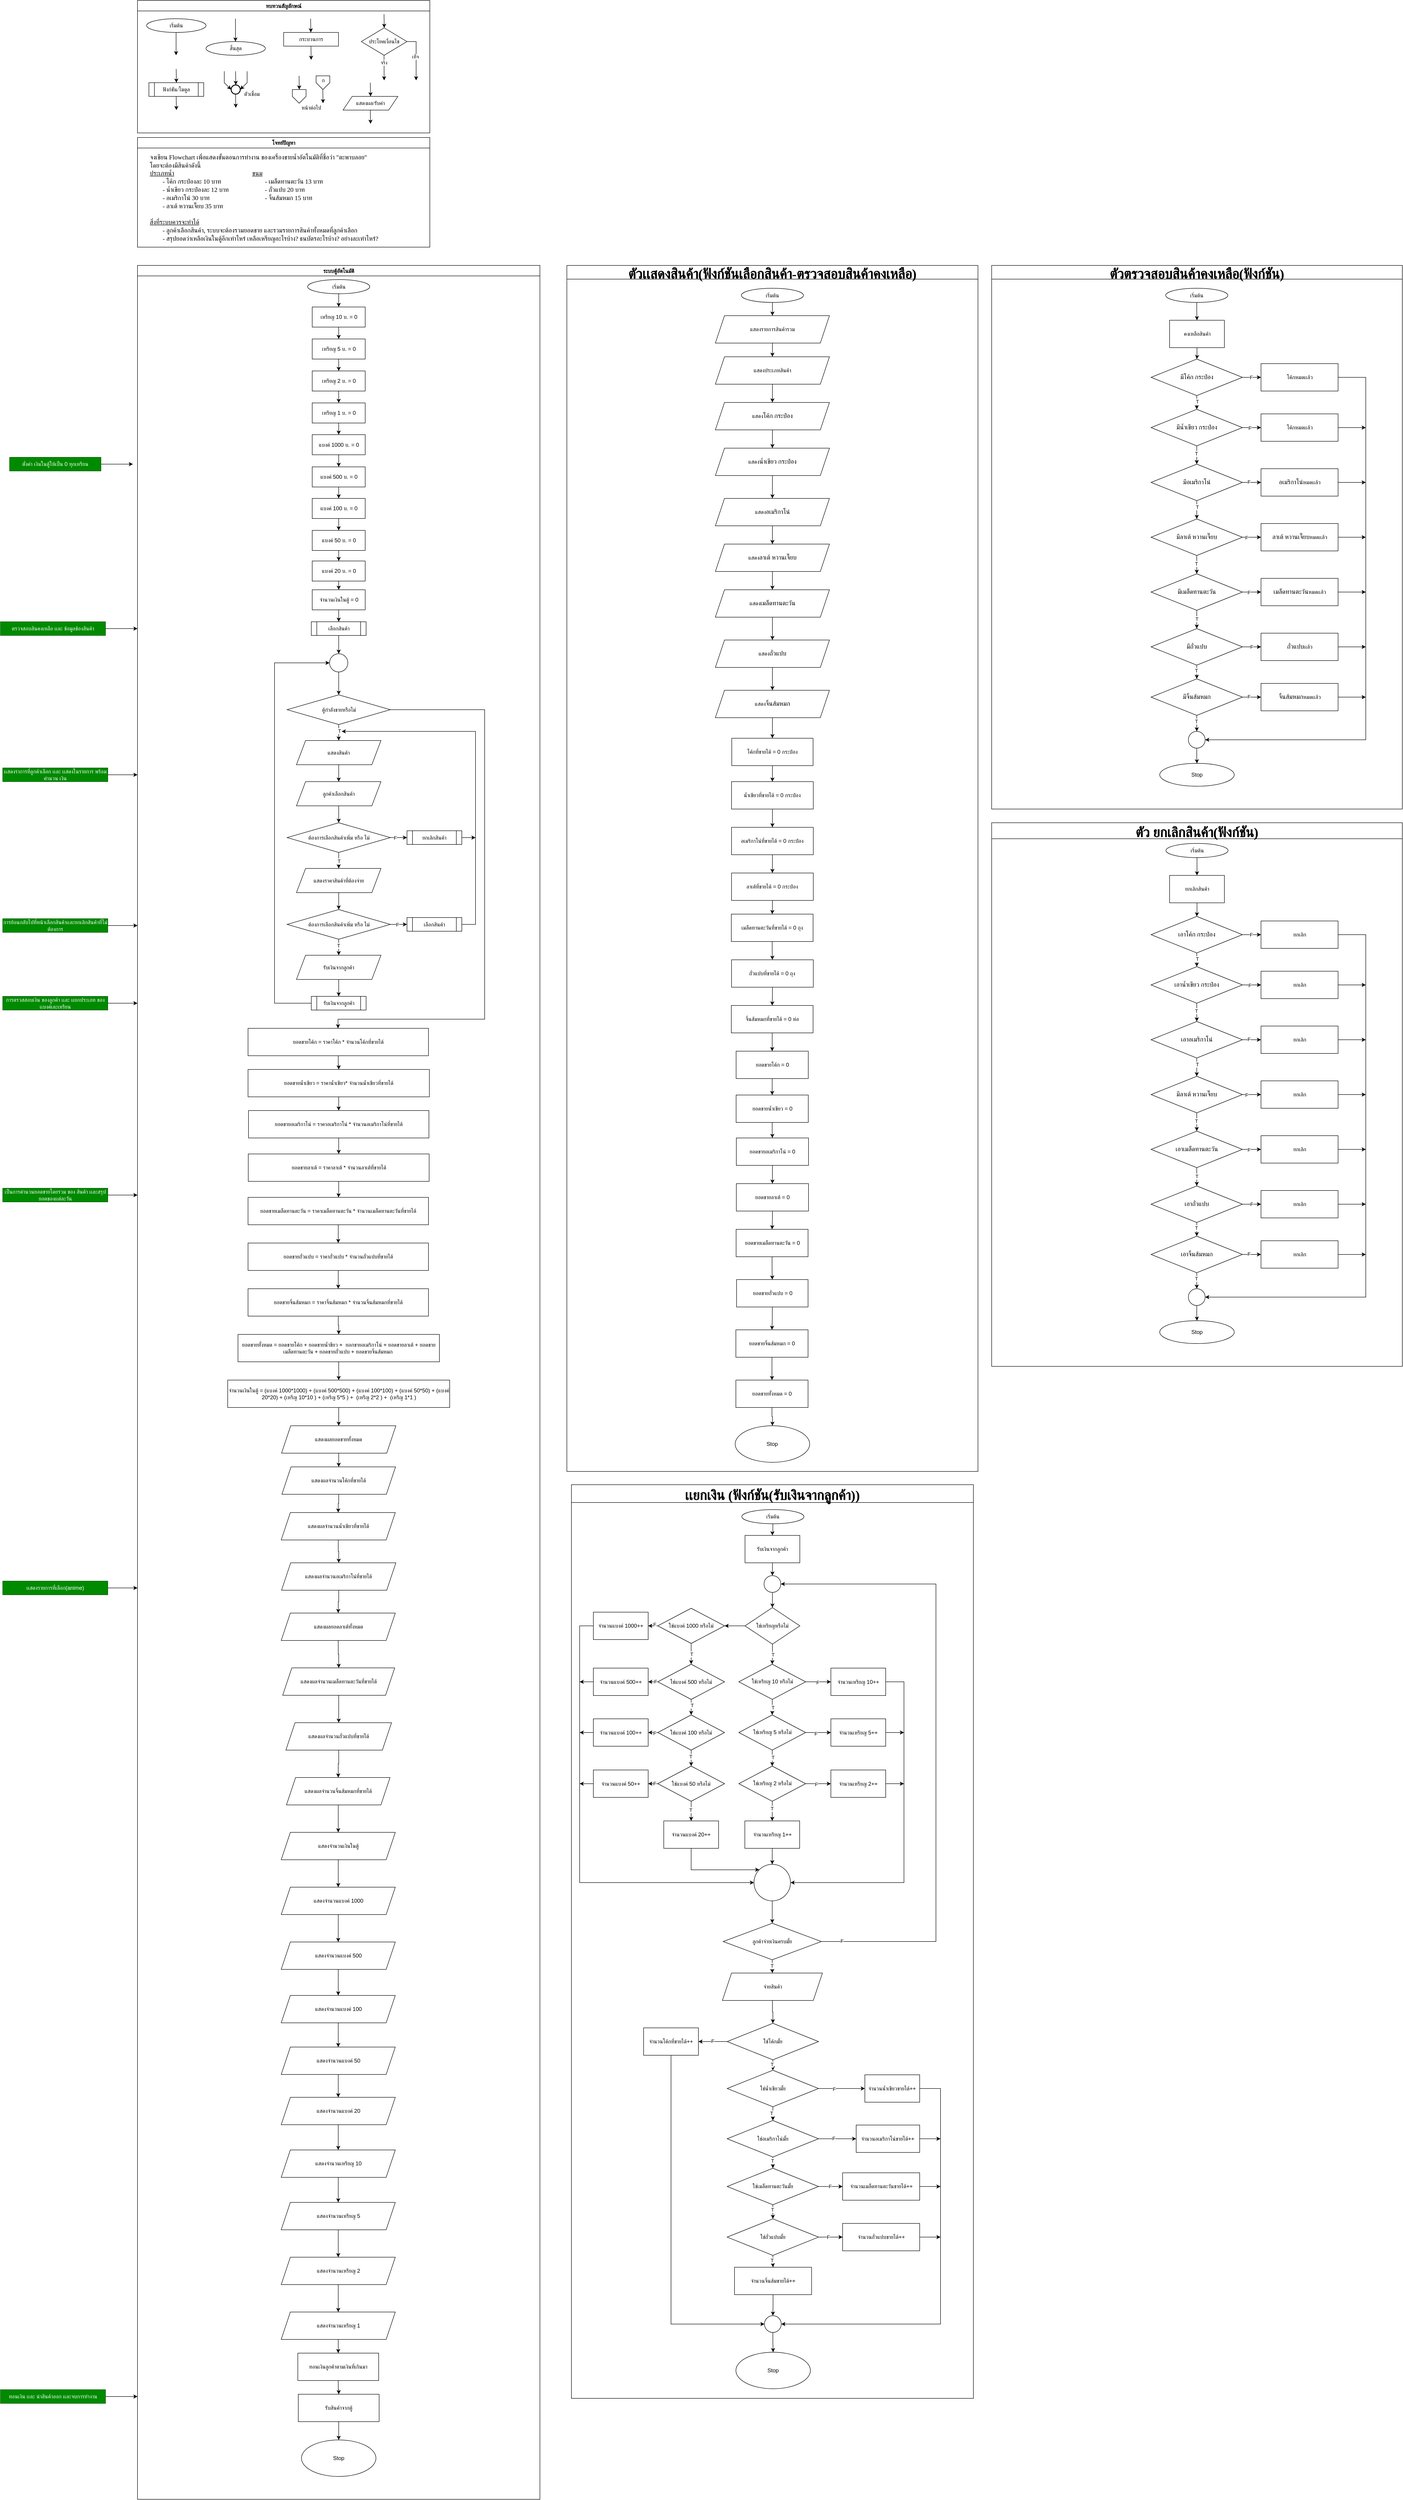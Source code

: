 <mxfile version="28.0.6">
  <diagram name="หน้า-1" id="7FSsnYhLR0IwOekdldWV">
    <mxGraphModel dx="4043" dy="2190" grid="1" gridSize="10" guides="1" tooltips="1" connect="1" arrows="1" fold="1" page="1" pageScale="1" pageWidth="827" pageHeight="1169" math="0" shadow="0">
      <root>
        <mxCell id="0" />
        <mxCell id="1" parent="0" />
        <mxCell id="EVqbajmT0TdQ7eIUTLqR-1" value="ตัวเเสดงสินค้า(ฟังก์ชันเลือกสินค้า-ตรวจสอบสินค้าคงเหลือ)" style="swimlane;fontFamily=Sarabun;fontSource=https%3A%2F%2Ffonts.googleapis.com%2Fcss%3Ffamily%3DSarabun;startSize=30;fontSize=30;" vertex="1" parent="1">
          <mxGeometry x="1330" y="610" width="900" height="2640" as="geometry" />
        </mxCell>
        <mxCell id="EVqbajmT0TdQ7eIUTLqR-2" style="edgeStyle=orthogonalEdgeStyle;rounded=0;orthogonalLoop=1;jettySize=auto;html=1;" edge="1" parent="EVqbajmT0TdQ7eIUTLqR-1" source="EVqbajmT0TdQ7eIUTLqR-3" target="EVqbajmT0TdQ7eIUTLqR-5">
          <mxGeometry relative="1" as="geometry" />
        </mxCell>
        <mxCell id="EVqbajmT0TdQ7eIUTLqR-3" value="&lt;font data-font-src=&quot;https://fonts.googleapis.com/css?family=Sarabun&quot; face=&quot;Sarabun&quot;&gt;เริ่มต้น&lt;/font&gt;" style="ellipse;whiteSpace=wrap;html=1;" vertex="1" parent="EVqbajmT0TdQ7eIUTLqR-1">
          <mxGeometry x="382" y="50" width="136" height="31" as="geometry" />
        </mxCell>
        <mxCell id="EVqbajmT0TdQ7eIUTLqR-4" style="edgeStyle=orthogonalEdgeStyle;rounded=0;orthogonalLoop=1;jettySize=auto;html=1;" edge="1" parent="EVqbajmT0TdQ7eIUTLqR-1" source="EVqbajmT0TdQ7eIUTLqR-5" target="EVqbajmT0TdQ7eIUTLqR-7">
          <mxGeometry relative="1" as="geometry" />
        </mxCell>
        <mxCell id="EVqbajmT0TdQ7eIUTLqR-5" value="แสดงรายการสินค้ารวม" style="shape=parallelogram;perimeter=parallelogramPerimeter;whiteSpace=wrap;html=1;fixedSize=1;" vertex="1" parent="EVqbajmT0TdQ7eIUTLqR-1">
          <mxGeometry x="325.12" y="110" width="249.75" height="60" as="geometry" />
        </mxCell>
        <mxCell id="EVqbajmT0TdQ7eIUTLqR-6" style="edgeStyle=orthogonalEdgeStyle;rounded=0;orthogonalLoop=1;jettySize=auto;html=1;" edge="1" parent="EVqbajmT0TdQ7eIUTLqR-1" source="EVqbajmT0TdQ7eIUTLqR-7" target="EVqbajmT0TdQ7eIUTLqR-9">
          <mxGeometry relative="1" as="geometry" />
        </mxCell>
        <mxCell id="EVqbajmT0TdQ7eIUTLqR-7" value="แสดงประเภทสินค้า" style="shape=parallelogram;perimeter=parallelogramPerimeter;whiteSpace=wrap;html=1;fixedSize=1;" vertex="1" parent="EVqbajmT0TdQ7eIUTLqR-1">
          <mxGeometry x="325.13" y="200" width="249.75" height="60" as="geometry" />
        </mxCell>
        <mxCell id="EVqbajmT0TdQ7eIUTLqR-8" style="edgeStyle=orthogonalEdgeStyle;rounded=0;orthogonalLoop=1;jettySize=auto;html=1;" edge="1" parent="EVqbajmT0TdQ7eIUTLqR-1" source="EVqbajmT0TdQ7eIUTLqR-9" target="EVqbajmT0TdQ7eIUTLqR-11">
          <mxGeometry relative="1" as="geometry" />
        </mxCell>
        <mxCell id="EVqbajmT0TdQ7eIUTLqR-9" value="แสดง&lt;span style=&quot;font-family: Sarabun; font-size: 14px; text-align: left; text-wrap-mode: nowrap;&quot;&gt;โค้ก กระป๋อง&lt;/span&gt;" style="shape=parallelogram;perimeter=parallelogramPerimeter;whiteSpace=wrap;html=1;fixedSize=1;" vertex="1" parent="EVqbajmT0TdQ7eIUTLqR-1">
          <mxGeometry x="325.12" y="300" width="249.75" height="60" as="geometry" />
        </mxCell>
        <mxCell id="EVqbajmT0TdQ7eIUTLqR-10" style="edgeStyle=orthogonalEdgeStyle;rounded=0;orthogonalLoop=1;jettySize=auto;html=1;" edge="1" parent="EVqbajmT0TdQ7eIUTLqR-1" source="EVqbajmT0TdQ7eIUTLqR-11" target="EVqbajmT0TdQ7eIUTLqR-13">
          <mxGeometry relative="1" as="geometry" />
        </mxCell>
        <mxCell id="EVqbajmT0TdQ7eIUTLqR-11" value="แสดง&lt;span style=&quot;font-family: Sarabun; font-size: 14px; text-align: left; text-wrap-mode: nowrap;&quot;&gt;น้ำเขียว กระป๋อง&lt;/span&gt;" style="shape=parallelogram;perimeter=parallelogramPerimeter;whiteSpace=wrap;html=1;fixedSize=1;" vertex="1" parent="EVqbajmT0TdQ7eIUTLqR-1">
          <mxGeometry x="325.13" y="400.0" width="249.75" height="60" as="geometry" />
        </mxCell>
        <mxCell id="EVqbajmT0TdQ7eIUTLqR-12" style="edgeStyle=orthogonalEdgeStyle;rounded=0;orthogonalLoop=1;jettySize=auto;html=1;" edge="1" parent="EVqbajmT0TdQ7eIUTLqR-1" source="EVqbajmT0TdQ7eIUTLqR-13" target="EVqbajmT0TdQ7eIUTLqR-15">
          <mxGeometry relative="1" as="geometry" />
        </mxCell>
        <mxCell id="EVqbajmT0TdQ7eIUTLqR-13" value="แสดง&lt;span style=&quot;font-family: Sarabun; font-size: 14px; text-align: left; text-wrap-mode: nowrap;&quot;&gt;อเมริกาโน่&lt;/span&gt;" style="shape=parallelogram;perimeter=parallelogramPerimeter;whiteSpace=wrap;html=1;fixedSize=1;" vertex="1" parent="EVqbajmT0TdQ7eIUTLqR-1">
          <mxGeometry x="325.12" y="510.0" width="249.75" height="60" as="geometry" />
        </mxCell>
        <mxCell id="EVqbajmT0TdQ7eIUTLqR-14" style="edgeStyle=orthogonalEdgeStyle;rounded=0;orthogonalLoop=1;jettySize=auto;html=1;" edge="1" parent="EVqbajmT0TdQ7eIUTLqR-1" source="EVqbajmT0TdQ7eIUTLqR-15" target="EVqbajmT0TdQ7eIUTLqR-17">
          <mxGeometry relative="1" as="geometry" />
        </mxCell>
        <mxCell id="EVqbajmT0TdQ7eIUTLqR-15" value="แสดง&lt;span style=&quot;font-family: Sarabun; font-size: 14px; text-align: left; text-wrap-mode: nowrap;&quot;&gt;ลาเต้ หวานเจี๊ยบ&lt;/span&gt;" style="shape=parallelogram;perimeter=parallelogramPerimeter;whiteSpace=wrap;html=1;fixedSize=1;" vertex="1" parent="EVqbajmT0TdQ7eIUTLqR-1">
          <mxGeometry x="325.12" y="610.0" width="249.75" height="60" as="geometry" />
        </mxCell>
        <mxCell id="EVqbajmT0TdQ7eIUTLqR-16" style="edgeStyle=orthogonalEdgeStyle;rounded=0;orthogonalLoop=1;jettySize=auto;html=1;" edge="1" parent="EVqbajmT0TdQ7eIUTLqR-1" source="EVqbajmT0TdQ7eIUTLqR-17" target="EVqbajmT0TdQ7eIUTLqR-19">
          <mxGeometry relative="1" as="geometry" />
        </mxCell>
        <mxCell id="EVqbajmT0TdQ7eIUTLqR-17" value="แสดง&lt;span style=&quot;font-family: Sarabun; font-size: 14px; text-align: left; text-wrap-mode: nowrap;&quot;&gt;เมล็ดทานตะวัน&lt;/span&gt;" style="shape=parallelogram;perimeter=parallelogramPerimeter;whiteSpace=wrap;html=1;fixedSize=1;" vertex="1" parent="EVqbajmT0TdQ7eIUTLqR-1">
          <mxGeometry x="325.12" y="710.0" width="249.75" height="60" as="geometry" />
        </mxCell>
        <mxCell id="EVqbajmT0TdQ7eIUTLqR-18" style="edgeStyle=orthogonalEdgeStyle;rounded=0;orthogonalLoop=1;jettySize=auto;html=1;" edge="1" parent="EVqbajmT0TdQ7eIUTLqR-1" source="EVqbajmT0TdQ7eIUTLqR-19" target="EVqbajmT0TdQ7eIUTLqR-21">
          <mxGeometry relative="1" as="geometry" />
        </mxCell>
        <mxCell id="EVqbajmT0TdQ7eIUTLqR-19" value="แสดง&lt;span style=&quot;font-family: Sarabun; font-size: 14px; text-align: left; text-wrap-mode: nowrap;&quot;&gt;ถั่วแปบ&lt;/span&gt;" style="shape=parallelogram;perimeter=parallelogramPerimeter;whiteSpace=wrap;html=1;fixedSize=1;" vertex="1" parent="EVqbajmT0TdQ7eIUTLqR-1">
          <mxGeometry x="325.13" y="820.0" width="249.75" height="60" as="geometry" />
        </mxCell>
        <mxCell id="EVqbajmT0TdQ7eIUTLqR-20" style="edgeStyle=orthogonalEdgeStyle;rounded=0;orthogonalLoop=1;jettySize=auto;html=1;" edge="1" parent="EVqbajmT0TdQ7eIUTLqR-1" source="EVqbajmT0TdQ7eIUTLqR-21" target="EVqbajmT0TdQ7eIUTLqR-23">
          <mxGeometry relative="1" as="geometry" />
        </mxCell>
        <mxCell id="EVqbajmT0TdQ7eIUTLqR-21" value="แสดง&lt;span style=&quot;font-family: Sarabun; font-size: 14px; text-align: left; text-wrap-mode: nowrap;&quot;&gt;จิ้นส้มหมก&lt;/span&gt;" style="shape=parallelogram;perimeter=parallelogramPerimeter;whiteSpace=wrap;html=1;fixedSize=1;" vertex="1" parent="EVqbajmT0TdQ7eIUTLqR-1">
          <mxGeometry x="325.12" y="930.0" width="249.75" height="60" as="geometry" />
        </mxCell>
        <mxCell id="EVqbajmT0TdQ7eIUTLqR-22" style="edgeStyle=orthogonalEdgeStyle;rounded=0;orthogonalLoop=1;jettySize=auto;html=1;" edge="1" parent="EVqbajmT0TdQ7eIUTLqR-1" source="EVqbajmT0TdQ7eIUTLqR-23" target="EVqbajmT0TdQ7eIUTLqR-25">
          <mxGeometry relative="1" as="geometry" />
        </mxCell>
        <mxCell id="EVqbajmT0TdQ7eIUTLqR-23" value="โค้กที่ขายได้ = 0 กระป๋อง" style="rounded=0;whiteSpace=wrap;html=1;" vertex="1" parent="EVqbajmT0TdQ7eIUTLqR-1">
          <mxGeometry x="361.01" y="1035" width="178" height="60" as="geometry" />
        </mxCell>
        <mxCell id="EVqbajmT0TdQ7eIUTLqR-24" style="edgeStyle=orthogonalEdgeStyle;rounded=0;orthogonalLoop=1;jettySize=auto;html=1;" edge="1" parent="EVqbajmT0TdQ7eIUTLqR-1" source="EVqbajmT0TdQ7eIUTLqR-25" target="EVqbajmT0TdQ7eIUTLqR-27">
          <mxGeometry relative="1" as="geometry" />
        </mxCell>
        <mxCell id="EVqbajmT0TdQ7eIUTLqR-25" value="น้ำเขียวที่ขายได้ = 0 กระป๋อง" style="rounded=0;whiteSpace=wrap;html=1;" vertex="1" parent="EVqbajmT0TdQ7eIUTLqR-1">
          <mxGeometry x="360.49" y="1130" width="179" height="60" as="geometry" />
        </mxCell>
        <mxCell id="EVqbajmT0TdQ7eIUTLqR-26" style="edgeStyle=orthogonalEdgeStyle;rounded=0;orthogonalLoop=1;jettySize=auto;html=1;" edge="1" parent="EVqbajmT0TdQ7eIUTLqR-1" source="EVqbajmT0TdQ7eIUTLqR-27" target="EVqbajmT0TdQ7eIUTLqR-29">
          <mxGeometry relative="1" as="geometry" />
        </mxCell>
        <mxCell id="EVqbajmT0TdQ7eIUTLqR-27" value="อเมริกาโน่ที่ขายได้ = 0 กระป๋อง" style="rounded=0;whiteSpace=wrap;html=1;" vertex="1" parent="EVqbajmT0TdQ7eIUTLqR-1">
          <mxGeometry x="360.49" y="1230" width="179" height="60" as="geometry" />
        </mxCell>
        <mxCell id="EVqbajmT0TdQ7eIUTLqR-28" style="edgeStyle=orthogonalEdgeStyle;rounded=0;orthogonalLoop=1;jettySize=auto;html=1;" edge="1" parent="EVqbajmT0TdQ7eIUTLqR-1" source="EVqbajmT0TdQ7eIUTLqR-29" target="EVqbajmT0TdQ7eIUTLqR-31">
          <mxGeometry relative="1" as="geometry" />
        </mxCell>
        <mxCell id="EVqbajmT0TdQ7eIUTLqR-29" value="ลาเต้ที่ขายได้ = 0 กระป๋อง" style="rounded=0;whiteSpace=wrap;html=1;" vertex="1" parent="EVqbajmT0TdQ7eIUTLqR-1">
          <mxGeometry x="360.49" y="1330" width="179" height="60" as="geometry" />
        </mxCell>
        <mxCell id="EVqbajmT0TdQ7eIUTLqR-30" style="edgeStyle=orthogonalEdgeStyle;rounded=0;orthogonalLoop=1;jettySize=auto;html=1;" edge="1" parent="EVqbajmT0TdQ7eIUTLqR-1" source="EVqbajmT0TdQ7eIUTLqR-31" target="EVqbajmT0TdQ7eIUTLqR-33">
          <mxGeometry relative="1" as="geometry" />
        </mxCell>
        <mxCell id="EVqbajmT0TdQ7eIUTLqR-31" value="เมล็ดทานตะวันที่ขายได้ = 0 ถุง" style="rounded=0;whiteSpace=wrap;html=1;" vertex="1" parent="EVqbajmT0TdQ7eIUTLqR-1">
          <mxGeometry x="360.01" y="1420" width="179" height="60" as="geometry" />
        </mxCell>
        <mxCell id="EVqbajmT0TdQ7eIUTLqR-32" style="edgeStyle=orthogonalEdgeStyle;rounded=0;orthogonalLoop=1;jettySize=auto;html=1;" edge="1" parent="EVqbajmT0TdQ7eIUTLqR-1" source="EVqbajmT0TdQ7eIUTLqR-33" target="EVqbajmT0TdQ7eIUTLqR-35">
          <mxGeometry relative="1" as="geometry" />
        </mxCell>
        <mxCell id="EVqbajmT0TdQ7eIUTLqR-33" value="ถั่วแปบที่ขายได้ = 0 ถุง" style="rounded=0;whiteSpace=wrap;html=1;" vertex="1" parent="EVqbajmT0TdQ7eIUTLqR-1">
          <mxGeometry x="360.49" y="1520" width="179" height="60" as="geometry" />
        </mxCell>
        <mxCell id="EVqbajmT0TdQ7eIUTLqR-34" style="edgeStyle=orthogonalEdgeStyle;rounded=0;orthogonalLoop=1;jettySize=auto;html=1;" edge="1" parent="EVqbajmT0TdQ7eIUTLqR-1" source="EVqbajmT0TdQ7eIUTLqR-35" target="EVqbajmT0TdQ7eIUTLqR-37">
          <mxGeometry relative="1" as="geometry" />
        </mxCell>
        <mxCell id="EVqbajmT0TdQ7eIUTLqR-35" value="จิ้นส้มหมกที่ขายได้ = 0 ห่อ" style="rounded=0;whiteSpace=wrap;html=1;" vertex="1" parent="EVqbajmT0TdQ7eIUTLqR-1">
          <mxGeometry x="360.01" y="1620" width="179" height="60" as="geometry" />
        </mxCell>
        <mxCell id="EVqbajmT0TdQ7eIUTLqR-36" style="edgeStyle=orthogonalEdgeStyle;rounded=0;orthogonalLoop=1;jettySize=auto;html=1;" edge="1" parent="EVqbajmT0TdQ7eIUTLqR-1" source="EVqbajmT0TdQ7eIUTLqR-37" target="EVqbajmT0TdQ7eIUTLqR-39">
          <mxGeometry relative="1" as="geometry" />
        </mxCell>
        <mxCell id="EVqbajmT0TdQ7eIUTLqR-37" value="ยอดขายโค้ก = 0" style="rounded=0;whiteSpace=wrap;html=1;" vertex="1" parent="EVqbajmT0TdQ7eIUTLqR-1">
          <mxGeometry x="370.51" y="1720" width="158" height="60" as="geometry" />
        </mxCell>
        <mxCell id="EVqbajmT0TdQ7eIUTLqR-38" style="edgeStyle=orthogonalEdgeStyle;rounded=0;orthogonalLoop=1;jettySize=auto;html=1;" edge="1" parent="EVqbajmT0TdQ7eIUTLqR-1" source="EVqbajmT0TdQ7eIUTLqR-39" target="EVqbajmT0TdQ7eIUTLqR-41">
          <mxGeometry relative="1" as="geometry" />
        </mxCell>
        <mxCell id="EVqbajmT0TdQ7eIUTLqR-39" value="ยอดขายน้ำเขียว = 0" style="rounded=0;whiteSpace=wrap;html=1;" vertex="1" parent="EVqbajmT0TdQ7eIUTLqR-1">
          <mxGeometry x="370.51" y="1816" width="158" height="60" as="geometry" />
        </mxCell>
        <mxCell id="EVqbajmT0TdQ7eIUTLqR-40" style="edgeStyle=orthogonalEdgeStyle;rounded=0;orthogonalLoop=1;jettySize=auto;html=1;" edge="1" parent="EVqbajmT0TdQ7eIUTLqR-1" source="EVqbajmT0TdQ7eIUTLqR-41" target="EVqbajmT0TdQ7eIUTLqR-43">
          <mxGeometry relative="1" as="geometry" />
        </mxCell>
        <mxCell id="EVqbajmT0TdQ7eIUTLqR-41" value="ยอดขายอเมริกาโน่ = 0" style="rounded=0;whiteSpace=wrap;html=1;" vertex="1" parent="EVqbajmT0TdQ7eIUTLqR-1">
          <mxGeometry x="371.01" y="1910" width="158" height="60" as="geometry" />
        </mxCell>
        <mxCell id="EVqbajmT0TdQ7eIUTLqR-42" style="edgeStyle=orthogonalEdgeStyle;rounded=0;orthogonalLoop=1;jettySize=auto;html=1;" edge="1" parent="EVqbajmT0TdQ7eIUTLqR-1" source="EVqbajmT0TdQ7eIUTLqR-43" target="EVqbajmT0TdQ7eIUTLqR-45">
          <mxGeometry relative="1" as="geometry" />
        </mxCell>
        <mxCell id="EVqbajmT0TdQ7eIUTLqR-43" value="ยอดขายลาเต้ = 0" style="rounded=0;whiteSpace=wrap;html=1;" vertex="1" parent="EVqbajmT0TdQ7eIUTLqR-1">
          <mxGeometry x="371.01" y="2010" width="158" height="60" as="geometry" />
        </mxCell>
        <mxCell id="EVqbajmT0TdQ7eIUTLqR-44" style="edgeStyle=orthogonalEdgeStyle;rounded=0;orthogonalLoop=1;jettySize=auto;html=1;" edge="1" parent="EVqbajmT0TdQ7eIUTLqR-1" source="EVqbajmT0TdQ7eIUTLqR-45" target="EVqbajmT0TdQ7eIUTLqR-47">
          <mxGeometry relative="1" as="geometry" />
        </mxCell>
        <mxCell id="EVqbajmT0TdQ7eIUTLqR-45" value="ยอดขายเมล็ดทานตะวัน = 0" style="rounded=0;whiteSpace=wrap;html=1;" vertex="1" parent="EVqbajmT0TdQ7eIUTLqR-1">
          <mxGeometry x="370.51" y="2110" width="157.5" height="60" as="geometry" />
        </mxCell>
        <mxCell id="EVqbajmT0TdQ7eIUTLqR-46" style="edgeStyle=orthogonalEdgeStyle;rounded=0;orthogonalLoop=1;jettySize=auto;html=1;" edge="1" parent="EVqbajmT0TdQ7eIUTLqR-1" source="EVqbajmT0TdQ7eIUTLqR-47" target="EVqbajmT0TdQ7eIUTLqR-49">
          <mxGeometry relative="1" as="geometry" />
        </mxCell>
        <mxCell id="EVqbajmT0TdQ7eIUTLqR-47" value="ยอดขายถั่วแปบ = 0" style="rounded=0;whiteSpace=wrap;html=1;" vertex="1" parent="EVqbajmT0TdQ7eIUTLqR-1">
          <mxGeometry x="371.51" y="2220" width="156.5" height="60" as="geometry" />
        </mxCell>
        <mxCell id="EVqbajmT0TdQ7eIUTLqR-48" style="edgeStyle=orthogonalEdgeStyle;rounded=0;orthogonalLoop=1;jettySize=auto;html=1;" edge="1" parent="EVqbajmT0TdQ7eIUTLqR-1" source="EVqbajmT0TdQ7eIUTLqR-49" target="EVqbajmT0TdQ7eIUTLqR-51">
          <mxGeometry relative="1" as="geometry" />
        </mxCell>
        <mxCell id="EVqbajmT0TdQ7eIUTLqR-49" value="ยอดขายจิ้นส้มหมก = 0" style="rounded=0;whiteSpace=wrap;html=1;" vertex="1" parent="EVqbajmT0TdQ7eIUTLqR-1">
          <mxGeometry x="370.01" y="2330" width="158" height="60" as="geometry" />
        </mxCell>
        <mxCell id="EVqbajmT0TdQ7eIUTLqR-50" style="edgeStyle=orthogonalEdgeStyle;rounded=0;orthogonalLoop=1;jettySize=auto;html=1;" edge="1" parent="EVqbajmT0TdQ7eIUTLqR-1" source="EVqbajmT0TdQ7eIUTLqR-51" target="EVqbajmT0TdQ7eIUTLqR-52">
          <mxGeometry relative="1" as="geometry" />
        </mxCell>
        <mxCell id="EVqbajmT0TdQ7eIUTLqR-51" value="ยอดขายทั้งหมด = 0" style="rounded=0;whiteSpace=wrap;html=1;" vertex="1" parent="EVqbajmT0TdQ7eIUTLqR-1">
          <mxGeometry x="370.01" y="2440" width="158" height="60" as="geometry" />
        </mxCell>
        <mxCell id="EVqbajmT0TdQ7eIUTLqR-52" value="Stop" style="ellipse;whiteSpace=wrap;html=1;" vertex="1" parent="EVqbajmT0TdQ7eIUTLqR-1">
          <mxGeometry x="368.45" y="2540" width="163.13" height="80" as="geometry" />
        </mxCell>
        <mxCell id="EVqbajmT0TdQ7eIUTLqR-53" value="ตัวตรวจสอบสินค้าคงเหลือ(ฟังก์ชัน)" style="swimlane;fontFamily=Sarabun;fontSource=https%3A%2F%2Ffonts.googleapis.com%2Fcss%3Ffamily%3DSarabun;fontSize=30;startSize=30;" vertex="1" parent="1">
          <mxGeometry x="2260" y="610" width="899" height="1190" as="geometry" />
        </mxCell>
        <mxCell id="EVqbajmT0TdQ7eIUTLqR-54" style="edgeStyle=orthogonalEdgeStyle;rounded=0;orthogonalLoop=1;jettySize=auto;html=1;entryX=0.5;entryY=0;entryDx=0;entryDy=0;" edge="1" parent="EVqbajmT0TdQ7eIUTLqR-53" source="EVqbajmT0TdQ7eIUTLqR-55" target="EVqbajmT0TdQ7eIUTLqR-60">
          <mxGeometry relative="1" as="geometry" />
        </mxCell>
        <mxCell id="EVqbajmT0TdQ7eIUTLqR-55" value="คงเหลือสินค้า" style="rounded=0;whiteSpace=wrap;html=1;" vertex="1" parent="EVqbajmT0TdQ7eIUTLqR-53">
          <mxGeometry x="389.5" y="120" width="120" height="60" as="geometry" />
        </mxCell>
        <mxCell id="EVqbajmT0TdQ7eIUTLqR-56" style="edgeStyle=orthogonalEdgeStyle;rounded=0;orthogonalLoop=1;jettySize=auto;html=1;entryX=0;entryY=0.5;entryDx=0;entryDy=0;" edge="1" parent="EVqbajmT0TdQ7eIUTLqR-53" source="EVqbajmT0TdQ7eIUTLqR-60" target="EVqbajmT0TdQ7eIUTLqR-62">
          <mxGeometry relative="1" as="geometry" />
        </mxCell>
        <mxCell id="EVqbajmT0TdQ7eIUTLqR-57" value="F" style="edgeLabel;html=1;align=center;verticalAlign=middle;resizable=0;points=[];" vertex="1" connectable="0" parent="EVqbajmT0TdQ7eIUTLqR-56">
          <mxGeometry x="-0.062" relative="1" as="geometry">
            <mxPoint as="offset" />
          </mxGeometry>
        </mxCell>
        <mxCell id="EVqbajmT0TdQ7eIUTLqR-58" style="edgeStyle=orthogonalEdgeStyle;rounded=0;orthogonalLoop=1;jettySize=auto;html=1;entryX=0.5;entryY=0;entryDx=0;entryDy=0;" edge="1" parent="EVqbajmT0TdQ7eIUTLqR-53" source="EVqbajmT0TdQ7eIUTLqR-60" target="EVqbajmT0TdQ7eIUTLqR-67">
          <mxGeometry relative="1" as="geometry" />
        </mxCell>
        <mxCell id="EVqbajmT0TdQ7eIUTLqR-59" value="T" style="edgeLabel;html=1;align=center;verticalAlign=middle;resizable=0;points=[];" vertex="1" connectable="0" parent="EVqbajmT0TdQ7eIUTLqR-58">
          <mxGeometry x="0.298" y="1" relative="1" as="geometry">
            <mxPoint as="offset" />
          </mxGeometry>
        </mxCell>
        <mxCell id="EVqbajmT0TdQ7eIUTLqR-60" value="&lt;span style=&quot;font-family: Sarabun; font-size: 14px; text-align: left; text-wrap-mode: nowrap;&quot;&gt;มีโค้ก กระป๋อง&lt;/span&gt;" style="rhombus;whiteSpace=wrap;html=1;" vertex="1" parent="EVqbajmT0TdQ7eIUTLqR-53">
          <mxGeometry x="349" y="205" width="200" height="80" as="geometry" />
        </mxCell>
        <mxCell id="EVqbajmT0TdQ7eIUTLqR-61" style="edgeStyle=orthogonalEdgeStyle;rounded=0;orthogonalLoop=1;jettySize=auto;html=1;entryX=1;entryY=0.5;entryDx=0;entryDy=0;" edge="1" parent="EVqbajmT0TdQ7eIUTLqR-53" source="EVqbajmT0TdQ7eIUTLqR-62" target="EVqbajmT0TdQ7eIUTLqR-106">
          <mxGeometry relative="1" as="geometry">
            <Array as="points">
              <mxPoint x="819" y="245" />
              <mxPoint x="819" y="1038" />
            </Array>
          </mxGeometry>
        </mxCell>
        <mxCell id="EVqbajmT0TdQ7eIUTLqR-62" value="โค้กหมดเเล้ว" style="rounded=0;whiteSpace=wrap;html=1;" vertex="1" parent="EVqbajmT0TdQ7eIUTLqR-53">
          <mxGeometry x="589.63" y="215" width="168.75" height="60" as="geometry" />
        </mxCell>
        <mxCell id="EVqbajmT0TdQ7eIUTLqR-63" style="edgeStyle=orthogonalEdgeStyle;rounded=0;orthogonalLoop=1;jettySize=auto;html=1;entryX=0;entryY=0.5;entryDx=0;entryDy=0;" edge="1" parent="EVqbajmT0TdQ7eIUTLqR-53" source="EVqbajmT0TdQ7eIUTLqR-67" target="EVqbajmT0TdQ7eIUTLqR-69">
          <mxGeometry relative="1" as="geometry" />
        </mxCell>
        <mxCell id="EVqbajmT0TdQ7eIUTLqR-64" value="F" style="edgeLabel;html=1;align=center;verticalAlign=middle;resizable=0;points=[];" vertex="1" connectable="0" parent="EVqbajmT0TdQ7eIUTLqR-63">
          <mxGeometry x="-0.207" y="-1" relative="1" as="geometry">
            <mxPoint as="offset" />
          </mxGeometry>
        </mxCell>
        <mxCell id="EVqbajmT0TdQ7eIUTLqR-65" style="edgeStyle=orthogonalEdgeStyle;rounded=0;orthogonalLoop=1;jettySize=auto;html=1;entryX=0.5;entryY=0;entryDx=0;entryDy=0;" edge="1" parent="EVqbajmT0TdQ7eIUTLqR-53" source="EVqbajmT0TdQ7eIUTLqR-67" target="EVqbajmT0TdQ7eIUTLqR-74">
          <mxGeometry relative="1" as="geometry" />
        </mxCell>
        <mxCell id="EVqbajmT0TdQ7eIUTLqR-66" value="T" style="edgeLabel;html=1;align=center;verticalAlign=middle;resizable=0;points=[];" vertex="1" connectable="0" parent="EVqbajmT0TdQ7eIUTLqR-65">
          <mxGeometry x="-0.156" y="-1" relative="1" as="geometry">
            <mxPoint as="offset" />
          </mxGeometry>
        </mxCell>
        <mxCell id="EVqbajmT0TdQ7eIUTLqR-67" value="&lt;span style=&quot;font-family: Sarabun; font-size: 14px; text-align: left; text-wrap-mode: nowrap;&quot;&gt;มี&lt;/span&gt;&lt;span style=&quot;font-family: Sarabun; font-size: 14px; text-align: left; text-wrap-mode: nowrap;&quot;&gt;น้ำเขียว&lt;/span&gt;&lt;span style=&quot;font-family: Sarabun; font-size: 14px; text-align: left; text-wrap-mode: nowrap;&quot;&gt;&amp;nbsp;กระป๋อง&lt;/span&gt;" style="rhombus;whiteSpace=wrap;html=1;" vertex="1" parent="EVqbajmT0TdQ7eIUTLqR-53">
          <mxGeometry x="349" y="315" width="200" height="80" as="geometry" />
        </mxCell>
        <mxCell id="EVqbajmT0TdQ7eIUTLqR-68" style="edgeStyle=orthogonalEdgeStyle;rounded=0;orthogonalLoop=1;jettySize=auto;html=1;" edge="1" parent="EVqbajmT0TdQ7eIUTLqR-53" source="EVqbajmT0TdQ7eIUTLqR-69">
          <mxGeometry relative="1" as="geometry">
            <mxPoint x="819" y="355" as="targetPoint" />
          </mxGeometry>
        </mxCell>
        <mxCell id="EVqbajmT0TdQ7eIUTLqR-69" value="โค้กหมดเเล้ว" style="rounded=0;whiteSpace=wrap;html=1;" vertex="1" parent="EVqbajmT0TdQ7eIUTLqR-53">
          <mxGeometry x="589.63" y="325" width="168.75" height="60" as="geometry" />
        </mxCell>
        <mxCell id="EVqbajmT0TdQ7eIUTLqR-70" style="edgeStyle=orthogonalEdgeStyle;rounded=0;orthogonalLoop=1;jettySize=auto;html=1;entryX=0.5;entryY=0;entryDx=0;entryDy=0;" edge="1" parent="EVqbajmT0TdQ7eIUTLqR-53" source="EVqbajmT0TdQ7eIUTLqR-74" target="EVqbajmT0TdQ7eIUTLqR-81">
          <mxGeometry relative="1" as="geometry" />
        </mxCell>
        <mxCell id="EVqbajmT0TdQ7eIUTLqR-71" value="T" style="edgeLabel;html=1;align=center;verticalAlign=middle;resizable=0;points=[];" vertex="1" connectable="0" parent="EVqbajmT0TdQ7eIUTLqR-70">
          <mxGeometry x="-0.311" y="1" relative="1" as="geometry">
            <mxPoint as="offset" />
          </mxGeometry>
        </mxCell>
        <mxCell id="EVqbajmT0TdQ7eIUTLqR-72" style="edgeStyle=orthogonalEdgeStyle;rounded=0;orthogonalLoop=1;jettySize=auto;html=1;entryX=0;entryY=0.5;entryDx=0;entryDy=0;" edge="1" parent="EVqbajmT0TdQ7eIUTLqR-53" source="EVqbajmT0TdQ7eIUTLqR-74" target="EVqbajmT0TdQ7eIUTLqR-76">
          <mxGeometry relative="1" as="geometry" />
        </mxCell>
        <mxCell id="EVqbajmT0TdQ7eIUTLqR-73" value="F" style="edgeLabel;html=1;align=center;verticalAlign=middle;resizable=0;points=[];" vertex="1" connectable="0" parent="EVqbajmT0TdQ7eIUTLqR-72">
          <mxGeometry x="-0.344" y="1" relative="1" as="geometry">
            <mxPoint as="offset" />
          </mxGeometry>
        </mxCell>
        <mxCell id="EVqbajmT0TdQ7eIUTLqR-74" value="&lt;span style=&quot;font-family: Sarabun; font-size: 14px; text-align: left; text-wrap-mode: nowrap;&quot;&gt;มี&lt;/span&gt;&lt;span style=&quot;font-family: Sarabun; font-size: 14px; text-align: left; text-wrap-mode: nowrap;&quot;&gt;อเมริกาโน่&lt;/span&gt;" style="rhombus;whiteSpace=wrap;html=1;" vertex="1" parent="EVqbajmT0TdQ7eIUTLqR-53">
          <mxGeometry x="349" y="435" width="200" height="80" as="geometry" />
        </mxCell>
        <mxCell id="EVqbajmT0TdQ7eIUTLqR-75" style="edgeStyle=orthogonalEdgeStyle;rounded=0;orthogonalLoop=1;jettySize=auto;html=1;" edge="1" parent="EVqbajmT0TdQ7eIUTLqR-53" source="EVqbajmT0TdQ7eIUTLqR-76">
          <mxGeometry relative="1" as="geometry">
            <mxPoint x="819" y="475" as="targetPoint" />
          </mxGeometry>
        </mxCell>
        <mxCell id="EVqbajmT0TdQ7eIUTLqR-76" value="&lt;span style=&quot;font-family: Sarabun; font-size: 14px; text-align: left; text-wrap-mode: nowrap;&quot;&gt;อเมริกาโน่&lt;/span&gt;หมดเเล้ว" style="rounded=0;whiteSpace=wrap;html=1;" vertex="1" parent="EVqbajmT0TdQ7eIUTLqR-53">
          <mxGeometry x="589.63" y="445" width="168.75" height="60" as="geometry" />
        </mxCell>
        <mxCell id="EVqbajmT0TdQ7eIUTLqR-77" style="edgeStyle=orthogonalEdgeStyle;rounded=0;orthogonalLoop=1;jettySize=auto;html=1;entryX=0.5;entryY=0;entryDx=0;entryDy=0;" edge="1" parent="EVqbajmT0TdQ7eIUTLqR-53" source="EVqbajmT0TdQ7eIUTLqR-81" target="EVqbajmT0TdQ7eIUTLqR-88">
          <mxGeometry relative="1" as="geometry" />
        </mxCell>
        <mxCell id="EVqbajmT0TdQ7eIUTLqR-78" value="T" style="edgeLabel;html=1;align=center;verticalAlign=middle;resizable=0;points=[];" vertex="1" connectable="0" parent="EVqbajmT0TdQ7eIUTLqR-77">
          <mxGeometry x="-0.11" y="-1" relative="1" as="geometry">
            <mxPoint as="offset" />
          </mxGeometry>
        </mxCell>
        <mxCell id="EVqbajmT0TdQ7eIUTLqR-79" style="edgeStyle=orthogonalEdgeStyle;rounded=0;orthogonalLoop=1;jettySize=auto;html=1;entryX=0;entryY=0.5;entryDx=0;entryDy=0;" edge="1" parent="EVqbajmT0TdQ7eIUTLqR-53" source="EVqbajmT0TdQ7eIUTLqR-81" target="EVqbajmT0TdQ7eIUTLqR-83">
          <mxGeometry relative="1" as="geometry" />
        </mxCell>
        <mxCell id="EVqbajmT0TdQ7eIUTLqR-80" value="F" style="edgeLabel;html=1;align=center;verticalAlign=middle;resizable=0;points=[];" vertex="1" connectable="0" parent="EVqbajmT0TdQ7eIUTLqR-79">
          <mxGeometry x="-0.565" y="-1" relative="1" as="geometry">
            <mxPoint as="offset" />
          </mxGeometry>
        </mxCell>
        <mxCell id="EVqbajmT0TdQ7eIUTLqR-81" value="&lt;span style=&quot;font-family: Sarabun; font-size: 14px; text-align: left; text-wrap-mode: nowrap;&quot;&gt;มี&lt;/span&gt;&lt;span style=&quot;font-family: Sarabun; font-size: 14px; text-align: left; text-wrap-mode: nowrap;&quot;&gt;ลาเต้ หวานเจี๊ยบ&lt;/span&gt;" style="rhombus;whiteSpace=wrap;html=1;" vertex="1" parent="EVqbajmT0TdQ7eIUTLqR-53">
          <mxGeometry x="349" y="555" width="200" height="80" as="geometry" />
        </mxCell>
        <mxCell id="EVqbajmT0TdQ7eIUTLqR-82" style="edgeStyle=orthogonalEdgeStyle;rounded=0;orthogonalLoop=1;jettySize=auto;html=1;" edge="1" parent="EVqbajmT0TdQ7eIUTLqR-53" source="EVqbajmT0TdQ7eIUTLqR-83">
          <mxGeometry relative="1" as="geometry">
            <mxPoint x="819" y="595" as="targetPoint" />
          </mxGeometry>
        </mxCell>
        <mxCell id="EVqbajmT0TdQ7eIUTLqR-83" value="&lt;span style=&quot;font-family: Sarabun; font-size: 14px; text-align: left; text-wrap-mode: nowrap;&quot;&gt;ลาเต้ หวานเจี๊ยบ&lt;/span&gt;หมดเเล้ว" style="rounded=0;whiteSpace=wrap;html=1;" vertex="1" parent="EVqbajmT0TdQ7eIUTLqR-53">
          <mxGeometry x="589.63" y="565" width="168.75" height="60" as="geometry" />
        </mxCell>
        <mxCell id="EVqbajmT0TdQ7eIUTLqR-84" style="edgeStyle=orthogonalEdgeStyle;rounded=0;orthogonalLoop=1;jettySize=auto;html=1;entryX=0.5;entryY=0;entryDx=0;entryDy=0;" edge="1" parent="EVqbajmT0TdQ7eIUTLqR-53" source="EVqbajmT0TdQ7eIUTLqR-88" target="EVqbajmT0TdQ7eIUTLqR-95">
          <mxGeometry relative="1" as="geometry" />
        </mxCell>
        <mxCell id="EVqbajmT0TdQ7eIUTLqR-85" value="T" style="edgeLabel;html=1;align=center;verticalAlign=middle;resizable=0;points=[];" vertex="1" connectable="0" parent="EVqbajmT0TdQ7eIUTLqR-84">
          <mxGeometry x="-0.086" relative="1" as="geometry">
            <mxPoint as="offset" />
          </mxGeometry>
        </mxCell>
        <mxCell id="EVqbajmT0TdQ7eIUTLqR-86" style="edgeStyle=orthogonalEdgeStyle;rounded=0;orthogonalLoop=1;jettySize=auto;html=1;entryX=0;entryY=0.5;entryDx=0;entryDy=0;" edge="1" parent="EVqbajmT0TdQ7eIUTLqR-53" source="EVqbajmT0TdQ7eIUTLqR-88" target="EVqbajmT0TdQ7eIUTLqR-90">
          <mxGeometry relative="1" as="geometry" />
        </mxCell>
        <mxCell id="EVqbajmT0TdQ7eIUTLqR-87" value="F" style="edgeLabel;html=1;align=center;verticalAlign=middle;resizable=0;points=[];" vertex="1" connectable="0" parent="EVqbajmT0TdQ7eIUTLqR-86">
          <mxGeometry x="-0.321" y="-1" relative="1" as="geometry">
            <mxPoint as="offset" />
          </mxGeometry>
        </mxCell>
        <mxCell id="EVqbajmT0TdQ7eIUTLqR-88" value="&lt;span style=&quot;font-family: Sarabun; font-size: 14px; text-align: left; text-wrap-mode: nowrap;&quot;&gt;มี&lt;/span&gt;&lt;span style=&quot;font-family: Sarabun; font-size: 14px; text-align: left; text-wrap-mode: nowrap;&quot;&gt;เมล็ดทานตะวัน&lt;/span&gt;" style="rhombus;whiteSpace=wrap;html=1;" vertex="1" parent="EVqbajmT0TdQ7eIUTLqR-53">
          <mxGeometry x="349" y="675" width="200" height="80" as="geometry" />
        </mxCell>
        <mxCell id="EVqbajmT0TdQ7eIUTLqR-89" style="edgeStyle=orthogonalEdgeStyle;rounded=0;orthogonalLoop=1;jettySize=auto;html=1;" edge="1" parent="EVqbajmT0TdQ7eIUTLqR-53" source="EVqbajmT0TdQ7eIUTLqR-90">
          <mxGeometry relative="1" as="geometry">
            <mxPoint x="819" y="715" as="targetPoint" />
          </mxGeometry>
        </mxCell>
        <mxCell id="EVqbajmT0TdQ7eIUTLqR-90" value="&lt;span style=&quot;font-family: Sarabun; font-size: 14px; text-align: left; text-wrap-mode: nowrap;&quot;&gt;เมล็ดทานตะวัน&lt;/span&gt;หมดเเล้ว" style="rounded=0;whiteSpace=wrap;html=1;" vertex="1" parent="EVqbajmT0TdQ7eIUTLqR-53">
          <mxGeometry x="589.63" y="685" width="168.75" height="60" as="geometry" />
        </mxCell>
        <mxCell id="EVqbajmT0TdQ7eIUTLqR-91" style="edgeStyle=orthogonalEdgeStyle;rounded=0;orthogonalLoop=1;jettySize=auto;html=1;entryX=0;entryY=0.5;entryDx=0;entryDy=0;" edge="1" parent="EVqbajmT0TdQ7eIUTLqR-53" source="EVqbajmT0TdQ7eIUTLqR-95" target="EVqbajmT0TdQ7eIUTLqR-97">
          <mxGeometry relative="1" as="geometry" />
        </mxCell>
        <mxCell id="EVqbajmT0TdQ7eIUTLqR-92" value="F" style="edgeLabel;html=1;align=center;verticalAlign=middle;resizable=0;points=[];" vertex="1" connectable="0" parent="EVqbajmT0TdQ7eIUTLqR-91">
          <mxGeometry x="-0.039" relative="1" as="geometry">
            <mxPoint as="offset" />
          </mxGeometry>
        </mxCell>
        <mxCell id="EVqbajmT0TdQ7eIUTLqR-93" style="edgeStyle=orthogonalEdgeStyle;rounded=0;orthogonalLoop=1;jettySize=auto;html=1;entryX=0.5;entryY=0;entryDx=0;entryDy=0;" edge="1" parent="EVqbajmT0TdQ7eIUTLqR-53" source="EVqbajmT0TdQ7eIUTLqR-95" target="EVqbajmT0TdQ7eIUTLqR-102">
          <mxGeometry relative="1" as="geometry" />
        </mxCell>
        <mxCell id="EVqbajmT0TdQ7eIUTLqR-94" value="T" style="edgeLabel;html=1;align=center;verticalAlign=middle;resizable=0;points=[];" vertex="1" connectable="0" parent="EVqbajmT0TdQ7eIUTLqR-93">
          <mxGeometry x="-0.542" y="-1" relative="1" as="geometry">
            <mxPoint as="offset" />
          </mxGeometry>
        </mxCell>
        <mxCell id="EVqbajmT0TdQ7eIUTLqR-95" value="&lt;span style=&quot;font-family: Sarabun; font-size: 14px; text-align: left; text-wrap-mode: nowrap;&quot;&gt;มี&lt;/span&gt;&lt;span style=&quot;font-family: Sarabun; font-size: 14px; text-align: left; text-wrap-mode: nowrap;&quot;&gt;ถั่วแปบ&lt;/span&gt;" style="rhombus;whiteSpace=wrap;html=1;" vertex="1" parent="EVqbajmT0TdQ7eIUTLqR-53">
          <mxGeometry x="349" y="795" width="200" height="80" as="geometry" />
        </mxCell>
        <mxCell id="EVqbajmT0TdQ7eIUTLqR-96" style="edgeStyle=orthogonalEdgeStyle;rounded=0;orthogonalLoop=1;jettySize=auto;html=1;" edge="1" parent="EVqbajmT0TdQ7eIUTLqR-53" source="EVqbajmT0TdQ7eIUTLqR-97">
          <mxGeometry relative="1" as="geometry">
            <mxPoint x="819" y="835" as="targetPoint" />
          </mxGeometry>
        </mxCell>
        <mxCell id="EVqbajmT0TdQ7eIUTLqR-97" value="&lt;span style=&quot;font-family: Sarabun; font-size: 14px; text-align: left; text-wrap-mode: nowrap;&quot;&gt;ถั่วแปบ&lt;/span&gt;เเล้ว" style="rounded=0;whiteSpace=wrap;html=1;" vertex="1" parent="EVqbajmT0TdQ7eIUTLqR-53">
          <mxGeometry x="589.63" y="805" width="168.75" height="60" as="geometry" />
        </mxCell>
        <mxCell id="EVqbajmT0TdQ7eIUTLqR-98" style="edgeStyle=orthogonalEdgeStyle;rounded=0;orthogonalLoop=1;jettySize=auto;html=1;entryX=0.5;entryY=0;entryDx=0;entryDy=0;" edge="1" parent="EVqbajmT0TdQ7eIUTLqR-53" source="EVqbajmT0TdQ7eIUTLqR-102" target="EVqbajmT0TdQ7eIUTLqR-106">
          <mxGeometry relative="1" as="geometry" />
        </mxCell>
        <mxCell id="EVqbajmT0TdQ7eIUTLqR-99" value="T" style="edgeLabel;html=1;align=center;verticalAlign=middle;resizable=0;points=[];" vertex="1" connectable="0" parent="EVqbajmT0TdQ7eIUTLqR-98">
          <mxGeometry x="-0.44" y="-1" relative="1" as="geometry">
            <mxPoint as="offset" />
          </mxGeometry>
        </mxCell>
        <mxCell id="EVqbajmT0TdQ7eIUTLqR-100" style="edgeStyle=orthogonalEdgeStyle;rounded=0;orthogonalLoop=1;jettySize=auto;html=1;entryX=0;entryY=0.5;entryDx=0;entryDy=0;" edge="1" parent="EVqbajmT0TdQ7eIUTLqR-53" source="EVqbajmT0TdQ7eIUTLqR-102" target="EVqbajmT0TdQ7eIUTLqR-104">
          <mxGeometry relative="1" as="geometry" />
        </mxCell>
        <mxCell id="EVqbajmT0TdQ7eIUTLqR-101" value="F" style="edgeLabel;html=1;align=center;verticalAlign=middle;resizable=0;points=[];" vertex="1" connectable="0" parent="EVqbajmT0TdQ7eIUTLqR-100">
          <mxGeometry x="-0.321" y="1" relative="1" as="geometry">
            <mxPoint as="offset" />
          </mxGeometry>
        </mxCell>
        <mxCell id="EVqbajmT0TdQ7eIUTLqR-102" value="&lt;span style=&quot;font-family: Sarabun; font-size: 14px; text-align: left; text-wrap-mode: nowrap;&quot;&gt;มี&lt;/span&gt;&lt;span style=&quot;font-family: Sarabun; font-size: 14px; text-align: left; text-wrap-mode: nowrap;&quot;&gt;จิ้นส้มหมก&lt;/span&gt;" style="rhombus;whiteSpace=wrap;html=1;" vertex="1" parent="EVqbajmT0TdQ7eIUTLqR-53">
          <mxGeometry x="349" y="905" width="200" height="80" as="geometry" />
        </mxCell>
        <mxCell id="EVqbajmT0TdQ7eIUTLqR-103" style="edgeStyle=orthogonalEdgeStyle;rounded=0;orthogonalLoop=1;jettySize=auto;html=1;" edge="1" parent="EVqbajmT0TdQ7eIUTLqR-53" source="EVqbajmT0TdQ7eIUTLqR-104">
          <mxGeometry relative="1" as="geometry">
            <mxPoint x="819" y="945" as="targetPoint" />
          </mxGeometry>
        </mxCell>
        <mxCell id="EVqbajmT0TdQ7eIUTLqR-104" value="&lt;span style=&quot;font-family: Sarabun; font-size: 14px; text-align: left; text-wrap-mode: nowrap;&quot;&gt;จิ้นส้มหมก&lt;/span&gt;หมดเเล้ว" style="rounded=0;whiteSpace=wrap;html=1;" vertex="1" parent="EVqbajmT0TdQ7eIUTLqR-53">
          <mxGeometry x="589.63" y="915" width="168.75" height="60" as="geometry" />
        </mxCell>
        <mxCell id="EVqbajmT0TdQ7eIUTLqR-105" style="edgeStyle=orthogonalEdgeStyle;rounded=0;orthogonalLoop=1;jettySize=auto;html=1;entryX=0.5;entryY=0;entryDx=0;entryDy=0;" edge="1" parent="EVqbajmT0TdQ7eIUTLqR-53" source="EVqbajmT0TdQ7eIUTLqR-106" target="EVqbajmT0TdQ7eIUTLqR-107">
          <mxGeometry relative="1" as="geometry" />
        </mxCell>
        <mxCell id="EVqbajmT0TdQ7eIUTLqR-106" value="" style="ellipse;whiteSpace=wrap;html=1;aspect=fixed;" vertex="1" parent="EVqbajmT0TdQ7eIUTLqR-53">
          <mxGeometry x="430.62" y="1020" width="36.75" height="36.75" as="geometry" />
        </mxCell>
        <mxCell id="EVqbajmT0TdQ7eIUTLqR-107" value="Stop" style="ellipse;whiteSpace=wrap;html=1;" vertex="1" parent="EVqbajmT0TdQ7eIUTLqR-53">
          <mxGeometry x="367.93" y="1090" width="163.13" height="50" as="geometry" />
        </mxCell>
        <mxCell id="EVqbajmT0TdQ7eIUTLqR-108" style="edgeStyle=orthogonalEdgeStyle;rounded=0;orthogonalLoop=1;jettySize=auto;html=1;" edge="1" parent="EVqbajmT0TdQ7eIUTLqR-53" source="EVqbajmT0TdQ7eIUTLqR-109" target="EVqbajmT0TdQ7eIUTLqR-55">
          <mxGeometry relative="1" as="geometry" />
        </mxCell>
        <mxCell id="EVqbajmT0TdQ7eIUTLqR-109" value="&lt;font data-font-src=&quot;https://fonts.googleapis.com/css?family=Sarabun&quot; face=&quot;Sarabun&quot;&gt;เริ่มต้น&lt;/font&gt;" style="ellipse;whiteSpace=wrap;html=1;" vertex="1" parent="EVqbajmT0TdQ7eIUTLqR-53">
          <mxGeometry x="380.99" y="50" width="136" height="31" as="geometry" />
        </mxCell>
        <mxCell id="EVqbajmT0TdQ7eIUTLqR-110" value="ตัว ยกเลิกสินค้า(ฟังก์ชัน)" style="swimlane;fontFamily=Sarabun;fontSource=https%3A%2F%2Ffonts.googleapis.com%2Fcss%3Ffamily%3DSarabun;fontSize=30;startSize=35;" vertex="1" parent="1">
          <mxGeometry x="2260" y="1830" width="899" height="1190" as="geometry" />
        </mxCell>
        <mxCell id="EVqbajmT0TdQ7eIUTLqR-111" style="edgeStyle=orthogonalEdgeStyle;rounded=0;orthogonalLoop=1;jettySize=auto;html=1;entryX=0.5;entryY=0;entryDx=0;entryDy=0;" edge="1" parent="EVqbajmT0TdQ7eIUTLqR-110" source="EVqbajmT0TdQ7eIUTLqR-112" target="EVqbajmT0TdQ7eIUTLqR-117">
          <mxGeometry relative="1" as="geometry" />
        </mxCell>
        <mxCell id="EVqbajmT0TdQ7eIUTLqR-112" value="ยกเลิกสินค้า" style="rounded=0;whiteSpace=wrap;html=1;" vertex="1" parent="EVqbajmT0TdQ7eIUTLqR-110">
          <mxGeometry x="389.5" y="115.27" width="120" height="60" as="geometry" />
        </mxCell>
        <mxCell id="EVqbajmT0TdQ7eIUTLqR-113" style="edgeStyle=orthogonalEdgeStyle;rounded=0;orthogonalLoop=1;jettySize=auto;html=1;entryX=0;entryY=0.5;entryDx=0;entryDy=0;" edge="1" parent="EVqbajmT0TdQ7eIUTLqR-110" source="EVqbajmT0TdQ7eIUTLqR-117" target="EVqbajmT0TdQ7eIUTLqR-119">
          <mxGeometry relative="1" as="geometry" />
        </mxCell>
        <mxCell id="EVqbajmT0TdQ7eIUTLqR-114" value="F" style="edgeLabel;html=1;align=center;verticalAlign=middle;resizable=0;points=[];" vertex="1" connectable="0" parent="EVqbajmT0TdQ7eIUTLqR-113">
          <mxGeometry x="-0.062" relative="1" as="geometry">
            <mxPoint as="offset" />
          </mxGeometry>
        </mxCell>
        <mxCell id="EVqbajmT0TdQ7eIUTLqR-115" style="edgeStyle=orthogonalEdgeStyle;rounded=0;orthogonalLoop=1;jettySize=auto;html=1;entryX=0.5;entryY=0;entryDx=0;entryDy=0;" edge="1" parent="EVqbajmT0TdQ7eIUTLqR-110" source="EVqbajmT0TdQ7eIUTLqR-117" target="EVqbajmT0TdQ7eIUTLqR-124">
          <mxGeometry relative="1" as="geometry" />
        </mxCell>
        <mxCell id="EVqbajmT0TdQ7eIUTLqR-116" value="T" style="edgeLabel;html=1;align=center;verticalAlign=middle;resizable=0;points=[];" vertex="1" connectable="0" parent="EVqbajmT0TdQ7eIUTLqR-115">
          <mxGeometry x="0.298" y="1" relative="1" as="geometry">
            <mxPoint as="offset" />
          </mxGeometry>
        </mxCell>
        <mxCell id="EVqbajmT0TdQ7eIUTLqR-117" value="&lt;span style=&quot;font-family: Sarabun; font-size: 14px; text-align: left; text-wrap-mode: nowrap;&quot;&gt;เอาโค้ก กระป๋อง&lt;/span&gt;" style="rhombus;whiteSpace=wrap;html=1;" vertex="1" parent="EVqbajmT0TdQ7eIUTLqR-110">
          <mxGeometry x="349" y="205" width="200" height="80" as="geometry" />
        </mxCell>
        <mxCell id="EVqbajmT0TdQ7eIUTLqR-118" style="edgeStyle=orthogonalEdgeStyle;rounded=0;orthogonalLoop=1;jettySize=auto;html=1;entryX=1;entryY=0.5;entryDx=0;entryDy=0;" edge="1" parent="EVqbajmT0TdQ7eIUTLqR-110" source="EVqbajmT0TdQ7eIUTLqR-119" target="EVqbajmT0TdQ7eIUTLqR-163">
          <mxGeometry relative="1" as="geometry">
            <Array as="points">
              <mxPoint x="819" y="245" />
              <mxPoint x="819" y="1038" />
            </Array>
          </mxGeometry>
        </mxCell>
        <mxCell id="EVqbajmT0TdQ7eIUTLqR-119" value="ยกเลิก" style="rounded=0;whiteSpace=wrap;html=1;" vertex="1" parent="EVqbajmT0TdQ7eIUTLqR-110">
          <mxGeometry x="589.63" y="215" width="168.75" height="60" as="geometry" />
        </mxCell>
        <mxCell id="EVqbajmT0TdQ7eIUTLqR-120" style="edgeStyle=orthogonalEdgeStyle;rounded=0;orthogonalLoop=1;jettySize=auto;html=1;entryX=0;entryY=0.5;entryDx=0;entryDy=0;" edge="1" parent="EVqbajmT0TdQ7eIUTLqR-110" source="EVqbajmT0TdQ7eIUTLqR-124" target="EVqbajmT0TdQ7eIUTLqR-126">
          <mxGeometry relative="1" as="geometry" />
        </mxCell>
        <mxCell id="EVqbajmT0TdQ7eIUTLqR-121" value="F" style="edgeLabel;html=1;align=center;verticalAlign=middle;resizable=0;points=[];" vertex="1" connectable="0" parent="EVqbajmT0TdQ7eIUTLqR-120">
          <mxGeometry x="-0.207" y="-1" relative="1" as="geometry">
            <mxPoint as="offset" />
          </mxGeometry>
        </mxCell>
        <mxCell id="EVqbajmT0TdQ7eIUTLqR-122" style="edgeStyle=orthogonalEdgeStyle;rounded=0;orthogonalLoop=1;jettySize=auto;html=1;entryX=0.5;entryY=0;entryDx=0;entryDy=0;" edge="1" parent="EVqbajmT0TdQ7eIUTLqR-110" source="EVqbajmT0TdQ7eIUTLqR-124" target="EVqbajmT0TdQ7eIUTLqR-131">
          <mxGeometry relative="1" as="geometry" />
        </mxCell>
        <mxCell id="EVqbajmT0TdQ7eIUTLqR-123" value="T" style="edgeLabel;html=1;align=center;verticalAlign=middle;resizable=0;points=[];" vertex="1" connectable="0" parent="EVqbajmT0TdQ7eIUTLqR-122">
          <mxGeometry x="-0.156" y="-1" relative="1" as="geometry">
            <mxPoint as="offset" />
          </mxGeometry>
        </mxCell>
        <mxCell id="EVqbajmT0TdQ7eIUTLqR-124" value="&lt;span style=&quot;font-family: Sarabun; font-size: 14px; text-align: left; text-wrap-mode: nowrap;&quot;&gt;เอาน้ำเขียว&lt;/span&gt;&lt;span style=&quot;font-family: Sarabun; font-size: 14px; text-align: left; text-wrap-mode: nowrap;&quot;&gt;&amp;nbsp;กระป๋อง&lt;/span&gt;" style="rhombus;whiteSpace=wrap;html=1;" vertex="1" parent="EVqbajmT0TdQ7eIUTLqR-110">
          <mxGeometry x="349" y="315" width="200" height="80" as="geometry" />
        </mxCell>
        <mxCell id="EVqbajmT0TdQ7eIUTLqR-125" style="edgeStyle=orthogonalEdgeStyle;rounded=0;orthogonalLoop=1;jettySize=auto;html=1;" edge="1" parent="EVqbajmT0TdQ7eIUTLqR-110" source="EVqbajmT0TdQ7eIUTLqR-126">
          <mxGeometry relative="1" as="geometry">
            <mxPoint x="819" y="355" as="targetPoint" />
          </mxGeometry>
        </mxCell>
        <mxCell id="EVqbajmT0TdQ7eIUTLqR-126" value="ยกเลิก" style="rounded=0;whiteSpace=wrap;html=1;" vertex="1" parent="EVqbajmT0TdQ7eIUTLqR-110">
          <mxGeometry x="589.63" y="325" width="168.75" height="60" as="geometry" />
        </mxCell>
        <mxCell id="EVqbajmT0TdQ7eIUTLqR-127" style="edgeStyle=orthogonalEdgeStyle;rounded=0;orthogonalLoop=1;jettySize=auto;html=1;entryX=0.5;entryY=0;entryDx=0;entryDy=0;" edge="1" parent="EVqbajmT0TdQ7eIUTLqR-110" source="EVqbajmT0TdQ7eIUTLqR-131" target="EVqbajmT0TdQ7eIUTLqR-138">
          <mxGeometry relative="1" as="geometry" />
        </mxCell>
        <mxCell id="EVqbajmT0TdQ7eIUTLqR-128" value="T" style="edgeLabel;html=1;align=center;verticalAlign=middle;resizable=0;points=[];" vertex="1" connectable="0" parent="EVqbajmT0TdQ7eIUTLqR-127">
          <mxGeometry x="-0.311" y="1" relative="1" as="geometry">
            <mxPoint as="offset" />
          </mxGeometry>
        </mxCell>
        <mxCell id="EVqbajmT0TdQ7eIUTLqR-129" style="edgeStyle=orthogonalEdgeStyle;rounded=0;orthogonalLoop=1;jettySize=auto;html=1;entryX=0;entryY=0.5;entryDx=0;entryDy=0;" edge="1" parent="EVqbajmT0TdQ7eIUTLqR-110" source="EVqbajmT0TdQ7eIUTLqR-131" target="EVqbajmT0TdQ7eIUTLqR-133">
          <mxGeometry relative="1" as="geometry" />
        </mxCell>
        <mxCell id="EVqbajmT0TdQ7eIUTLqR-130" value="F" style="edgeLabel;html=1;align=center;verticalAlign=middle;resizable=0;points=[];" vertex="1" connectable="0" parent="EVqbajmT0TdQ7eIUTLqR-129">
          <mxGeometry x="-0.344" y="1" relative="1" as="geometry">
            <mxPoint as="offset" />
          </mxGeometry>
        </mxCell>
        <mxCell id="EVqbajmT0TdQ7eIUTLqR-131" value="&lt;span style=&quot;font-family: Sarabun; font-size: 14px; text-align: left; text-wrap-mode: nowrap;&quot;&gt;เอาอเมริกาโน่&lt;/span&gt;" style="rhombus;whiteSpace=wrap;html=1;" vertex="1" parent="EVqbajmT0TdQ7eIUTLqR-110">
          <mxGeometry x="349" y="435" width="200" height="80" as="geometry" />
        </mxCell>
        <mxCell id="EVqbajmT0TdQ7eIUTLqR-132" style="edgeStyle=orthogonalEdgeStyle;rounded=0;orthogonalLoop=1;jettySize=auto;html=1;" edge="1" parent="EVqbajmT0TdQ7eIUTLqR-110" source="EVqbajmT0TdQ7eIUTLqR-133">
          <mxGeometry relative="1" as="geometry">
            <mxPoint x="819" y="475" as="targetPoint" />
          </mxGeometry>
        </mxCell>
        <mxCell id="EVqbajmT0TdQ7eIUTLqR-133" value="ยกเลิก" style="rounded=0;whiteSpace=wrap;html=1;" vertex="1" parent="EVqbajmT0TdQ7eIUTLqR-110">
          <mxGeometry x="589.63" y="445" width="168.75" height="60" as="geometry" />
        </mxCell>
        <mxCell id="EVqbajmT0TdQ7eIUTLqR-134" style="edgeStyle=orthogonalEdgeStyle;rounded=0;orthogonalLoop=1;jettySize=auto;html=1;entryX=0.5;entryY=0;entryDx=0;entryDy=0;" edge="1" parent="EVqbajmT0TdQ7eIUTLqR-110" source="EVqbajmT0TdQ7eIUTLqR-138" target="EVqbajmT0TdQ7eIUTLqR-145">
          <mxGeometry relative="1" as="geometry" />
        </mxCell>
        <mxCell id="EVqbajmT0TdQ7eIUTLqR-135" value="T" style="edgeLabel;html=1;align=center;verticalAlign=middle;resizable=0;points=[];" vertex="1" connectable="0" parent="EVqbajmT0TdQ7eIUTLqR-134">
          <mxGeometry x="-0.11" y="-1" relative="1" as="geometry">
            <mxPoint as="offset" />
          </mxGeometry>
        </mxCell>
        <mxCell id="EVqbajmT0TdQ7eIUTLqR-136" style="edgeStyle=orthogonalEdgeStyle;rounded=0;orthogonalLoop=1;jettySize=auto;html=1;entryX=0;entryY=0.5;entryDx=0;entryDy=0;" edge="1" parent="EVqbajmT0TdQ7eIUTLqR-110" source="EVqbajmT0TdQ7eIUTLqR-138" target="EVqbajmT0TdQ7eIUTLqR-140">
          <mxGeometry relative="1" as="geometry" />
        </mxCell>
        <mxCell id="EVqbajmT0TdQ7eIUTLqR-137" value="F" style="edgeLabel;html=1;align=center;verticalAlign=middle;resizable=0;points=[];" vertex="1" connectable="0" parent="EVqbajmT0TdQ7eIUTLqR-136">
          <mxGeometry x="-0.565" y="-1" relative="1" as="geometry">
            <mxPoint as="offset" />
          </mxGeometry>
        </mxCell>
        <mxCell id="EVqbajmT0TdQ7eIUTLqR-138" value="&lt;span style=&quot;font-family: Sarabun; font-size: 14px; text-align: left; text-wrap-mode: nowrap;&quot;&gt;มี&lt;/span&gt;&lt;span style=&quot;font-family: Sarabun; font-size: 14px; text-align: left; text-wrap-mode: nowrap;&quot;&gt;ลาเต้ หวานเจี๊ยบ&lt;/span&gt;" style="rhombus;whiteSpace=wrap;html=1;" vertex="1" parent="EVqbajmT0TdQ7eIUTLqR-110">
          <mxGeometry x="349" y="555" width="200" height="80" as="geometry" />
        </mxCell>
        <mxCell id="EVqbajmT0TdQ7eIUTLqR-139" style="edgeStyle=orthogonalEdgeStyle;rounded=0;orthogonalLoop=1;jettySize=auto;html=1;" edge="1" parent="EVqbajmT0TdQ7eIUTLqR-110" source="EVqbajmT0TdQ7eIUTLqR-140">
          <mxGeometry relative="1" as="geometry">
            <mxPoint x="819" y="595" as="targetPoint" />
          </mxGeometry>
        </mxCell>
        <mxCell id="EVqbajmT0TdQ7eIUTLqR-140" value="ยกเลิก" style="rounded=0;whiteSpace=wrap;html=1;" vertex="1" parent="EVqbajmT0TdQ7eIUTLqR-110">
          <mxGeometry x="589.63" y="565" width="168.75" height="60" as="geometry" />
        </mxCell>
        <mxCell id="EVqbajmT0TdQ7eIUTLqR-141" style="edgeStyle=orthogonalEdgeStyle;rounded=0;orthogonalLoop=1;jettySize=auto;html=1;entryX=0.5;entryY=0;entryDx=0;entryDy=0;" edge="1" parent="EVqbajmT0TdQ7eIUTLqR-110" source="EVqbajmT0TdQ7eIUTLqR-145" target="EVqbajmT0TdQ7eIUTLqR-152">
          <mxGeometry relative="1" as="geometry" />
        </mxCell>
        <mxCell id="EVqbajmT0TdQ7eIUTLqR-142" value="T" style="edgeLabel;html=1;align=center;verticalAlign=middle;resizable=0;points=[];" vertex="1" connectable="0" parent="EVqbajmT0TdQ7eIUTLqR-141">
          <mxGeometry x="-0.086" relative="1" as="geometry">
            <mxPoint as="offset" />
          </mxGeometry>
        </mxCell>
        <mxCell id="EVqbajmT0TdQ7eIUTLqR-143" style="edgeStyle=orthogonalEdgeStyle;rounded=0;orthogonalLoop=1;jettySize=auto;html=1;entryX=0;entryY=0.5;entryDx=0;entryDy=0;" edge="1" parent="EVqbajmT0TdQ7eIUTLqR-110" source="EVqbajmT0TdQ7eIUTLqR-145" target="EVqbajmT0TdQ7eIUTLqR-147">
          <mxGeometry relative="1" as="geometry" />
        </mxCell>
        <mxCell id="EVqbajmT0TdQ7eIUTLqR-144" value="F" style="edgeLabel;html=1;align=center;verticalAlign=middle;resizable=0;points=[];" vertex="1" connectable="0" parent="EVqbajmT0TdQ7eIUTLqR-143">
          <mxGeometry x="-0.321" y="-1" relative="1" as="geometry">
            <mxPoint as="offset" />
          </mxGeometry>
        </mxCell>
        <mxCell id="EVqbajmT0TdQ7eIUTLqR-145" value="&lt;span style=&quot;font-family: Sarabun; font-size: 14px; text-align: left; text-wrap-mode: nowrap;&quot;&gt;เอาเมล็ดทานตะวัน&lt;/span&gt;" style="rhombus;whiteSpace=wrap;html=1;" vertex="1" parent="EVqbajmT0TdQ7eIUTLqR-110">
          <mxGeometry x="349" y="675" width="200" height="80" as="geometry" />
        </mxCell>
        <mxCell id="EVqbajmT0TdQ7eIUTLqR-146" style="edgeStyle=orthogonalEdgeStyle;rounded=0;orthogonalLoop=1;jettySize=auto;html=1;" edge="1" parent="EVqbajmT0TdQ7eIUTLqR-110" source="EVqbajmT0TdQ7eIUTLqR-147">
          <mxGeometry relative="1" as="geometry">
            <mxPoint x="819" y="715" as="targetPoint" />
          </mxGeometry>
        </mxCell>
        <mxCell id="EVqbajmT0TdQ7eIUTLqR-147" value="ยกเลิก" style="rounded=0;whiteSpace=wrap;html=1;" vertex="1" parent="EVqbajmT0TdQ7eIUTLqR-110">
          <mxGeometry x="589.63" y="685" width="168.75" height="60" as="geometry" />
        </mxCell>
        <mxCell id="EVqbajmT0TdQ7eIUTLqR-148" style="edgeStyle=orthogonalEdgeStyle;rounded=0;orthogonalLoop=1;jettySize=auto;html=1;entryX=0;entryY=0.5;entryDx=0;entryDy=0;" edge="1" parent="EVqbajmT0TdQ7eIUTLqR-110" source="EVqbajmT0TdQ7eIUTLqR-152" target="EVqbajmT0TdQ7eIUTLqR-154">
          <mxGeometry relative="1" as="geometry" />
        </mxCell>
        <mxCell id="EVqbajmT0TdQ7eIUTLqR-149" value="F" style="edgeLabel;html=1;align=center;verticalAlign=middle;resizable=0;points=[];" vertex="1" connectable="0" parent="EVqbajmT0TdQ7eIUTLqR-148">
          <mxGeometry x="-0.039" relative="1" as="geometry">
            <mxPoint as="offset" />
          </mxGeometry>
        </mxCell>
        <mxCell id="EVqbajmT0TdQ7eIUTLqR-150" style="edgeStyle=orthogonalEdgeStyle;rounded=0;orthogonalLoop=1;jettySize=auto;html=1;entryX=0.5;entryY=0;entryDx=0;entryDy=0;" edge="1" parent="EVqbajmT0TdQ7eIUTLqR-110" source="EVqbajmT0TdQ7eIUTLqR-152" target="EVqbajmT0TdQ7eIUTLqR-159">
          <mxGeometry relative="1" as="geometry" />
        </mxCell>
        <mxCell id="EVqbajmT0TdQ7eIUTLqR-151" value="T" style="edgeLabel;html=1;align=center;verticalAlign=middle;resizable=0;points=[];" vertex="1" connectable="0" parent="EVqbajmT0TdQ7eIUTLqR-150">
          <mxGeometry x="-0.542" y="-1" relative="1" as="geometry">
            <mxPoint as="offset" />
          </mxGeometry>
        </mxCell>
        <mxCell id="EVqbajmT0TdQ7eIUTLqR-152" value="&lt;span style=&quot;font-family: Sarabun; font-size: 14px; text-align: left; text-wrap-mode: nowrap;&quot;&gt;เอาถั่วแปบ&lt;/span&gt;" style="rhombus;whiteSpace=wrap;html=1;" vertex="1" parent="EVqbajmT0TdQ7eIUTLqR-110">
          <mxGeometry x="349" y="795" width="200" height="80" as="geometry" />
        </mxCell>
        <mxCell id="EVqbajmT0TdQ7eIUTLqR-153" style="edgeStyle=orthogonalEdgeStyle;rounded=0;orthogonalLoop=1;jettySize=auto;html=1;" edge="1" parent="EVqbajmT0TdQ7eIUTLqR-110" source="EVqbajmT0TdQ7eIUTLqR-154">
          <mxGeometry relative="1" as="geometry">
            <mxPoint x="819" y="835" as="targetPoint" />
          </mxGeometry>
        </mxCell>
        <mxCell id="EVqbajmT0TdQ7eIUTLqR-154" value="ยกเลิก" style="rounded=0;whiteSpace=wrap;html=1;" vertex="1" parent="EVqbajmT0TdQ7eIUTLqR-110">
          <mxGeometry x="589.63" y="805" width="168.75" height="60" as="geometry" />
        </mxCell>
        <mxCell id="EVqbajmT0TdQ7eIUTLqR-155" style="edgeStyle=orthogonalEdgeStyle;rounded=0;orthogonalLoop=1;jettySize=auto;html=1;entryX=0.5;entryY=0;entryDx=0;entryDy=0;" edge="1" parent="EVqbajmT0TdQ7eIUTLqR-110" source="EVqbajmT0TdQ7eIUTLqR-159" target="EVqbajmT0TdQ7eIUTLqR-163">
          <mxGeometry relative="1" as="geometry" />
        </mxCell>
        <mxCell id="EVqbajmT0TdQ7eIUTLqR-156" value="T" style="edgeLabel;html=1;align=center;verticalAlign=middle;resizable=0;points=[];" vertex="1" connectable="0" parent="EVqbajmT0TdQ7eIUTLqR-155">
          <mxGeometry x="-0.44" y="-1" relative="1" as="geometry">
            <mxPoint as="offset" />
          </mxGeometry>
        </mxCell>
        <mxCell id="EVqbajmT0TdQ7eIUTLqR-157" style="edgeStyle=orthogonalEdgeStyle;rounded=0;orthogonalLoop=1;jettySize=auto;html=1;entryX=0;entryY=0.5;entryDx=0;entryDy=0;" edge="1" parent="EVqbajmT0TdQ7eIUTLqR-110" source="EVqbajmT0TdQ7eIUTLqR-159" target="EVqbajmT0TdQ7eIUTLqR-161">
          <mxGeometry relative="1" as="geometry" />
        </mxCell>
        <mxCell id="EVqbajmT0TdQ7eIUTLqR-158" value="F" style="edgeLabel;html=1;align=center;verticalAlign=middle;resizable=0;points=[];" vertex="1" connectable="0" parent="EVqbajmT0TdQ7eIUTLqR-157">
          <mxGeometry x="-0.321" y="1" relative="1" as="geometry">
            <mxPoint as="offset" />
          </mxGeometry>
        </mxCell>
        <mxCell id="EVqbajmT0TdQ7eIUTLqR-159" value="&lt;span style=&quot;font-family: Sarabun; font-size: 14px; text-align: left; text-wrap-mode: nowrap;&quot;&gt;เอาจิ้นส้มหมก&lt;/span&gt;" style="rhombus;whiteSpace=wrap;html=1;" vertex="1" parent="EVqbajmT0TdQ7eIUTLqR-110">
          <mxGeometry x="349" y="905" width="200" height="80" as="geometry" />
        </mxCell>
        <mxCell id="EVqbajmT0TdQ7eIUTLqR-160" style="edgeStyle=orthogonalEdgeStyle;rounded=0;orthogonalLoop=1;jettySize=auto;html=1;" edge="1" parent="EVqbajmT0TdQ7eIUTLqR-110" source="EVqbajmT0TdQ7eIUTLqR-161">
          <mxGeometry relative="1" as="geometry">
            <mxPoint x="819" y="945" as="targetPoint" />
          </mxGeometry>
        </mxCell>
        <mxCell id="EVqbajmT0TdQ7eIUTLqR-161" value="ยกเลิก" style="rounded=0;whiteSpace=wrap;html=1;" vertex="1" parent="EVqbajmT0TdQ7eIUTLqR-110">
          <mxGeometry x="589.63" y="915" width="168.75" height="60" as="geometry" />
        </mxCell>
        <mxCell id="EVqbajmT0TdQ7eIUTLqR-162" style="edgeStyle=orthogonalEdgeStyle;rounded=0;orthogonalLoop=1;jettySize=auto;html=1;entryX=0.5;entryY=0;entryDx=0;entryDy=0;" edge="1" parent="EVqbajmT0TdQ7eIUTLqR-110" source="EVqbajmT0TdQ7eIUTLqR-163" target="EVqbajmT0TdQ7eIUTLqR-164">
          <mxGeometry relative="1" as="geometry" />
        </mxCell>
        <mxCell id="EVqbajmT0TdQ7eIUTLqR-163" value="" style="ellipse;whiteSpace=wrap;html=1;aspect=fixed;" vertex="1" parent="EVqbajmT0TdQ7eIUTLqR-110">
          <mxGeometry x="430.62" y="1020" width="36.75" height="36.75" as="geometry" />
        </mxCell>
        <mxCell id="EVqbajmT0TdQ7eIUTLqR-164" value="Stop" style="ellipse;whiteSpace=wrap;html=1;" vertex="1" parent="EVqbajmT0TdQ7eIUTLqR-110">
          <mxGeometry x="367.93" y="1090" width="163.13" height="50" as="geometry" />
        </mxCell>
        <mxCell id="EVqbajmT0TdQ7eIUTLqR-165" style="edgeStyle=orthogonalEdgeStyle;rounded=0;orthogonalLoop=1;jettySize=auto;html=1;" edge="1" parent="EVqbajmT0TdQ7eIUTLqR-110" source="EVqbajmT0TdQ7eIUTLqR-166" target="EVqbajmT0TdQ7eIUTLqR-112">
          <mxGeometry relative="1" as="geometry" />
        </mxCell>
        <mxCell id="EVqbajmT0TdQ7eIUTLqR-166" value="&lt;font data-font-src=&quot;https://fonts.googleapis.com/css?family=Sarabun&quot; face=&quot;Sarabun&quot;&gt;เริ่มต้น&lt;/font&gt;" style="ellipse;whiteSpace=wrap;html=1;" vertex="1" parent="EVqbajmT0TdQ7eIUTLqR-110">
          <mxGeometry x="381.5" y="45.27" width="136" height="31" as="geometry" />
        </mxCell>
        <mxCell id="EVqbajmT0TdQ7eIUTLqR-167" value="ระบบตู้อัตโนมัติ" style="swimlane;fontFamily=Sarabun;fontSource=https%3A%2F%2Ffonts.googleapis.com%2Fcss%3Ffamily%3DSarabun;" vertex="1" parent="1">
          <mxGeometry x="390" y="610" width="881" height="4890" as="geometry" />
        </mxCell>
        <mxCell id="EVqbajmT0TdQ7eIUTLqR-168" style="edgeStyle=orthogonalEdgeStyle;rounded=0;orthogonalLoop=1;jettySize=auto;html=1;entryX=0.5;entryY=0;entryDx=0;entryDy=0;" edge="1" parent="EVqbajmT0TdQ7eIUTLqR-167" source="EVqbajmT0TdQ7eIUTLqR-169" target="EVqbajmT0TdQ7eIUTLqR-171">
          <mxGeometry relative="1" as="geometry" />
        </mxCell>
        <mxCell id="EVqbajmT0TdQ7eIUTLqR-169" value="&lt;font data-font-src=&quot;https://fonts.googleapis.com/css?family=Sarabun&quot; face=&quot;Sarabun&quot;&gt;เริ่มต้น&lt;/font&gt;" style="ellipse;whiteSpace=wrap;html=1;" vertex="1" parent="EVqbajmT0TdQ7eIUTLqR-167">
          <mxGeometry x="372.5" y="31" width="136" height="31" as="geometry" />
        </mxCell>
        <mxCell id="EVqbajmT0TdQ7eIUTLqR-170" style="edgeStyle=orthogonalEdgeStyle;rounded=0;orthogonalLoop=1;jettySize=auto;html=1;" edge="1" parent="EVqbajmT0TdQ7eIUTLqR-167" source="EVqbajmT0TdQ7eIUTLqR-171" target="EVqbajmT0TdQ7eIUTLqR-173">
          <mxGeometry relative="1" as="geometry" />
        </mxCell>
        <mxCell id="EVqbajmT0TdQ7eIUTLqR-171" value="เหรียญ 10 บ. = 0" style="rounded=0;whiteSpace=wrap;html=1;" vertex="1" parent="EVqbajmT0TdQ7eIUTLqR-167">
          <mxGeometry x="382.5" y="91" width="116" height="44" as="geometry" />
        </mxCell>
        <mxCell id="EVqbajmT0TdQ7eIUTLqR-172" style="edgeStyle=orthogonalEdgeStyle;rounded=0;orthogonalLoop=1;jettySize=auto;html=1;" edge="1" parent="EVqbajmT0TdQ7eIUTLqR-167" source="EVqbajmT0TdQ7eIUTLqR-173" target="EVqbajmT0TdQ7eIUTLqR-175">
          <mxGeometry relative="1" as="geometry" />
        </mxCell>
        <mxCell id="EVqbajmT0TdQ7eIUTLqR-173" value="เหรียญ 5 บ. = 0" style="rounded=0;whiteSpace=wrap;html=1;" vertex="1" parent="EVqbajmT0TdQ7eIUTLqR-167">
          <mxGeometry x="382.5" y="161" width="116" height="44" as="geometry" />
        </mxCell>
        <mxCell id="EVqbajmT0TdQ7eIUTLqR-174" style="edgeStyle=orthogonalEdgeStyle;rounded=0;orthogonalLoop=1;jettySize=auto;html=1;" edge="1" parent="EVqbajmT0TdQ7eIUTLqR-167" source="EVqbajmT0TdQ7eIUTLqR-175" target="EVqbajmT0TdQ7eIUTLqR-177">
          <mxGeometry relative="1" as="geometry" />
        </mxCell>
        <mxCell id="EVqbajmT0TdQ7eIUTLqR-175" value="เหรียญ 2 บ. = 0" style="rounded=0;whiteSpace=wrap;html=1;" vertex="1" parent="EVqbajmT0TdQ7eIUTLqR-167">
          <mxGeometry x="382.5" y="231" width="116" height="44" as="geometry" />
        </mxCell>
        <mxCell id="EVqbajmT0TdQ7eIUTLqR-176" style="edgeStyle=orthogonalEdgeStyle;rounded=0;orthogonalLoop=1;jettySize=auto;html=1;" edge="1" parent="EVqbajmT0TdQ7eIUTLqR-167" source="EVqbajmT0TdQ7eIUTLqR-177" target="EVqbajmT0TdQ7eIUTLqR-179">
          <mxGeometry relative="1" as="geometry" />
        </mxCell>
        <mxCell id="EVqbajmT0TdQ7eIUTLqR-177" value="เหรียญ 1 บ. = 0" style="rounded=0;whiteSpace=wrap;html=1;" vertex="1" parent="EVqbajmT0TdQ7eIUTLqR-167">
          <mxGeometry x="382.5" y="301" width="116" height="44" as="geometry" />
        </mxCell>
        <mxCell id="EVqbajmT0TdQ7eIUTLqR-178" style="edgeStyle=orthogonalEdgeStyle;rounded=0;orthogonalLoop=1;jettySize=auto;html=1;" edge="1" parent="EVqbajmT0TdQ7eIUTLqR-167" source="EVqbajmT0TdQ7eIUTLqR-179" target="EVqbajmT0TdQ7eIUTLqR-181">
          <mxGeometry relative="1" as="geometry" />
        </mxCell>
        <mxCell id="EVqbajmT0TdQ7eIUTLqR-179" value="แบงค์ 1000 บ.&amp;nbsp;&lt;span style=&quot;color: rgba(0, 0, 0, 0); font-family: monospace; font-size: 0px; text-align: start; text-wrap-mode: nowrap;&quot;&gt;%3CmxGraphModel%3E%3Croot%3E%3CmxCell%20id%3D%220%22%2F%3E%3CmxCell%20id%3D%221%22%20parent%3D%220%22%2F%3E%3CmxCell%20id%3D%222%22%20value%3D%22%E0%B8%88%E0%B8%B3%E0%B8%99%E0%B8%A7%E0%B8%93%E0%B9%80%E0%B8%AB%E0%B8%A3%E0%B8%B5%E0%B8%A2%E0%B8%8D%201%3D0%22%20style%3D%22rounded%3D0%3BwhiteSpace%3Dwrap%3Bhtml%3D1%3B%22%20vertex%3D%221%22%20parent%3D%221%22%3E%3CmxGeometry%20x%3D%22326%22%20y%3D%22278%22%20width%3D%22116%22%20height%3D%2244%22%20as%3D%22geometry%22%2F%3E%3C%2FmxCell%3E%3C%2Froot%3E%3C%2FmxGraphModel%3E&lt;/span&gt;= 0" style="rounded=0;whiteSpace=wrap;html=1;" vertex="1" parent="EVqbajmT0TdQ7eIUTLqR-167">
          <mxGeometry x="382.5" y="370.5" width="116" height="44" as="geometry" />
        </mxCell>
        <mxCell id="EVqbajmT0TdQ7eIUTLqR-180" style="edgeStyle=orthogonalEdgeStyle;rounded=0;orthogonalLoop=1;jettySize=auto;html=1;entryX=0.5;entryY=0;entryDx=0;entryDy=0;" edge="1" parent="EVqbajmT0TdQ7eIUTLqR-167" source="EVqbajmT0TdQ7eIUTLqR-181" target="EVqbajmT0TdQ7eIUTLqR-185">
          <mxGeometry relative="1" as="geometry" />
        </mxCell>
        <mxCell id="EVqbajmT0TdQ7eIUTLqR-181" value="แบงค์ 500 บ.&amp;nbsp;&lt;span style=&quot;color: rgba(0, 0, 0, 0); font-family: monospace; font-size: 0px; text-align: start; text-wrap-mode: nowrap;&quot;&gt;% 3CmxGraphModel%3E%3Croot%3E%3CmxCell%20id%3D%220%22%2F%3E%3CmxCell%20id%3D%221%22%20parent%3D%220%22%2F%3E%3CmxCell%20id%3D%222%22%20value%3D%22%E0%B8%88%E0%B8%B3%E0%B8%99%E0%B8%A7%E0%B8%93%E0%B9%80%E0%B8%AB%E0%B8%A3%E0%B8%B5%E0%B8%A2%E0%B8%8D%201%3D0%22%20style%3D%22rounded%3D0%3BwhiteSpace%3Dwrap%3Bhtml%3D1%3B%22%20vertex%3D%221%22%20parent%3D%221%22%3E%3CmxGeometry%20x%3D%22326%22%20y%3D%22278%22%20width%3D%22116%22%20height%3D%2244%22%20as%3D%22geometry%22%2F%3E%3C%2FmxCell%3E%3C%2Froot%3E%3C%2FmxGraphModel%3E&lt;/span&gt;= 0" style="rounded=0;whiteSpace=wrap;html=1;" vertex="1" parent="EVqbajmT0TdQ7eIUTLqR-167">
          <mxGeometry x="382.5" y="441" width="116" height="44" as="geometry" />
        </mxCell>
        <mxCell id="EVqbajmT0TdQ7eIUTLqR-182" style="edgeStyle=orthogonalEdgeStyle;rounded=0;orthogonalLoop=1;jettySize=auto;html=1;" edge="1" parent="EVqbajmT0TdQ7eIUTLqR-167" source="EVqbajmT0TdQ7eIUTLqR-183" target="EVqbajmT0TdQ7eIUTLqR-189">
          <mxGeometry relative="1" as="geometry" />
        </mxCell>
        <mxCell id="EVqbajmT0TdQ7eIUTLqR-183" value="แบงค์ 20 บ.&amp;nbsp;&lt;span style=&quot;color: rgba(0, 0, 0, 0); font-family: monospace; font-size: 0px; text-align: start; text-wrap-mode: nowrap;&quot;&gt;%3CmxGraphModel%3E%3Croot%3E%3CmxCell%20id%3D%220%22%2F%3E%3CmxCell%20id%3D%221%22%20parent%3D%220%22%2F%3E%3CmxCell%20id%3D%222%22%20value%3D%22%E0%B8%88%E0%B8%B3%E0%B8%99%E0%B8%A7%E0%B8%93%E0%B9%80%E0%B8%AB%E0%B8%A3%E0%B8%B5%E0%B8%A2%E0%B8%8D%201%3D0%22%20style%3D%22rounded%3D0%3BwhiteSpace%3Dwrap%3Bhtml%3D1%3B%22%20vertex%3D%221%22%20parent%3D%221%22%3E%3CmxGeometry%20x%3D%22326%22%20y%3D%22278%22%20width%3D%22116%22%20height%3D%2244%22%20as%3D%22geometry%22%2F%3E%3C%2FmxCell%3E%3C%2Froot%3E%3C%2FmxGraphModel%3E&amp;nbsp;&lt;/span&gt;= 0" style="rounded=0;whiteSpace=wrap;html=1;" vertex="1" parent="EVqbajmT0TdQ7eIUTLqR-167">
          <mxGeometry x="382.5" y="647" width="116" height="44" as="geometry" />
        </mxCell>
        <mxCell id="EVqbajmT0TdQ7eIUTLqR-184" style="edgeStyle=orthogonalEdgeStyle;rounded=0;orthogonalLoop=1;jettySize=auto;html=1;" edge="1" parent="EVqbajmT0TdQ7eIUTLqR-167" source="EVqbajmT0TdQ7eIUTLqR-185" target="EVqbajmT0TdQ7eIUTLqR-187">
          <mxGeometry relative="1" as="geometry" />
        </mxCell>
        <mxCell id="EVqbajmT0TdQ7eIUTLqR-185" value="แบงค์ 100 บ.&amp;nbsp;&lt;span style=&quot;color: rgba(0, 0, 0, 0); font-family: monospace; font-size: 0px; text-align: start; text-wrap-mode: nowrap;&quot;&gt;% 3CmxGraphModel%3E%3Croot%3E%3CmxCell%20id%3D%220%22%2F%3E%3CmxCell%20id%3D%221%22%20parent%3D%220%22%2F%3E%3CmxCell%20id%3D%222%22%20value%3D%22%E0%B8%88%E0%B8%B3%E0%B8%99%E0%B8%A7%E0%B8%93%E0%B9%80%E0%B8%AB%E0%B8%A3%E0%B8%B5%E0%B8%A2%E0%B8%8D%201%3D0%22%20style%3D%22rounded%3D0%3BwhiteSpace%3Dwrap%3Bhtml%3D1%3B%22%20vertex%3D%221%22%20parent%3D%221%22%3E%3CmxGeometry%20x%3D%22326%22%20y%3D%22278%22%20width%3D%22116%22%20height%3D%2244%22%20as%3D%22geometry%22%2F%3E%3C%2FmxCell%3E%3C%2Froot%3E%3C%2FmxGraphModel%3E&lt;/span&gt;= 0" style="rounded=0;whiteSpace=wrap;html=1;" vertex="1" parent="EVqbajmT0TdQ7eIUTLqR-167">
          <mxGeometry x="382.5" y="510" width="116" height="44" as="geometry" />
        </mxCell>
        <mxCell id="EVqbajmT0TdQ7eIUTLqR-186" style="edgeStyle=orthogonalEdgeStyle;rounded=0;orthogonalLoop=1;jettySize=auto;html=1;" edge="1" parent="EVqbajmT0TdQ7eIUTLqR-167" source="EVqbajmT0TdQ7eIUTLqR-187" target="EVqbajmT0TdQ7eIUTLqR-183">
          <mxGeometry relative="1" as="geometry" />
        </mxCell>
        <mxCell id="EVqbajmT0TdQ7eIUTLqR-187" value="แบงค์ 50 บ.&amp;nbsp;&lt;span style=&quot;color: rgba(0, 0, 0, 0); font-family: monospace; font-size: 0px; text-align: start; text-wrap-mode: nowrap;&quot;&gt;%3CmxGraphModel%3E%3Croot%3E%3CmxCell%20id%3D%220%22%2F%3E%3CmxCell%20id%3D%221%22%20parent%3D%220%22%2F%3E%3CmxCell%20id%3D%222%22%20value%3D%22%E0%B8%88%E0%B8%B3%E0%B8%99%E0%B8%A7%E0%B8%93%E0%B9%80%E0%B8%AB%E0%B8%A3%E0%B8%B5%E0%B8%A2%E0%B8%8D%201%3D0%22%20style%3D%22rounded%3D0%3BwhiteSpace%3Dwrap%3Bhtml%3D1%3B%22%20vertex%3D%221%22%20parent%3D%221%22%3E%3CmxGeometry%20x%3D%22326%22%20y%3D%22278%22%20width%3D%22116%22%20height%3D%2244%22%20as%3D%22geometry%22%2F%3E%3C%2FmxCell%3E%3C%2Froot%3E%3C%2FmxGraphModel%3E&lt;/span&gt;= 0" style="rounded=0;whiteSpace=wrap;html=1;" vertex="1" parent="EVqbajmT0TdQ7eIUTLqR-167">
          <mxGeometry x="382.5" y="580" width="116" height="44" as="geometry" />
        </mxCell>
        <mxCell id="EVqbajmT0TdQ7eIUTLqR-188" style="edgeStyle=orthogonalEdgeStyle;rounded=0;orthogonalLoop=1;jettySize=auto;html=1;" edge="1" parent="EVqbajmT0TdQ7eIUTLqR-167" source="EVqbajmT0TdQ7eIUTLqR-189" target="EVqbajmT0TdQ7eIUTLqR-191">
          <mxGeometry relative="1" as="geometry" />
        </mxCell>
        <mxCell id="EVqbajmT0TdQ7eIUTLqR-189" value="จำนวนเงินในตู้ = 0" style="rounded=0;whiteSpace=wrap;html=1;" vertex="1" parent="EVqbajmT0TdQ7eIUTLqR-167">
          <mxGeometry x="382.5" y="710" width="116" height="44" as="geometry" />
        </mxCell>
        <mxCell id="EVqbajmT0TdQ7eIUTLqR-190" style="edgeStyle=orthogonalEdgeStyle;rounded=0;orthogonalLoop=1;jettySize=auto;html=1;entryX=0.5;entryY=0;entryDx=0;entryDy=0;" edge="1" parent="EVqbajmT0TdQ7eIUTLqR-167" source="EVqbajmT0TdQ7eIUTLqR-191" target="EVqbajmT0TdQ7eIUTLqR-193">
          <mxGeometry relative="1" as="geometry" />
        </mxCell>
        <mxCell id="EVqbajmT0TdQ7eIUTLqR-191" value="&lt;font face=&quot;Sarabun&quot;&gt;เลือกสินค้า&lt;/font&gt;" style="shape=process;whiteSpace=wrap;html=1;backgroundOutline=1;" vertex="1" parent="EVqbajmT0TdQ7eIUTLqR-167">
          <mxGeometry x="380.5" y="780" width="120" height="30" as="geometry" />
        </mxCell>
        <mxCell id="EVqbajmT0TdQ7eIUTLqR-192" style="edgeStyle=orthogonalEdgeStyle;rounded=0;orthogonalLoop=1;jettySize=auto;html=1;" edge="1" parent="EVqbajmT0TdQ7eIUTLqR-167" source="EVqbajmT0TdQ7eIUTLqR-193" target="EVqbajmT0TdQ7eIUTLqR-197">
          <mxGeometry relative="1" as="geometry" />
        </mxCell>
        <mxCell id="EVqbajmT0TdQ7eIUTLqR-193" value="" style="ellipse;whiteSpace=wrap;html=1;aspect=fixed;" vertex="1" parent="EVqbajmT0TdQ7eIUTLqR-167">
          <mxGeometry x="420.5" y="850" width="40" height="40" as="geometry" />
        </mxCell>
        <mxCell id="EVqbajmT0TdQ7eIUTLqR-194" style="edgeStyle=orthogonalEdgeStyle;rounded=0;orthogonalLoop=1;jettySize=auto;html=1;" edge="1" parent="EVqbajmT0TdQ7eIUTLqR-167" source="EVqbajmT0TdQ7eIUTLqR-197" target="EVqbajmT0TdQ7eIUTLqR-199">
          <mxGeometry relative="1" as="geometry" />
        </mxCell>
        <mxCell id="EVqbajmT0TdQ7eIUTLqR-195" value="T" style="edgeLabel;html=1;align=center;verticalAlign=middle;resizable=0;points=[];" vertex="1" connectable="0" parent="EVqbajmT0TdQ7eIUTLqR-194">
          <mxGeometry x="-0.404" y="1" relative="1" as="geometry">
            <mxPoint as="offset" />
          </mxGeometry>
        </mxCell>
        <mxCell id="EVqbajmT0TdQ7eIUTLqR-196" style="edgeStyle=orthogonalEdgeStyle;rounded=0;orthogonalLoop=1;jettySize=auto;html=1;" edge="1" parent="EVqbajmT0TdQ7eIUTLqR-167" source="EVqbajmT0TdQ7eIUTLqR-197" target="EVqbajmT0TdQ7eIUTLqR-223">
          <mxGeometry relative="1" as="geometry">
            <Array as="points">
              <mxPoint x="760" y="973" />
              <mxPoint x="760" y="1650" />
              <mxPoint x="439" y="1650" />
            </Array>
          </mxGeometry>
        </mxCell>
        <mxCell id="EVqbajmT0TdQ7eIUTLqR-197" value="ตู้กำลังขายหรือไม่" style="rhombus;whiteSpace=wrap;html=1;" vertex="1" parent="EVqbajmT0TdQ7eIUTLqR-167">
          <mxGeometry x="327.5" y="940" width="226" height="65" as="geometry" />
        </mxCell>
        <mxCell id="EVqbajmT0TdQ7eIUTLqR-198" style="edgeStyle=orthogonalEdgeStyle;rounded=0;orthogonalLoop=1;jettySize=auto;html=1;" edge="1" parent="EVqbajmT0TdQ7eIUTLqR-167" source="EVqbajmT0TdQ7eIUTLqR-199" target="EVqbajmT0TdQ7eIUTLqR-201">
          <mxGeometry relative="1" as="geometry" />
        </mxCell>
        <mxCell id="EVqbajmT0TdQ7eIUTLqR-199" value="แสดงสินค้า" style="shape=parallelogram;perimeter=parallelogramPerimeter;whiteSpace=wrap;html=1;fixedSize=1;" vertex="1" parent="EVqbajmT0TdQ7eIUTLqR-167">
          <mxGeometry x="348" y="1040" width="185" height="53" as="geometry" />
        </mxCell>
        <mxCell id="EVqbajmT0TdQ7eIUTLqR-200" style="edgeStyle=orthogonalEdgeStyle;rounded=0;orthogonalLoop=1;jettySize=auto;html=1;" edge="1" parent="EVqbajmT0TdQ7eIUTLqR-167" source="EVqbajmT0TdQ7eIUTLqR-201" target="EVqbajmT0TdQ7eIUTLqR-206">
          <mxGeometry relative="1" as="geometry" />
        </mxCell>
        <mxCell id="EVqbajmT0TdQ7eIUTLqR-201" value="ลูกค้าเลือกสินค้า" style="shape=parallelogram;perimeter=parallelogramPerimeter;whiteSpace=wrap;html=1;fixedSize=1;" vertex="1" parent="EVqbajmT0TdQ7eIUTLqR-167">
          <mxGeometry x="348" y="1130" width="185" height="53" as="geometry" />
        </mxCell>
        <mxCell id="EVqbajmT0TdQ7eIUTLqR-202" style="edgeStyle=orthogonalEdgeStyle;rounded=0;orthogonalLoop=1;jettySize=auto;html=1;" edge="1" parent="EVqbajmT0TdQ7eIUTLqR-167" source="EVqbajmT0TdQ7eIUTLqR-206" target="EVqbajmT0TdQ7eIUTLqR-208">
          <mxGeometry relative="1" as="geometry" />
        </mxCell>
        <mxCell id="EVqbajmT0TdQ7eIUTLqR-203" value="T" style="edgeLabel;html=1;align=center;verticalAlign=middle;resizable=0;points=[];" vertex="1" connectable="0" parent="EVqbajmT0TdQ7eIUTLqR-202">
          <mxGeometry x="-0.034" relative="1" as="geometry">
            <mxPoint as="offset" />
          </mxGeometry>
        </mxCell>
        <mxCell id="EVqbajmT0TdQ7eIUTLqR-204" style="edgeStyle=orthogonalEdgeStyle;rounded=0;orthogonalLoop=1;jettySize=auto;html=1;entryX=0;entryY=0.5;entryDx=0;entryDy=0;" edge="1" parent="EVqbajmT0TdQ7eIUTLqR-167" source="EVqbajmT0TdQ7eIUTLqR-206" target="EVqbajmT0TdQ7eIUTLqR-219">
          <mxGeometry relative="1" as="geometry" />
        </mxCell>
        <mxCell id="EVqbajmT0TdQ7eIUTLqR-205" value="F" style="edgeLabel;html=1;align=center;verticalAlign=middle;resizable=0;points=[];" vertex="1" connectable="0" parent="EVqbajmT0TdQ7eIUTLqR-204">
          <mxGeometry x="-0.515" relative="1" as="geometry">
            <mxPoint as="offset" />
          </mxGeometry>
        </mxCell>
        <mxCell id="EVqbajmT0TdQ7eIUTLqR-206" value="ต้องการเลือกสินค้าเพิ่ม หรือ ไม่" style="rhombus;whiteSpace=wrap;html=1;" vertex="1" parent="EVqbajmT0TdQ7eIUTLqR-167">
          <mxGeometry x="327.5" y="1220" width="226" height="65" as="geometry" />
        </mxCell>
        <mxCell id="EVqbajmT0TdQ7eIUTLqR-207" style="edgeStyle=orthogonalEdgeStyle;rounded=0;orthogonalLoop=1;jettySize=auto;html=1;" edge="1" parent="EVqbajmT0TdQ7eIUTLqR-167" source="EVqbajmT0TdQ7eIUTLqR-208" target="EVqbajmT0TdQ7eIUTLqR-213">
          <mxGeometry relative="1" as="geometry" />
        </mxCell>
        <mxCell id="EVqbajmT0TdQ7eIUTLqR-208" value="แสดงราคาสินค้าที่ต้องจ่าย" style="shape=parallelogram;perimeter=parallelogramPerimeter;whiteSpace=wrap;html=1;fixedSize=1;" vertex="1" parent="EVqbajmT0TdQ7eIUTLqR-167">
          <mxGeometry x="348" y="1320" width="185" height="53" as="geometry" />
        </mxCell>
        <mxCell id="EVqbajmT0TdQ7eIUTLqR-209" style="edgeStyle=orthogonalEdgeStyle;rounded=0;orthogonalLoop=1;jettySize=auto;html=1;" edge="1" parent="EVqbajmT0TdQ7eIUTLqR-167" source="EVqbajmT0TdQ7eIUTLqR-213" target="EVqbajmT0TdQ7eIUTLqR-215">
          <mxGeometry relative="1" as="geometry" />
        </mxCell>
        <mxCell id="EVqbajmT0TdQ7eIUTLqR-210" value="T" style="edgeLabel;html=1;align=center;verticalAlign=middle;resizable=0;points=[];" vertex="1" connectable="0" parent="EVqbajmT0TdQ7eIUTLqR-209">
          <mxGeometry x="-0.389" y="-1" relative="1" as="geometry">
            <mxPoint as="offset" />
          </mxGeometry>
        </mxCell>
        <mxCell id="EVqbajmT0TdQ7eIUTLqR-211" style="edgeStyle=orthogonalEdgeStyle;rounded=0;orthogonalLoop=1;jettySize=auto;html=1;entryX=0;entryY=0.5;entryDx=0;entryDy=0;" edge="1" parent="EVqbajmT0TdQ7eIUTLqR-167" source="EVqbajmT0TdQ7eIUTLqR-213" target="EVqbajmT0TdQ7eIUTLqR-221">
          <mxGeometry relative="1" as="geometry" />
        </mxCell>
        <mxCell id="EVqbajmT0TdQ7eIUTLqR-212" value="F" style="edgeLabel;html=1;align=center;verticalAlign=middle;resizable=0;points=[];" vertex="1" connectable="0" parent="EVqbajmT0TdQ7eIUTLqR-211">
          <mxGeometry x="-0.304" relative="1" as="geometry">
            <mxPoint as="offset" />
          </mxGeometry>
        </mxCell>
        <mxCell id="EVqbajmT0TdQ7eIUTLqR-213" value="ต้องการเลือกสินค้าเพิ่ม หรือ ไม่" style="rhombus;whiteSpace=wrap;html=1;" vertex="1" parent="EVqbajmT0TdQ7eIUTLqR-167">
          <mxGeometry x="327.5" y="1410" width="226" height="65" as="geometry" />
        </mxCell>
        <mxCell id="EVqbajmT0TdQ7eIUTLqR-214" style="edgeStyle=orthogonalEdgeStyle;rounded=0;orthogonalLoop=1;jettySize=auto;html=1;" edge="1" parent="EVqbajmT0TdQ7eIUTLqR-167" source="EVqbajmT0TdQ7eIUTLqR-215" target="EVqbajmT0TdQ7eIUTLqR-217">
          <mxGeometry relative="1" as="geometry" />
        </mxCell>
        <mxCell id="EVqbajmT0TdQ7eIUTLqR-215" value="รับเงินจากลูกค้า" style="shape=parallelogram;perimeter=parallelogramPerimeter;whiteSpace=wrap;html=1;fixedSize=1;" vertex="1" parent="EVqbajmT0TdQ7eIUTLqR-167">
          <mxGeometry x="348" y="1510" width="185" height="53" as="geometry" />
        </mxCell>
        <mxCell id="EVqbajmT0TdQ7eIUTLqR-216" style="edgeStyle=orthogonalEdgeStyle;rounded=0;orthogonalLoop=1;jettySize=auto;html=1;entryX=0;entryY=0.5;entryDx=0;entryDy=0;" edge="1" parent="EVqbajmT0TdQ7eIUTLqR-167" source="EVqbajmT0TdQ7eIUTLqR-217" target="EVqbajmT0TdQ7eIUTLqR-193">
          <mxGeometry relative="1" as="geometry">
            <Array as="points">
              <mxPoint x="300" y="1615" />
              <mxPoint x="300" y="870" />
            </Array>
          </mxGeometry>
        </mxCell>
        <mxCell id="EVqbajmT0TdQ7eIUTLqR-217" value="&lt;font data-font-src=&quot;https://fonts.googleapis.com/css?family=Sarabun&quot; face=&quot;Sarabun&quot;&gt;รับเงินจากลูกค้า&lt;/font&gt;" style="shape=process;whiteSpace=wrap;html=1;backgroundOutline=1;" vertex="1" parent="EVqbajmT0TdQ7eIUTLqR-167">
          <mxGeometry x="380.5" y="1600" width="120" height="30" as="geometry" />
        </mxCell>
        <mxCell id="EVqbajmT0TdQ7eIUTLqR-218" style="edgeStyle=orthogonalEdgeStyle;rounded=0;orthogonalLoop=1;jettySize=auto;html=1;" edge="1" parent="EVqbajmT0TdQ7eIUTLqR-167" source="EVqbajmT0TdQ7eIUTLqR-219">
          <mxGeometry relative="1" as="geometry">
            <mxPoint x="740" y="1252.5" as="targetPoint" />
          </mxGeometry>
        </mxCell>
        <mxCell id="EVqbajmT0TdQ7eIUTLqR-219" value="&lt;font face=&quot;Sarabun&quot;&gt;ยกเลิกสินค้า&lt;/font&gt;" style="shape=process;whiteSpace=wrap;html=1;backgroundOutline=1;" vertex="1" parent="EVqbajmT0TdQ7eIUTLqR-167">
          <mxGeometry x="590" y="1237.5" width="120" height="30" as="geometry" />
        </mxCell>
        <mxCell id="EVqbajmT0TdQ7eIUTLqR-220" style="edgeStyle=orthogonalEdgeStyle;rounded=0;orthogonalLoop=1;jettySize=auto;html=1;" edge="1" parent="EVqbajmT0TdQ7eIUTLqR-167">
          <mxGeometry relative="1" as="geometry">
            <mxPoint x="447" y="1020" as="targetPoint" />
            <mxPoint x="697" y="1442.5" as="sourcePoint" />
            <Array as="points">
              <mxPoint x="740" y="1443" />
              <mxPoint x="740" y="1020" />
            </Array>
          </mxGeometry>
        </mxCell>
        <mxCell id="EVqbajmT0TdQ7eIUTLqR-221" value="&lt;font face=&quot;Sarabun&quot;&gt;เลือกสินค้า&lt;/font&gt;" style="shape=process;whiteSpace=wrap;html=1;backgroundOutline=1;" vertex="1" parent="EVqbajmT0TdQ7eIUTLqR-167">
          <mxGeometry x="590" y="1427.5" width="120" height="30" as="geometry" />
        </mxCell>
        <mxCell id="EVqbajmT0TdQ7eIUTLqR-222" style="edgeStyle=orthogonalEdgeStyle;rounded=0;orthogonalLoop=1;jettySize=auto;html=1;" edge="1" parent="EVqbajmT0TdQ7eIUTLqR-167" source="EVqbajmT0TdQ7eIUTLqR-223" target="EVqbajmT0TdQ7eIUTLqR-225">
          <mxGeometry relative="1" as="geometry" />
        </mxCell>
        <mxCell id="EVqbajmT0TdQ7eIUTLqR-223" value="ยอดขายโค้ก = ราคาโค้ก * จำนวนโค้กที่ขายได้" style="rounded=0;whiteSpace=wrap;html=1;" vertex="1" parent="EVqbajmT0TdQ7eIUTLqR-167">
          <mxGeometry x="242" y="1670" width="395" height="60" as="geometry" />
        </mxCell>
        <mxCell id="EVqbajmT0TdQ7eIUTLqR-224" style="edgeStyle=orthogonalEdgeStyle;rounded=0;orthogonalLoop=1;jettySize=auto;html=1;" edge="1" parent="EVqbajmT0TdQ7eIUTLqR-167" source="EVqbajmT0TdQ7eIUTLqR-225" target="EVqbajmT0TdQ7eIUTLqR-227">
          <mxGeometry relative="1" as="geometry" />
        </mxCell>
        <mxCell id="EVqbajmT0TdQ7eIUTLqR-225" value="ยอดขายน้ำเขียว = ราคาน้ำเขียว* จำนวนน้ำเขียวที่ขายได้" style="rounded=0;whiteSpace=wrap;html=1;" vertex="1" parent="EVqbajmT0TdQ7eIUTLqR-167">
          <mxGeometry x="242" y="1760" width="397" height="60" as="geometry" />
        </mxCell>
        <mxCell id="EVqbajmT0TdQ7eIUTLqR-226" style="edgeStyle=orthogonalEdgeStyle;rounded=0;orthogonalLoop=1;jettySize=auto;html=1;" edge="1" parent="EVqbajmT0TdQ7eIUTLqR-167" source="EVqbajmT0TdQ7eIUTLqR-227" target="EVqbajmT0TdQ7eIUTLqR-229">
          <mxGeometry relative="1" as="geometry" />
        </mxCell>
        <mxCell id="EVqbajmT0TdQ7eIUTLqR-227" value="ยอดขายอเมริกาโน่ = ราคาอเมริกาโน่ * จำนวนอเมริกาโน่ที่ขายได้" style="rounded=0;whiteSpace=wrap;html=1;" vertex="1" parent="EVqbajmT0TdQ7eIUTLqR-167">
          <mxGeometry x="243" y="1850" width="395" height="60" as="geometry" />
        </mxCell>
        <mxCell id="EVqbajmT0TdQ7eIUTLqR-228" style="edgeStyle=orthogonalEdgeStyle;rounded=0;orthogonalLoop=1;jettySize=auto;html=1;" edge="1" parent="EVqbajmT0TdQ7eIUTLqR-167" source="EVqbajmT0TdQ7eIUTLqR-229" target="EVqbajmT0TdQ7eIUTLqR-231">
          <mxGeometry relative="1" as="geometry">
            <Array as="points">
              <mxPoint x="440" y="2025" />
              <mxPoint x="440" y="2025" />
            </Array>
          </mxGeometry>
        </mxCell>
        <mxCell id="EVqbajmT0TdQ7eIUTLqR-229" value="ยอดขายลาเต้ = ราคาลาเต้ * จำนวนลาเต้ที่ขายได้" style="rounded=0;whiteSpace=wrap;html=1;" vertex="1" parent="EVqbajmT0TdQ7eIUTLqR-167">
          <mxGeometry x="242.5" y="1945" width="396" height="60" as="geometry" />
        </mxCell>
        <mxCell id="EVqbajmT0TdQ7eIUTLqR-230" style="edgeStyle=orthogonalEdgeStyle;rounded=0;orthogonalLoop=1;jettySize=auto;html=1;" edge="1" parent="EVqbajmT0TdQ7eIUTLqR-167" source="EVqbajmT0TdQ7eIUTLqR-231" target="EVqbajmT0TdQ7eIUTLqR-233">
          <mxGeometry relative="1" as="geometry" />
        </mxCell>
        <mxCell id="EVqbajmT0TdQ7eIUTLqR-231" value="ยอดขายเมล็ดทานตะวัน = ราคาเมล็ดทานตะวัน&amp;nbsp;* จำนวนเมล็ดทานตะวันที่ขายได้" style="rounded=0;whiteSpace=wrap;html=1;" vertex="1" parent="EVqbajmT0TdQ7eIUTLqR-167">
          <mxGeometry x="242" y="2040" width="395" height="60" as="geometry" />
        </mxCell>
        <mxCell id="EVqbajmT0TdQ7eIUTLqR-232" style="edgeStyle=orthogonalEdgeStyle;rounded=0;orthogonalLoop=1;jettySize=auto;html=1;" edge="1" parent="EVqbajmT0TdQ7eIUTLqR-167" source="EVqbajmT0TdQ7eIUTLqR-233" target="EVqbajmT0TdQ7eIUTLqR-235">
          <mxGeometry relative="1" as="geometry" />
        </mxCell>
        <mxCell id="EVqbajmT0TdQ7eIUTLqR-233" value="ยอดขายถั่วแปบ = ราคาถั่วแปบ * จำนวนถั่วแปบที่ขายได้" style="rounded=0;whiteSpace=wrap;html=1;" vertex="1" parent="EVqbajmT0TdQ7eIUTLqR-167">
          <mxGeometry x="242" y="2140" width="395" height="60" as="geometry" />
        </mxCell>
        <mxCell id="EVqbajmT0TdQ7eIUTLqR-234" style="edgeStyle=orthogonalEdgeStyle;rounded=0;orthogonalLoop=1;jettySize=auto;html=1;" edge="1" parent="EVqbajmT0TdQ7eIUTLqR-167" source="EVqbajmT0TdQ7eIUTLqR-235" target="EVqbajmT0TdQ7eIUTLqR-237">
          <mxGeometry relative="1" as="geometry" />
        </mxCell>
        <mxCell id="EVqbajmT0TdQ7eIUTLqR-235" value="ยอดขายจิ้นส้มหมก = ราคาจิ้นส้มหมก&amp;nbsp;* จำนวนจิ้นส้มหมกที่ขายได้" style="rounded=0;whiteSpace=wrap;html=1;" vertex="1" parent="EVqbajmT0TdQ7eIUTLqR-167">
          <mxGeometry x="242.0" y="2240" width="395" height="60" as="geometry" />
        </mxCell>
        <mxCell id="EVqbajmT0TdQ7eIUTLqR-236" style="edgeStyle=orthogonalEdgeStyle;rounded=0;orthogonalLoop=1;jettySize=auto;html=1;" edge="1" parent="EVqbajmT0TdQ7eIUTLqR-167" source="EVqbajmT0TdQ7eIUTLqR-237" target="EVqbajmT0TdQ7eIUTLqR-239">
          <mxGeometry relative="1" as="geometry" />
        </mxCell>
        <mxCell id="EVqbajmT0TdQ7eIUTLqR-237" value="ยอดขายทั้งหมด = ยอดขายโค้ก + ยอดขายน้ำขียว +&amp;nbsp; ยอกขายอเมริกาโน่ + ยอดขายลาเต้ + ยอดขายเมล็ดทานตะวัน + ยอดขายถั่วแปบ + ยอดขายจิ้นส้มหมก&amp;nbsp;" style="rounded=0;whiteSpace=wrap;html=1;" vertex="1" parent="EVqbajmT0TdQ7eIUTLqR-167">
          <mxGeometry x="220" y="2340" width="441" height="60" as="geometry" />
        </mxCell>
        <mxCell id="EVqbajmT0TdQ7eIUTLqR-238" style="edgeStyle=orthogonalEdgeStyle;rounded=0;orthogonalLoop=1;jettySize=auto;html=1;" edge="1" parent="EVqbajmT0TdQ7eIUTLqR-167" source="EVqbajmT0TdQ7eIUTLqR-239" target="EVqbajmT0TdQ7eIUTLqR-241">
          <mxGeometry relative="1" as="geometry" />
        </mxCell>
        <mxCell id="EVqbajmT0TdQ7eIUTLqR-239" value="จำนวนเงินในตู้ = (แบงค์ 1000*1000) + (แบงค์ 500*500) + (แบงค์ 100*100) + (แบงค์ 50*50) + (แบงค์ 20*20) + (เหรีญ 10*10 ) +&amp;nbsp;(เหรีญ 5*5 ) +&amp;nbsp;&amp;nbsp;(เหรีญ 2*2 ) +&amp;nbsp;&amp;nbsp;(เหรีญ 1*1 )" style="rounded=0;whiteSpace=wrap;html=1;" vertex="1" parent="EVqbajmT0TdQ7eIUTLqR-167">
          <mxGeometry x="197.5" y="2440" width="486" height="60" as="geometry" />
        </mxCell>
        <mxCell id="EVqbajmT0TdQ7eIUTLqR-240" style="edgeStyle=orthogonalEdgeStyle;rounded=0;orthogonalLoop=1;jettySize=auto;html=1;" edge="1" parent="EVqbajmT0TdQ7eIUTLqR-167" source="EVqbajmT0TdQ7eIUTLqR-241" target="EVqbajmT0TdQ7eIUTLqR-243">
          <mxGeometry relative="1" as="geometry" />
        </mxCell>
        <mxCell id="EVqbajmT0TdQ7eIUTLqR-241" value="แสดงผลยอดขายทั้งหมด" style="shape=parallelogram;perimeter=parallelogramPerimeter;whiteSpace=wrap;html=1;fixedSize=1;" vertex="1" parent="EVqbajmT0TdQ7eIUTLqR-167">
          <mxGeometry x="315.38" y="2540" width="250.25" height="60" as="geometry" />
        </mxCell>
        <mxCell id="EVqbajmT0TdQ7eIUTLqR-242" style="edgeStyle=orthogonalEdgeStyle;rounded=0;orthogonalLoop=1;jettySize=auto;html=1;" edge="1" parent="EVqbajmT0TdQ7eIUTLqR-167" source="EVqbajmT0TdQ7eIUTLqR-243" target="EVqbajmT0TdQ7eIUTLqR-245">
          <mxGeometry relative="1" as="geometry" />
        </mxCell>
        <mxCell id="EVqbajmT0TdQ7eIUTLqR-243" value="แสดงผลจำนวนโค้กที่ขายได้" style="shape=parallelogram;perimeter=parallelogramPerimeter;whiteSpace=wrap;html=1;fixedSize=1;" vertex="1" parent="EVqbajmT0TdQ7eIUTLqR-167">
          <mxGeometry x="316.12" y="2630" width="248.75" height="60" as="geometry" />
        </mxCell>
        <mxCell id="EVqbajmT0TdQ7eIUTLqR-244" style="edgeStyle=orthogonalEdgeStyle;rounded=0;orthogonalLoop=1;jettySize=auto;html=1;" edge="1" parent="EVqbajmT0TdQ7eIUTLqR-167" source="EVqbajmT0TdQ7eIUTLqR-245" target="EVqbajmT0TdQ7eIUTLqR-247">
          <mxGeometry relative="1" as="geometry" />
        </mxCell>
        <mxCell id="EVqbajmT0TdQ7eIUTLqR-245" value="แสดงผลจำนวนน้ำเขียวที่ขายได้" style="shape=parallelogram;perimeter=parallelogramPerimeter;whiteSpace=wrap;html=1;fixedSize=1;" vertex="1" parent="EVqbajmT0TdQ7eIUTLqR-167">
          <mxGeometry x="314.63" y="2730" width="249.75" height="60" as="geometry" />
        </mxCell>
        <mxCell id="EVqbajmT0TdQ7eIUTLqR-246" style="edgeStyle=orthogonalEdgeStyle;rounded=0;orthogonalLoop=1;jettySize=auto;html=1;" edge="1" parent="EVqbajmT0TdQ7eIUTLqR-167" source="EVqbajmT0TdQ7eIUTLqR-247" target="EVqbajmT0TdQ7eIUTLqR-249">
          <mxGeometry relative="1" as="geometry" />
        </mxCell>
        <mxCell id="EVqbajmT0TdQ7eIUTLqR-247" value="แสดงผลจำนวนอเมริกาโน่ที่ขายได้" style="shape=parallelogram;perimeter=parallelogramPerimeter;whiteSpace=wrap;html=1;fixedSize=1;" vertex="1" parent="EVqbajmT0TdQ7eIUTLqR-167">
          <mxGeometry x="315.38" y="2840" width="250.25" height="60" as="geometry" />
        </mxCell>
        <mxCell id="EVqbajmT0TdQ7eIUTLqR-248" style="edgeStyle=orthogonalEdgeStyle;rounded=0;orthogonalLoop=1;jettySize=auto;html=1;" edge="1" parent="EVqbajmT0TdQ7eIUTLqR-167" source="EVqbajmT0TdQ7eIUTLqR-249" target="EVqbajmT0TdQ7eIUTLqR-251">
          <mxGeometry relative="1" as="geometry" />
        </mxCell>
        <mxCell id="EVqbajmT0TdQ7eIUTLqR-249" value="แสดงผลยอดลาเต้ทั้งหมด" style="shape=parallelogram;perimeter=parallelogramPerimeter;whiteSpace=wrap;html=1;fixedSize=1;" vertex="1" parent="EVqbajmT0TdQ7eIUTLqR-167">
          <mxGeometry x="314.62" y="2950" width="249.75" height="60" as="geometry" />
        </mxCell>
        <mxCell id="EVqbajmT0TdQ7eIUTLqR-250" style="edgeStyle=orthogonalEdgeStyle;rounded=0;orthogonalLoop=1;jettySize=auto;html=1;" edge="1" parent="EVqbajmT0TdQ7eIUTLqR-167" source="EVqbajmT0TdQ7eIUTLqR-251" target="EVqbajmT0TdQ7eIUTLqR-253">
          <mxGeometry relative="1" as="geometry" />
        </mxCell>
        <mxCell id="EVqbajmT0TdQ7eIUTLqR-251" value="แสดงผลจำนวนเมล็ดทานตะวันที่ขายได้" style="shape=parallelogram;perimeter=parallelogramPerimeter;whiteSpace=wrap;html=1;fixedSize=1;" vertex="1" parent="EVqbajmT0TdQ7eIUTLqR-167">
          <mxGeometry x="317.88" y="3070" width="245.25" height="60" as="geometry" />
        </mxCell>
        <mxCell id="EVqbajmT0TdQ7eIUTLqR-252" style="edgeStyle=orthogonalEdgeStyle;rounded=0;orthogonalLoop=1;jettySize=auto;html=1;" edge="1" parent="EVqbajmT0TdQ7eIUTLqR-167" source="EVqbajmT0TdQ7eIUTLqR-253" target="EVqbajmT0TdQ7eIUTLqR-255">
          <mxGeometry relative="1" as="geometry" />
        </mxCell>
        <mxCell id="EVqbajmT0TdQ7eIUTLqR-253" value="แสดงผลจำนวนถั่วแปบที่ขายได้" style="shape=parallelogram;perimeter=parallelogramPerimeter;whiteSpace=wrap;html=1;fixedSize=1;" vertex="1" parent="EVqbajmT0TdQ7eIUTLqR-167">
          <mxGeometry x="324.87" y="3190" width="231.25" height="60" as="geometry" />
        </mxCell>
        <mxCell id="EVqbajmT0TdQ7eIUTLqR-254" style="edgeStyle=orthogonalEdgeStyle;rounded=0;orthogonalLoop=1;jettySize=auto;html=1;" edge="1" parent="EVqbajmT0TdQ7eIUTLqR-167" source="EVqbajmT0TdQ7eIUTLqR-255" target="EVqbajmT0TdQ7eIUTLqR-257">
          <mxGeometry relative="1" as="geometry" />
        </mxCell>
        <mxCell id="EVqbajmT0TdQ7eIUTLqR-255" value="แสดงผลจำนวนจิ้นส้มหมกที่ขายได้" style="shape=parallelogram;perimeter=parallelogramPerimeter;whiteSpace=wrap;html=1;fixedSize=1;" vertex="1" parent="EVqbajmT0TdQ7eIUTLqR-167">
          <mxGeometry x="326.12" y="3310" width="226.75" height="60" as="geometry" />
        </mxCell>
        <mxCell id="EVqbajmT0TdQ7eIUTLqR-256" style="edgeStyle=orthogonalEdgeStyle;rounded=0;orthogonalLoop=1;jettySize=auto;html=1;" edge="1" parent="EVqbajmT0TdQ7eIUTLqR-167" source="EVqbajmT0TdQ7eIUTLqR-257" target="EVqbajmT0TdQ7eIUTLqR-259">
          <mxGeometry relative="1" as="geometry" />
        </mxCell>
        <mxCell id="EVqbajmT0TdQ7eIUTLqR-257" value="แสดงจำนวนเงินในตู้&lt;span style=&quot;color: rgba(0, 0, 0, 0); font-family: monospace; font-size: 0px; text-align: start; text-wrap-mode: nowrap;&quot;&gt;%3CmxGraphModel%3E%3Croot%3E%3CmxCell%20id%3D%220%22%2F%3E%3CmxCell%20id%3D%221%22%20parent%3D%220%22%2F%3E%3CmxCell%20id%3D%222%22%20value%3D%22%E0%B9%81%E0%B8%AA%E0%B8%94%E0%B8%87%E0%B8%9C%E0%B8%A5%E0%B8%88%E0%B8%B3%E0%B8%99%E0%B8%A7%E0%B8%99%E0%B8%99%E0%B9%89%E0%B8%B3%E0%B9%80%E0%B8%82%E0%B8%B5%E0%B8%A2%E0%B8%A7%E0%B8%97%E0%B8%B5%E0%B9%88%E0%B8%82%E0%B8%B2%E0%B8%A2%E0%B9%84%E0%B8%94%E0%B9%89%22%20style%3D%22shape%3Dparallelogram%3Bperimeter%3DparallelogramPerimeter%3BwhiteSpace%3Dwrap%3Bhtml%3D1%3BfixedSize%3D1%3B%22%20vertex%3D%221%22%20parent%3D%221%22%3E%3CmxGeometry%20x%3D%223825.25%22%20y%3D%2229%22%20width%3D%22249.75%22%20height%3D%2260%22%20as%3D%22geometry%22%2F%3E%3C%2FmxCell%3E%3C%2Froot%3E%3C%2FmxGraphModel%3E&lt;/span&gt;" style="shape=parallelogram;perimeter=parallelogramPerimeter;whiteSpace=wrap;html=1;fixedSize=1;" vertex="1" parent="EVqbajmT0TdQ7eIUTLqR-167">
          <mxGeometry x="314.62" y="3430" width="249.75" height="60" as="geometry" />
        </mxCell>
        <mxCell id="EVqbajmT0TdQ7eIUTLqR-258" style="edgeStyle=orthogonalEdgeStyle;rounded=0;orthogonalLoop=1;jettySize=auto;html=1;" edge="1" parent="EVqbajmT0TdQ7eIUTLqR-167" source="EVqbajmT0TdQ7eIUTLqR-259" target="EVqbajmT0TdQ7eIUTLqR-261">
          <mxGeometry relative="1" as="geometry" />
        </mxCell>
        <mxCell id="EVqbajmT0TdQ7eIUTLqR-259" value="แสดงจำนวนแบงค์ 1000&lt;span style=&quot;color: rgba(0, 0, 0, 0); font-family: monospace; font-size: 0px; text-align: start; text-wrap-mode: nowrap;&quot;&gt;%3CmxGraphModel%3E%3Croot%3E%3CmxCell%20id%3D%220%22%2F%3E%3CmxCell%20id%3D%221%22%20parent%3D%220%22%2F%3E%3CmxCell%20id%3D%222%22%20value%3D%22%E0%B9%81%E0%B8%AA%E0%B8%94%E0%B8%87%E0%B8%9C%E0%B8%A5%E0%B8%88%E0%B8%B3%E0%B8%99%E0%B8%A7%E0%B8%99%E0%B8%99%E0%B9%89%E0%B8%B3%E0%B9%80%E0%B8%82%E0%B8%B5%E0%B8%A2%E0%B8%A7%E0%B8%97%E0%B8%B5%E0%B9%88%E0%B8%82%E0%B8%B2%E0%B8%A2%E0%B9%84%E0%B8%94%E0%B9%89%22%20style%3D%22shape%3Dparallelogram%3Bperimeter%3DparallelogramPerimeter%3BwhiteSpace%3Dwrap%3Bhtml%3D1%3BfixedSize%3D1%3B%22%20vertex%3D%221%22%20parent%3D%221%22%3E%3CmxGeometry%20x%3D%223825.25%22%20y%3D%2229%22%20width%3D%22249.75%22%20height%3D%2260%22%20as%3D%22geometry%22%2F%3E%3C%2FmxCell%3E%3C%2Froot%3E%3C%2FmxGraphModel%3E&lt;/span&gt;" style="shape=parallelogram;perimeter=parallelogramPerimeter;whiteSpace=wrap;html=1;fixedSize=1;" vertex="1" parent="EVqbajmT0TdQ7eIUTLqR-167">
          <mxGeometry x="314.62" y="3550" width="249.75" height="60" as="geometry" />
        </mxCell>
        <mxCell id="EVqbajmT0TdQ7eIUTLqR-260" style="edgeStyle=orthogonalEdgeStyle;rounded=0;orthogonalLoop=1;jettySize=auto;html=1;" edge="1" parent="EVqbajmT0TdQ7eIUTLqR-167" source="EVqbajmT0TdQ7eIUTLqR-261" target="EVqbajmT0TdQ7eIUTLqR-263">
          <mxGeometry relative="1" as="geometry" />
        </mxCell>
        <mxCell id="EVqbajmT0TdQ7eIUTLqR-261" value="แสดงจำนวนแบงค์ 500&lt;span style=&quot;color: rgba(0, 0, 0, 0); font-family: monospace; font-size: 0px; text-align: start; text-wrap-mode: nowrap;&quot;&gt;%3CmxGraphModel%3E%3Croot%3E%3CmxCell%20id%3D%220%22%2F%3E%3CmxCell%20id%3D%221%22%20parent%3D%220%22%2F%3E%3CmxCell%20id%3D%222%22%20value%3D%22%E0%B9%81%E0%B8%AA%E0%B8%94%E0%B8%87%E0%B8%9C%E0%B8%A5%E0%B8%88%E0%B8%B3%E0%B8%99%E0%B8%A7%E0%B8%99%E0%B8%99%E0%B9%89%E0%B8%B3%E0%B9%80%E0%B8%82%E0%B8%B5%E0%B8%A2%E0%B8%A7%E0%B8%97%E0%B8%B5%E0%B9%88%E0%B8%82%E0%B8%B2%E0%B8%A2%E0%B9%84%E0%B8%94%E0%B9%89%22%20style%3D%22shape%3Dparallelogram%3Bperimeter%3DparallelogramPerimeter%3BwhiteSpace%3Dwrap%3Bhtml%3D1%3BfixedSize%3D1%3B%22%20vertex%3D%221%22%20parent%3D%221%22%3E%3CmxGeometry%20x%3D%223825.25%22%20y%3D%2229%22%20width%3D%22249.75%22%20height%3D%2260%22%20as%3D%22geometry%22%2F%3E%3C%2FmxCell%3E%3C%2Froot%3E%3C%2FmxGraphModel%3E&lt;/span&gt;" style="shape=parallelogram;perimeter=parallelogramPerimeter;whiteSpace=wrap;html=1;fixedSize=1;" vertex="1" parent="EVqbajmT0TdQ7eIUTLqR-167">
          <mxGeometry x="314.62" y="3670" width="249.75" height="60" as="geometry" />
        </mxCell>
        <mxCell id="EVqbajmT0TdQ7eIUTLqR-262" style="edgeStyle=orthogonalEdgeStyle;rounded=0;orthogonalLoop=1;jettySize=auto;html=1;" edge="1" parent="EVqbajmT0TdQ7eIUTLqR-167" source="EVqbajmT0TdQ7eIUTLqR-263" target="EVqbajmT0TdQ7eIUTLqR-265">
          <mxGeometry relative="1" as="geometry" />
        </mxCell>
        <mxCell id="EVqbajmT0TdQ7eIUTLqR-263" value="แสดงจำนวนแบงค์ 100&lt;span style=&quot;color: rgba(0, 0, 0, 0); font-family: monospace; font-size: 0px; text-align: start; text-wrap-mode: nowrap;&quot;&gt;%3CmxGraphModel%3E%3Croot%3E%3CmxCell%20id%3D%220%22%2F%3E%3CmxCell%20id%3D%221%22%20parent%3D%220%22%2F%3E%3CmxCell%20id%3D%222%22%20value%3D%22%E0%B9%81%E0%B8%AA%E0%B8%94%E0%B8%87%E0%B8%9C%E0%B8%A5%E0%B8%88%E0%B8%B3%E0%B8%99%E0%B8%A7%E0%B8%99%E0%B8%99%E0%B9%89%E0%B8%B3%E0%B9%80%E0%B8%82%E0%B8%B5%E0%B8%A2%E0%B8%A7%E0%B8%97%E0%B8%B5%E0%B9%88%E0%B8%82%E0%B8%B2%E0%B8%A2%E0%B9%84%E0%B8%94%E0%B9%89%22%20style%3D%22shape%3Dparallelogram%3Bperimeter%3DparallelogramPerimeter%3BwhiteSpace%3Dwrap%3Bhtml%3D1%3BfixedSize%3D1%3B%22%20vertex%3D%221%22%20parent%3D%221%22%3E%3CmxGeometry%20x%3D%223825.25%22%20y%3D%2229%22%20width%3D%22249.75%22%20height%3D%2260%22%20as%3D%22geometry%22%2F%3E%3C%2FmxCell%3E%3C%2Froot%3E%3C%2FmxGraphModel%3E&lt;/span&gt;" style="shape=parallelogram;perimeter=parallelogramPerimeter;whiteSpace=wrap;html=1;fixedSize=1;" vertex="1" parent="EVqbajmT0TdQ7eIUTLqR-167">
          <mxGeometry x="314.62" y="3787" width="249.75" height="60" as="geometry" />
        </mxCell>
        <mxCell id="EVqbajmT0TdQ7eIUTLqR-264" style="edgeStyle=orthogonalEdgeStyle;rounded=0;orthogonalLoop=1;jettySize=auto;html=1;" edge="1" parent="EVqbajmT0TdQ7eIUTLqR-167" source="EVqbajmT0TdQ7eIUTLqR-265" target="EVqbajmT0TdQ7eIUTLqR-267">
          <mxGeometry relative="1" as="geometry" />
        </mxCell>
        <mxCell id="EVqbajmT0TdQ7eIUTLqR-265" value="แสดงจำนวนแบงค์ 50&lt;span style=&quot;color: rgba(0, 0, 0, 0); font-family: monospace; font-size: 0px; text-align: start; text-wrap-mode: nowrap;&quot;&gt;%3CmxGraphModel%3E%3Croot%3E%3CmxCell%20id%3D%220%22%2F%3E%3CmxCell%20id%3D%221%22%20parent%3D%220%22%2F%3E%3CmxCell%20id%3D%222%22%20value%3D%22%E0%B9%81%E0%B8%AA%E0%B8%94%E0%B8%87%E0%B8%9C%E0%B8%A5%E0%B8%88%E0%B8%B3%E0%B8%99%E0%B8%A7%E0%B8%99%E0%B8%99%E0%B9%89%E0%B8%B3%E0%B9%80%E0%B8%82%E0%B8%B5%E0%B8%A2%E0%B8%A7%E0%B8%97%E0%B8%B5%E0%B9%88%E0%B8%82%E0%B8%B2%E0%B8%A2%E0%B9%84%E0%B8%94%E0%B9%89%22%20style%3D%22shape%3Dparallelogram%3Bperimeter%3DparallelogramPerimeter%3BwhiteSpace%3Dwrap%3Bhtml%3D1%3BfixedSize%3D1%3B%22%20vertex%3D%221%22%20parent%3D%221%22%3E%3CmxGeometry%20x%3D%223825.25%22%20y%3D%2229%22%20width%3D%22249.75%22%20height%3D%2260%22%20as%3D%22geometry%22%2F%3E%3C%2FmxCell%3E%3C%2Froot%3E%3C%2FmxGraphModel%3E&lt;/span&gt;" style="shape=parallelogram;perimeter=parallelogramPerimeter;whiteSpace=wrap;html=1;fixedSize=1;" vertex="1" parent="EVqbajmT0TdQ7eIUTLqR-167">
          <mxGeometry x="314.62" y="3900" width="249.75" height="60" as="geometry" />
        </mxCell>
        <mxCell id="EVqbajmT0TdQ7eIUTLqR-266" style="edgeStyle=orthogonalEdgeStyle;rounded=0;orthogonalLoop=1;jettySize=auto;html=1;" edge="1" parent="EVqbajmT0TdQ7eIUTLqR-167" source="EVqbajmT0TdQ7eIUTLqR-267" target="EVqbajmT0TdQ7eIUTLqR-269">
          <mxGeometry relative="1" as="geometry" />
        </mxCell>
        <mxCell id="EVqbajmT0TdQ7eIUTLqR-267" value="แสดงจำนวนแบงค์ 20&lt;span style=&quot;color: rgba(0, 0, 0, 0); font-family: monospace; font-size: 0px; text-align: start; text-wrap-mode: nowrap;&quot;&gt;%3CmxGraphModel%3E%3Croot%3E%3CmxCell%20id%3D%220%22%2F%3E%3CmxCell%20id%3D%221%22%20parent%3D%220%22%2F%3E%3CmxCell%20id%3D%222%22%20value%3D%22%E0%B9%81%E0%B8%AA%E0%B8%94%E0%B8%87%E0%B8%9C%E0%B8%A5%E0%B8%88%E0%B8%B3%E0%B8%99%E0%B8%A7%E0%B8%99%E0%B8%99%E0%B9%89%E0%B8%B3%E0%B9%80%E0%B8%82%E0%B8%B5%E0%B8%A2%E0%B8%A7%E0%B8%97%E0%B8%B5%E0%B9%88%E0%B8%82%E0%B8%B2%E0%B8%A2%E0%B9%84%E0%B8%94%E0%B9%89%22%20style%3D%22shape%3Dparallelogram%3Bperimeter%3DparallelogramPerimeter%3BwhiteSpace%3Dwrap%3Bhtml%3D1%3BfixedSize%3D1%3B%22%20vertex%3D%221%22%20parent%3D%221%22%3E%3CmxGeometry%20x%3D%223825.25%22%20y%3D%2229%22%20width%3D%22249.75%22%20height%3D%2260%22%20as%3D%22geometry%22%2F%3E%3C%2FmxCell%3E%3C%2Froot%3E%3C%2FmxGraphModel%3E&lt;/span&gt;" style="shape=parallelogram;perimeter=parallelogramPerimeter;whiteSpace=wrap;html=1;fixedSize=1;" vertex="1" parent="EVqbajmT0TdQ7eIUTLqR-167">
          <mxGeometry x="314.63" y="4010" width="249.75" height="60" as="geometry" />
        </mxCell>
        <mxCell id="EVqbajmT0TdQ7eIUTLqR-268" style="edgeStyle=orthogonalEdgeStyle;rounded=0;orthogonalLoop=1;jettySize=auto;html=1;" edge="1" parent="EVqbajmT0TdQ7eIUTLqR-167" source="EVqbajmT0TdQ7eIUTLqR-269" target="EVqbajmT0TdQ7eIUTLqR-271">
          <mxGeometry relative="1" as="geometry" />
        </mxCell>
        <mxCell id="EVqbajmT0TdQ7eIUTLqR-269" value="แสดงจำนวนเหรียญ 10&lt;span style=&quot;color: rgba(0, 0, 0, 0); font-family: monospace; font-size: 0px; text-align: start; text-wrap-mode: nowrap;&quot;&gt;%3CmxGraphModel%3E%3Croot%3E%3CmxCell%20id%3D%220%22%2F%3E%3CmxCell%20id%3D%221%22%20parent%3D%220%22%2F%3E%3CmxCell%20id%3D%222%22%20value%3D%22%E0%B9%81%E0%B8%AA%E0%B8%94%E0%B8%87%E0%B8%9C%E0%B8%A5%E0%B8%88%E0%B8%B3%E0%B8%99%E0%B8%A7%E0%B8%99%E0%B8%99%E0%B9%89%E0%B8%B3%E0%B9%80%E0%B8%82%E0%B8%B5%E0%B8%A2%E0%B8%A7%E0%B8%97%E0%B8%B5%E0%B9%88%E0%B8%82%E0%B8%B2%E0%B8%A2%E0%B9%84%E0%B8%94%E0%B9%89%22%20style%3D%22shape%3Dparallelogram%3Bperimeter%3DparallelogramPerimeter%3BwhiteSpace%3Dwrap%3Bhtml%3D1%3BfixedSize%3D1%3B%22%20vertex%3D%221%22%20parent%3D%221%22%3E%3CmxGeometry%20x%3D%223825.25%22%20y%3D%2229%22%20width%3D%22249.75%22%20height%3D%2260%22%20as%3D%22geometry%22%2F%3E%3C%2FmxCell%3E%3C%2Froot%3E%3C%2FmxGraphModel%3E&lt;/span&gt;" style="shape=parallelogram;perimeter=parallelogramPerimeter;whiteSpace=wrap;html=1;fixedSize=1;" vertex="1" parent="EVqbajmT0TdQ7eIUTLqR-167">
          <mxGeometry x="314.62" y="4125.25" width="249.75" height="60" as="geometry" />
        </mxCell>
        <mxCell id="EVqbajmT0TdQ7eIUTLqR-270" style="edgeStyle=orthogonalEdgeStyle;rounded=0;orthogonalLoop=1;jettySize=auto;html=1;entryX=0.5;entryY=0;entryDx=0;entryDy=0;" edge="1" parent="EVqbajmT0TdQ7eIUTLqR-167" source="EVqbajmT0TdQ7eIUTLqR-271" target="EVqbajmT0TdQ7eIUTLqR-273">
          <mxGeometry relative="1" as="geometry" />
        </mxCell>
        <mxCell id="EVqbajmT0TdQ7eIUTLqR-271" value="แสดงจำนวนเหรียญ 5&lt;span style=&quot;color: rgba(0, 0, 0, 0); font-family: monospace; font-size: 0px; text-align: start; text-wrap-mode: nowrap;&quot;&gt;%3CmxGraphModel%3E%3Croot%3E%3CmxCell%20id%3D%220%22%2F%3E%3CmxCell%20id%3D%221%22%20parent%3D%220%22%2F%3E%3CmxCell%20id%3D%222%22%20value%3D%22%E0%B9%81%E0%B8%AA%E0%B8%94%E0%B8%87%E0%B8%9C%E0%B8%A5%E0%B8%88%E0%B8%B3%E0%B8%99%E0%B8%A7%E0%B8%99%E0%B8%99%E0%B9%89%E0%B8%B3%E0%B9%80%E0%B8%82%E0%B8%B5%E0%B8%A2%E0%B8%A7%E0%B8%97%E0%B8%B5%E0%B9%88%E0%B8%82%E0%B8%B2%E0%B8%A2%E0%B9%84%E0%B8%94%E0%B9%89%22%20style%3D%22shape%3Dparallelogram%3Bperimeter%3DparallelogramPerimeter%3BwhiteSpace%3Dwrap%3Bhtml%3D1%3BfixedSize%3D1%3B%22%20vertex%3D%221%22%20parent%3D%221%22%3E%3CmxGeometry%20x%3D%223825.25%22%20y%3D%2229%22%20width%3D%22249.75%22%20height%3D%2260%22%20as%3D%22geometry%22%2F%3E%3C%2FmxCell%3E%3C%2Froot%3E%3C%2FmxGraphModel%3E&lt;/span&gt;" style="shape=parallelogram;perimeter=parallelogramPerimeter;whiteSpace=wrap;html=1;fixedSize=1;" vertex="1" parent="EVqbajmT0TdQ7eIUTLqR-167">
          <mxGeometry x="314.62" y="4240" width="249.75" height="60" as="geometry" />
        </mxCell>
        <mxCell id="EVqbajmT0TdQ7eIUTLqR-272" style="edgeStyle=orthogonalEdgeStyle;rounded=0;orthogonalLoop=1;jettySize=auto;html=1;" edge="1" parent="EVqbajmT0TdQ7eIUTLqR-167" source="EVqbajmT0TdQ7eIUTLqR-273" target="EVqbajmT0TdQ7eIUTLqR-275">
          <mxGeometry relative="1" as="geometry" />
        </mxCell>
        <mxCell id="EVqbajmT0TdQ7eIUTLqR-273" value="แสดงจำนวนเหรียญ 2&lt;span style=&quot;color: rgba(0, 0, 0, 0); font-family: monospace; font-size: 0px; text-align: start; text-wrap-mode: nowrap;&quot;&gt;%3CmxGraphModel%3E%3Croot%3E%3CmxCell%20id%3D%220%22%2F%3E%3CmxCell%20id%3D%221%22%20parent%3D%220%22%2F%3E%3CmxCell%20id%3D%222%22%20value%3D%22%E0%B9%81%E0%B8%AA%E0%B8%94%E0%B8%87%E0%B8%9C%E0%B8%A5%E0%B8%88%E0%B8%B3%E0%B8%99%E0%B8%A7%E0%B8%99%E0%B8%99%E0%B9%89%E0%B8%B3%E0%B9%80%E0%B8%82%E0%B8%B5%E0%B8%A2%E0%B8%A7%E0%B8%97%E0%B8%B5%E0%B9%88%E0%B8%82%E0%B8%B2%E0%B8%A2%E0%B9%84%E0%B8%94%E0%B9%89%22%20style%3D%22shape%3Dparallelogram%3Bperimeter%3DparallelogramPerimeter%3BwhiteSpace%3Dwrap%3Bhtml%3D1%3BfixedSize%3D1%3B%22%20vertex%3D%221%22%20parent%3D%221%22%3E%3CmxGeometry%20x%3D%223825.25%22%20y%3D%2229%22%20width%3D%22249.75%22%20height%3D%2260%22%20as%3D%22geometry%22%2F%3E%3C%2FmxCell%3E%3C%2Froot%3E%3C%2FmxGraphModel%3E&lt;/span&gt;" style="shape=parallelogram;perimeter=parallelogramPerimeter;whiteSpace=wrap;html=1;fixedSize=1;" vertex="1" parent="EVqbajmT0TdQ7eIUTLqR-167">
          <mxGeometry x="314.62" y="4360" width="249.75" height="60" as="geometry" />
        </mxCell>
        <mxCell id="EVqbajmT0TdQ7eIUTLqR-274" style="edgeStyle=orthogonalEdgeStyle;rounded=0;orthogonalLoop=1;jettySize=auto;html=1;entryX=0.5;entryY=0;entryDx=0;entryDy=0;" edge="1" parent="EVqbajmT0TdQ7eIUTLqR-167" source="EVqbajmT0TdQ7eIUTLqR-275" target="EVqbajmT0TdQ7eIUTLqR-278">
          <mxGeometry relative="1" as="geometry" />
        </mxCell>
        <mxCell id="EVqbajmT0TdQ7eIUTLqR-275" value="แสดงจำนวนเหรียญ 1&lt;span style=&quot;color: rgba(0, 0, 0, 0); font-family: monospace; font-size: 0px; text-align: start; text-wrap-mode: nowrap;&quot;&gt;%3CmxGraphModel%3E%3Croot%3E%3CmxCell%20id%3D%220%22%2F%3E%3CmxCell%20id%3D%221%22%20parent%3D%220%22%2F%3E%3CmxCell%20id%3D%222%22%20value%3D%22%E0%B9%81%E0%B8%AA%E0%B8%94%E0%B8%87%E0%B8%9C%E0%B8%A5%E0%B8%88%E0%B8%B3%E0%B8%99%E0%B8%A7%E0%B8%99%E0%B8%99%E0%B9%89%E0%B8%B3%E0%B9%80%E0%B8%82%E0%B8%B5%E0%B8%A2%E0%B8%A7%E0%B8%97%E0%B8%B5%E0%B9%88%E0%B8%82%E0%B8%B2%E0%B8%A2%E0%B9%84%E0%B8%94%E0%B9%89%22%20style%3D%22shape%3Dparallelogram%3Bperimeter%3DparallelogramPerimeter%3BwhiteSpace%3Dwrap%3Bhtml%3D1%3BfixedSize%3D1%3B%22%20vertex%3D%221%22%20parent%3D%221%22%3E%3CmxGeometry%20x%3D%223825.25%22%20y%3D%2229%22%20width%3D%22249.75%22%20height%3D%2260%22%20as%3D%22geometry%22%2F%3E%3C%2FmxCell%3E%3C%2Froot%3E%3C%2FmxGraphModel%3E&lt;/span&gt;" style="shape=parallelogram;perimeter=parallelogramPerimeter;whiteSpace=wrap;html=1;fixedSize=1;" vertex="1" parent="EVqbajmT0TdQ7eIUTLqR-167">
          <mxGeometry x="314.62" y="4480" width="249.75" height="60" as="geometry" />
        </mxCell>
        <mxCell id="EVqbajmT0TdQ7eIUTLqR-276" value="Stop" style="ellipse;whiteSpace=wrap;html=1;" vertex="1" parent="EVqbajmT0TdQ7eIUTLqR-167">
          <mxGeometry x="358.94" y="4760" width="163.13" height="80" as="geometry" />
        </mxCell>
        <mxCell id="EVqbajmT0TdQ7eIUTLqR-277" style="edgeStyle=orthogonalEdgeStyle;rounded=0;orthogonalLoop=1;jettySize=auto;html=1;entryX=0.5;entryY=0;entryDx=0;entryDy=0;" edge="1" parent="EVqbajmT0TdQ7eIUTLqR-167" source="EVqbajmT0TdQ7eIUTLqR-278" target="EVqbajmT0TdQ7eIUTLqR-280">
          <mxGeometry relative="1" as="geometry" />
        </mxCell>
        <mxCell id="EVqbajmT0TdQ7eIUTLqR-278" value="ทอนเงินลูกค้าตามเงินที่เกินมา" style="rounded=0;whiteSpace=wrap;html=1;" vertex="1" parent="EVqbajmT0TdQ7eIUTLqR-167">
          <mxGeometry x="351" y="4570" width="176.99" height="60" as="geometry" />
        </mxCell>
        <mxCell id="EVqbajmT0TdQ7eIUTLqR-279" style="edgeStyle=orthogonalEdgeStyle;rounded=0;orthogonalLoop=1;jettySize=auto;html=1;entryX=0.5;entryY=0;entryDx=0;entryDy=0;" edge="1" parent="EVqbajmT0TdQ7eIUTLqR-167" source="EVqbajmT0TdQ7eIUTLqR-280" target="EVqbajmT0TdQ7eIUTLqR-276">
          <mxGeometry relative="1" as="geometry" />
        </mxCell>
        <mxCell id="EVqbajmT0TdQ7eIUTLqR-280" value="รับสินค้าจากตู้" style="rounded=0;whiteSpace=wrap;html=1;" vertex="1" parent="EVqbajmT0TdQ7eIUTLqR-167">
          <mxGeometry x="352.01" y="4660" width="176.99" height="60" as="geometry" />
        </mxCell>
        <mxCell id="EVqbajmT0TdQ7eIUTLqR-281" value="เเยกเงิน (ฟังก์ชัน(รับเงินจากลูกค้า))" style="swimlane;fontFamily=Sarabun;fontSource=https%3A%2F%2Ffonts.googleapis.com%2Fcss%3Ffamily%3DSarabun;fontSize=30;startSize=39;" vertex="1" parent="1">
          <mxGeometry x="1340" y="3279" width="880" height="2000" as="geometry" />
        </mxCell>
        <mxCell id="EVqbajmT0TdQ7eIUTLqR-282" style="edgeStyle=orthogonalEdgeStyle;rounded=0;orthogonalLoop=1;jettySize=auto;html=1;" edge="1" parent="EVqbajmT0TdQ7eIUTLqR-281" source="EVqbajmT0TdQ7eIUTLqR-283" target="EVqbajmT0TdQ7eIUTLqR-285">
          <mxGeometry relative="1" as="geometry" />
        </mxCell>
        <mxCell id="EVqbajmT0TdQ7eIUTLqR-283" value="&lt;font data-font-src=&quot;https://fonts.googleapis.com/css?family=Sarabun&quot; face=&quot;Sarabun&quot;&gt;เริ่มต้น&lt;/font&gt;" style="ellipse;whiteSpace=wrap;html=1;" vertex="1" parent="EVqbajmT0TdQ7eIUTLqR-281">
          <mxGeometry x="373" y="54.5" width="136" height="31" as="geometry" />
        </mxCell>
        <mxCell id="EVqbajmT0TdQ7eIUTLqR-284" style="edgeStyle=orthogonalEdgeStyle;rounded=0;orthogonalLoop=1;jettySize=auto;html=1;" edge="1" parent="EVqbajmT0TdQ7eIUTLqR-281" source="EVqbajmT0TdQ7eIUTLqR-285" target="EVqbajmT0TdQ7eIUTLqR-287">
          <mxGeometry relative="1" as="geometry" />
        </mxCell>
        <mxCell id="EVqbajmT0TdQ7eIUTLqR-285" value="รับเงินจากลูกค้า" style="rounded=0;whiteSpace=wrap;html=1;" vertex="1" parent="EVqbajmT0TdQ7eIUTLqR-281">
          <mxGeometry x="380" y="111" width="120" height="60" as="geometry" />
        </mxCell>
        <mxCell id="EVqbajmT0TdQ7eIUTLqR-286" style="edgeStyle=orthogonalEdgeStyle;rounded=0;orthogonalLoop=1;jettySize=auto;html=1;" edge="1" parent="EVqbajmT0TdQ7eIUTLqR-281" source="EVqbajmT0TdQ7eIUTLqR-287" target="EVqbajmT0TdQ7eIUTLqR-291">
          <mxGeometry relative="1" as="geometry" />
        </mxCell>
        <mxCell id="EVqbajmT0TdQ7eIUTLqR-287" value="" style="ellipse;whiteSpace=wrap;html=1;aspect=fixed;" vertex="1" parent="EVqbajmT0TdQ7eIUTLqR-281">
          <mxGeometry x="421.63" y="199" width="36.75" height="36.75" as="geometry" />
        </mxCell>
        <mxCell id="EVqbajmT0TdQ7eIUTLqR-288" style="edgeStyle=orthogonalEdgeStyle;rounded=0;orthogonalLoop=1;jettySize=auto;html=1;" edge="1" parent="EVqbajmT0TdQ7eIUTLqR-281" source="EVqbajmT0TdQ7eIUTLqR-291" target="EVqbajmT0TdQ7eIUTLqR-296">
          <mxGeometry relative="1" as="geometry" />
        </mxCell>
        <mxCell id="EVqbajmT0TdQ7eIUTLqR-289" value="T" style="edgeLabel;html=1;align=center;verticalAlign=middle;resizable=0;points=[];" vertex="1" connectable="0" parent="EVqbajmT0TdQ7eIUTLqR-288">
          <mxGeometry x="0.037" y="1" relative="1" as="geometry">
            <mxPoint as="offset" />
          </mxGeometry>
        </mxCell>
        <mxCell id="EVqbajmT0TdQ7eIUTLqR-290" style="edgeStyle=orthogonalEdgeStyle;rounded=0;orthogonalLoop=1;jettySize=auto;html=1;entryX=1;entryY=0.5;entryDx=0;entryDy=0;" edge="1" parent="EVqbajmT0TdQ7eIUTLqR-281" source="EVqbajmT0TdQ7eIUTLqR-291" target="EVqbajmT0TdQ7eIUTLqR-313">
          <mxGeometry relative="1" as="geometry" />
        </mxCell>
        <mxCell id="EVqbajmT0TdQ7eIUTLqR-291" value="ใช่เหรียญหรือไม่" style="rhombus;whiteSpace=wrap;html=1;" vertex="1" parent="EVqbajmT0TdQ7eIUTLqR-281">
          <mxGeometry x="380" y="269" width="120" height="80" as="geometry" />
        </mxCell>
        <mxCell id="EVqbajmT0TdQ7eIUTLqR-292" style="edgeStyle=orthogonalEdgeStyle;rounded=0;orthogonalLoop=1;jettySize=auto;html=1;" edge="1" parent="EVqbajmT0TdQ7eIUTLqR-281" source="EVqbajmT0TdQ7eIUTLqR-296" target="EVqbajmT0TdQ7eIUTLqR-301">
          <mxGeometry relative="1" as="geometry" />
        </mxCell>
        <mxCell id="EVqbajmT0TdQ7eIUTLqR-293" value="T" style="edgeLabel;html=1;align=center;verticalAlign=middle;resizable=0;points=[];" vertex="1" connectable="0" parent="EVqbajmT0TdQ7eIUTLqR-292">
          <mxGeometry x="-0.029" y="-1" relative="1" as="geometry">
            <mxPoint as="offset" />
          </mxGeometry>
        </mxCell>
        <mxCell id="EVqbajmT0TdQ7eIUTLqR-294" style="edgeStyle=orthogonalEdgeStyle;rounded=0;orthogonalLoop=1;jettySize=auto;html=1;entryX=0;entryY=0.5;entryDx=0;entryDy=0;" edge="1" parent="EVqbajmT0TdQ7eIUTLqR-281" source="EVqbajmT0TdQ7eIUTLqR-296" target="EVqbajmT0TdQ7eIUTLqR-342">
          <mxGeometry relative="1" as="geometry" />
        </mxCell>
        <mxCell id="EVqbajmT0TdQ7eIUTLqR-295" value="F" style="edgeLabel;html=1;align=center;verticalAlign=middle;resizable=0;points=[];" vertex="1" connectable="0" parent="EVqbajmT0TdQ7eIUTLqR-294">
          <mxGeometry x="-0.038" y="-1" relative="1" as="geometry">
            <mxPoint as="offset" />
          </mxGeometry>
        </mxCell>
        <mxCell id="EVqbajmT0TdQ7eIUTLqR-296" value="ใช่เหรียญ 10 หรือไม่" style="rhombus;whiteSpace=wrap;html=1;" vertex="1" parent="EVqbajmT0TdQ7eIUTLqR-281">
          <mxGeometry x="366.5" y="392.997" width="146.25" height="77" as="geometry" />
        </mxCell>
        <mxCell id="EVqbajmT0TdQ7eIUTLqR-297" style="edgeStyle=orthogonalEdgeStyle;rounded=0;orthogonalLoop=1;jettySize=auto;html=1;" edge="1" parent="EVqbajmT0TdQ7eIUTLqR-281" source="EVqbajmT0TdQ7eIUTLqR-301" target="EVqbajmT0TdQ7eIUTLqR-306">
          <mxGeometry relative="1" as="geometry" />
        </mxCell>
        <mxCell id="EVqbajmT0TdQ7eIUTLqR-298" value="T" style="edgeLabel;html=1;align=center;verticalAlign=middle;resizable=0;points=[];" vertex="1" connectable="0" parent="EVqbajmT0TdQ7eIUTLqR-297">
          <mxGeometry x="0.126" y="1" relative="1" as="geometry">
            <mxPoint as="offset" />
          </mxGeometry>
        </mxCell>
        <mxCell id="EVqbajmT0TdQ7eIUTLqR-299" style="edgeStyle=orthogonalEdgeStyle;rounded=0;orthogonalLoop=1;jettySize=auto;html=1;entryX=0;entryY=0.5;entryDx=0;entryDy=0;" edge="1" parent="EVqbajmT0TdQ7eIUTLqR-281" source="EVqbajmT0TdQ7eIUTLqR-301" target="EVqbajmT0TdQ7eIUTLqR-346">
          <mxGeometry relative="1" as="geometry" />
        </mxCell>
        <mxCell id="EVqbajmT0TdQ7eIUTLqR-300" value="F" style="edgeLabel;html=1;align=center;verticalAlign=middle;resizable=0;points=[];" vertex="1" connectable="0" parent="EVqbajmT0TdQ7eIUTLqR-299">
          <mxGeometry x="-0.182" y="-2" relative="1" as="geometry">
            <mxPoint as="offset" />
          </mxGeometry>
        </mxCell>
        <mxCell id="EVqbajmT0TdQ7eIUTLqR-301" value="ใช่เหรียญ 5 หรือไม่" style="rhombus;whiteSpace=wrap;html=1;" vertex="1" parent="EVqbajmT0TdQ7eIUTLqR-281">
          <mxGeometry x="366.5" y="503.997" width="146.25" height="77" as="geometry" />
        </mxCell>
        <mxCell id="EVqbajmT0TdQ7eIUTLqR-302" style="edgeStyle=orthogonalEdgeStyle;rounded=0;orthogonalLoop=1;jettySize=auto;html=1;" edge="1" parent="EVqbajmT0TdQ7eIUTLqR-281" source="EVqbajmT0TdQ7eIUTLqR-306" target="EVqbajmT0TdQ7eIUTLqR-308">
          <mxGeometry relative="1" as="geometry" />
        </mxCell>
        <mxCell id="EVqbajmT0TdQ7eIUTLqR-303" value="T" style="edgeLabel;html=1;align=center;verticalAlign=middle;resizable=0;points=[];" vertex="1" connectable="0" parent="EVqbajmT0TdQ7eIUTLqR-302">
          <mxGeometry x="-0.256" y="-1" relative="1" as="geometry">
            <mxPoint as="offset" />
          </mxGeometry>
        </mxCell>
        <mxCell id="EVqbajmT0TdQ7eIUTLqR-304" style="edgeStyle=orthogonalEdgeStyle;rounded=0;orthogonalLoop=1;jettySize=auto;html=1;entryX=0;entryY=0.5;entryDx=0;entryDy=0;" edge="1" parent="EVqbajmT0TdQ7eIUTLqR-281" source="EVqbajmT0TdQ7eIUTLqR-306" target="EVqbajmT0TdQ7eIUTLqR-344">
          <mxGeometry relative="1" as="geometry" />
        </mxCell>
        <mxCell id="EVqbajmT0TdQ7eIUTLqR-305" value="F" style="edgeLabel;html=1;align=center;verticalAlign=middle;resizable=0;points=[];" vertex="1" connectable="0" parent="EVqbajmT0TdQ7eIUTLqR-304">
          <mxGeometry x="-0.174" relative="1" as="geometry">
            <mxPoint y="1" as="offset" />
          </mxGeometry>
        </mxCell>
        <mxCell id="EVqbajmT0TdQ7eIUTLqR-306" value="ใช่เหรียญ 2 หรือไม่" style="rhombus;whiteSpace=wrap;html=1;" vertex="1" parent="EVqbajmT0TdQ7eIUTLqR-281">
          <mxGeometry x="366.5" y="615.997" width="146.25" height="77" as="geometry" />
        </mxCell>
        <mxCell id="EVqbajmT0TdQ7eIUTLqR-307" style="edgeStyle=orthogonalEdgeStyle;rounded=0;orthogonalLoop=1;jettySize=auto;html=1;entryX=0.5;entryY=0;entryDx=0;entryDy=0;" edge="1" parent="EVqbajmT0TdQ7eIUTLqR-281" source="EVqbajmT0TdQ7eIUTLqR-308" target="EVqbajmT0TdQ7eIUTLqR-340">
          <mxGeometry relative="1" as="geometry" />
        </mxCell>
        <mxCell id="EVqbajmT0TdQ7eIUTLqR-308" value="จำนวนเหรียญ 1++" style="rounded=0;whiteSpace=wrap;html=1;" vertex="1" parent="EVqbajmT0TdQ7eIUTLqR-281">
          <mxGeometry x="379.62" y="735.997" width="120" height="60" as="geometry" />
        </mxCell>
        <mxCell id="EVqbajmT0TdQ7eIUTLqR-309" style="edgeStyle=orthogonalEdgeStyle;rounded=0;orthogonalLoop=1;jettySize=auto;html=1;" edge="1" parent="EVqbajmT0TdQ7eIUTLqR-281" source="EVqbajmT0TdQ7eIUTLqR-313" target="EVqbajmT0TdQ7eIUTLqR-330">
          <mxGeometry relative="1" as="geometry" />
        </mxCell>
        <mxCell id="EVqbajmT0TdQ7eIUTLqR-310" value="F" style="edgeLabel;html=1;align=center;verticalAlign=middle;resizable=0;points=[];" vertex="1" connectable="0" parent="EVqbajmT0TdQ7eIUTLqR-309">
          <mxGeometry x="0.518" y="-3" relative="1" as="geometry">
            <mxPoint as="offset" />
          </mxGeometry>
        </mxCell>
        <mxCell id="EVqbajmT0TdQ7eIUTLqR-311" style="edgeStyle=orthogonalEdgeStyle;rounded=0;orthogonalLoop=1;jettySize=auto;html=1;" edge="1" parent="EVqbajmT0TdQ7eIUTLqR-281" source="EVqbajmT0TdQ7eIUTLqR-313" target="EVqbajmT0TdQ7eIUTLqR-318">
          <mxGeometry relative="1" as="geometry" />
        </mxCell>
        <mxCell id="EVqbajmT0TdQ7eIUTLqR-312" value="T" style="edgeLabel;html=1;align=center;verticalAlign=middle;resizable=0;points=[];" vertex="1" connectable="0" parent="EVqbajmT0TdQ7eIUTLqR-311">
          <mxGeometry x="0.013" y="1" relative="1" as="geometry">
            <mxPoint as="offset" />
          </mxGeometry>
        </mxCell>
        <mxCell id="EVqbajmT0TdQ7eIUTLqR-313" value="ใช่แบงค์ 1000 หรือไม่" style="rhombus;whiteSpace=wrap;html=1;" vertex="1" parent="EVqbajmT0TdQ7eIUTLqR-281">
          <mxGeometry x="189" y="270.5" width="146.25" height="77" as="geometry" />
        </mxCell>
        <mxCell id="EVqbajmT0TdQ7eIUTLqR-314" style="edgeStyle=orthogonalEdgeStyle;rounded=0;orthogonalLoop=1;jettySize=auto;html=1;" edge="1" parent="EVqbajmT0TdQ7eIUTLqR-281" source="EVqbajmT0TdQ7eIUTLqR-318" target="EVqbajmT0TdQ7eIUTLqR-334">
          <mxGeometry relative="1" as="geometry" />
        </mxCell>
        <mxCell id="EVqbajmT0TdQ7eIUTLqR-315" value="F" style="edgeLabel;html=1;align=center;verticalAlign=middle;resizable=0;points=[];" vertex="1" connectable="0" parent="EVqbajmT0TdQ7eIUTLqR-314">
          <mxGeometry x="-0.806" y="-1" relative="1" as="geometry">
            <mxPoint as="offset" />
          </mxGeometry>
        </mxCell>
        <mxCell id="EVqbajmT0TdQ7eIUTLqR-316" style="edgeStyle=orthogonalEdgeStyle;rounded=0;orthogonalLoop=1;jettySize=auto;html=1;" edge="1" parent="EVqbajmT0TdQ7eIUTLqR-281" source="EVqbajmT0TdQ7eIUTLqR-318" target="EVqbajmT0TdQ7eIUTLqR-323">
          <mxGeometry relative="1" as="geometry" />
        </mxCell>
        <mxCell id="EVqbajmT0TdQ7eIUTLqR-317" value="T" style="edgeLabel;html=1;align=center;verticalAlign=middle;resizable=0;points=[];" vertex="1" connectable="0" parent="EVqbajmT0TdQ7eIUTLqR-316">
          <mxGeometry x="-0.425" y="2" relative="1" as="geometry">
            <mxPoint as="offset" />
          </mxGeometry>
        </mxCell>
        <mxCell id="EVqbajmT0TdQ7eIUTLqR-318" value="ใช่แบงค์ 500 หรือไม่" style="rhombus;whiteSpace=wrap;html=1;" vertex="1" parent="EVqbajmT0TdQ7eIUTLqR-281">
          <mxGeometry x="189" y="393" width="146.25" height="77" as="geometry" />
        </mxCell>
        <mxCell id="EVqbajmT0TdQ7eIUTLqR-319" style="edgeStyle=orthogonalEdgeStyle;rounded=0;orthogonalLoop=1;jettySize=auto;html=1;" edge="1" parent="EVqbajmT0TdQ7eIUTLqR-281" source="EVqbajmT0TdQ7eIUTLqR-323" target="EVqbajmT0TdQ7eIUTLqR-332">
          <mxGeometry relative="1" as="geometry" />
        </mxCell>
        <mxCell id="EVqbajmT0TdQ7eIUTLqR-320" value="F" style="edgeLabel;html=1;align=center;verticalAlign=middle;resizable=0;points=[];" vertex="1" connectable="0" parent="EVqbajmT0TdQ7eIUTLqR-319">
          <mxGeometry x="-0.746" y="1" relative="1" as="geometry">
            <mxPoint as="offset" />
          </mxGeometry>
        </mxCell>
        <mxCell id="EVqbajmT0TdQ7eIUTLqR-321" style="edgeStyle=orthogonalEdgeStyle;rounded=0;orthogonalLoop=1;jettySize=auto;html=1;entryX=0.5;entryY=0;entryDx=0;entryDy=0;" edge="1" parent="EVqbajmT0TdQ7eIUTLqR-281" source="EVqbajmT0TdQ7eIUTLqR-323" target="EVqbajmT0TdQ7eIUTLqR-328">
          <mxGeometry relative="1" as="geometry" />
        </mxCell>
        <mxCell id="EVqbajmT0TdQ7eIUTLqR-322" value="T" style="edgeLabel;html=1;align=center;verticalAlign=middle;resizable=0;points=[];" vertex="1" connectable="0" parent="EVqbajmT0TdQ7eIUTLqR-321">
          <mxGeometry x="-0.2" y="-1" relative="1" as="geometry">
            <mxPoint as="offset" />
          </mxGeometry>
        </mxCell>
        <mxCell id="EVqbajmT0TdQ7eIUTLqR-323" value="ใช่แบงค์ 100 หรือไม่" style="rhombus;whiteSpace=wrap;html=1;" vertex="1" parent="EVqbajmT0TdQ7eIUTLqR-281">
          <mxGeometry x="189" y="504" width="146.25" height="77" as="geometry" />
        </mxCell>
        <mxCell id="EVqbajmT0TdQ7eIUTLqR-324" style="edgeStyle=orthogonalEdgeStyle;rounded=0;orthogonalLoop=1;jettySize=auto;html=1;entryX=1;entryY=0.5;entryDx=0;entryDy=0;" edge="1" parent="EVqbajmT0TdQ7eIUTLqR-281" source="EVqbajmT0TdQ7eIUTLqR-328" target="EVqbajmT0TdQ7eIUTLqR-336">
          <mxGeometry relative="1" as="geometry" />
        </mxCell>
        <mxCell id="EVqbajmT0TdQ7eIUTLqR-325" value="F" style="edgeLabel;html=1;align=center;verticalAlign=middle;resizable=0;points=[];" vertex="1" connectable="0" parent="EVqbajmT0TdQ7eIUTLqR-324">
          <mxGeometry x="0.533" y="-1" relative="1" as="geometry">
            <mxPoint as="offset" />
          </mxGeometry>
        </mxCell>
        <mxCell id="EVqbajmT0TdQ7eIUTLqR-326" style="edgeStyle=orthogonalEdgeStyle;rounded=0;orthogonalLoop=1;jettySize=auto;html=1;" edge="1" parent="EVqbajmT0TdQ7eIUTLqR-281" source="EVqbajmT0TdQ7eIUTLqR-328" target="EVqbajmT0TdQ7eIUTLqR-338">
          <mxGeometry relative="1" as="geometry" />
        </mxCell>
        <mxCell id="EVqbajmT0TdQ7eIUTLqR-327" value="T" style="edgeLabel;html=1;align=center;verticalAlign=middle;resizable=0;points=[];" vertex="1" connectable="0" parent="EVqbajmT0TdQ7eIUTLqR-326">
          <mxGeometry x="-0.111" y="-1" relative="1" as="geometry">
            <mxPoint as="offset" />
          </mxGeometry>
        </mxCell>
        <mxCell id="EVqbajmT0TdQ7eIUTLqR-328" value="ใช่แบงค์ 50 หรือไม่" style="rhombus;whiteSpace=wrap;html=1;" vertex="1" parent="EVqbajmT0TdQ7eIUTLqR-281">
          <mxGeometry x="189" y="616.0" width="146.25" height="77" as="geometry" />
        </mxCell>
        <mxCell id="EVqbajmT0TdQ7eIUTLqR-329" style="edgeStyle=orthogonalEdgeStyle;rounded=0;orthogonalLoop=1;jettySize=auto;html=1;entryX=0;entryY=0.5;entryDx=0;entryDy=0;" edge="1" parent="EVqbajmT0TdQ7eIUTLqR-281" source="EVqbajmT0TdQ7eIUTLqR-330" target="EVqbajmT0TdQ7eIUTLqR-340">
          <mxGeometry relative="1" as="geometry">
            <Array as="points">
              <mxPoint x="18" y="309" />
              <mxPoint x="18" y="871" />
            </Array>
          </mxGeometry>
        </mxCell>
        <mxCell id="EVqbajmT0TdQ7eIUTLqR-330" value="จำนวนแบงค์ 1000++" style="rounded=0;whiteSpace=wrap;html=1;" vertex="1" parent="EVqbajmT0TdQ7eIUTLqR-281">
          <mxGeometry x="48" y="279" width="120" height="60" as="geometry" />
        </mxCell>
        <mxCell id="EVqbajmT0TdQ7eIUTLqR-331" style="edgeStyle=orthogonalEdgeStyle;rounded=0;orthogonalLoop=1;jettySize=auto;html=1;" edge="1" parent="EVqbajmT0TdQ7eIUTLqR-281" source="EVqbajmT0TdQ7eIUTLqR-332">
          <mxGeometry relative="1" as="geometry">
            <mxPoint x="18.0" y="542.5" as="targetPoint" />
          </mxGeometry>
        </mxCell>
        <mxCell id="EVqbajmT0TdQ7eIUTLqR-332" value="จำนวนแบงค์ 100++" style="rounded=0;whiteSpace=wrap;html=1;" vertex="1" parent="EVqbajmT0TdQ7eIUTLqR-281">
          <mxGeometry x="48" y="512.5" width="120" height="60" as="geometry" />
        </mxCell>
        <mxCell id="EVqbajmT0TdQ7eIUTLqR-333" style="edgeStyle=orthogonalEdgeStyle;rounded=0;orthogonalLoop=1;jettySize=auto;html=1;" edge="1" parent="EVqbajmT0TdQ7eIUTLqR-281" source="EVqbajmT0TdQ7eIUTLqR-334">
          <mxGeometry relative="1" as="geometry">
            <mxPoint x="18.0" y="431.5" as="targetPoint" />
          </mxGeometry>
        </mxCell>
        <mxCell id="EVqbajmT0TdQ7eIUTLqR-334" value="จำนวนแบงค์ 500++" style="rounded=0;whiteSpace=wrap;html=1;" vertex="1" parent="EVqbajmT0TdQ7eIUTLqR-281">
          <mxGeometry x="48" y="401.5" width="120" height="60" as="geometry" />
        </mxCell>
        <mxCell id="EVqbajmT0TdQ7eIUTLqR-335" style="edgeStyle=orthogonalEdgeStyle;rounded=0;orthogonalLoop=1;jettySize=auto;html=1;" edge="1" parent="EVqbajmT0TdQ7eIUTLqR-281" source="EVqbajmT0TdQ7eIUTLqR-336">
          <mxGeometry relative="1" as="geometry">
            <mxPoint x="18.0" y="654.5" as="targetPoint" />
          </mxGeometry>
        </mxCell>
        <mxCell id="EVqbajmT0TdQ7eIUTLqR-336" value="จำนวนแบงค์ 50++" style="rounded=0;whiteSpace=wrap;html=1;" vertex="1" parent="EVqbajmT0TdQ7eIUTLqR-281">
          <mxGeometry x="48" y="624.5" width="120" height="60" as="geometry" />
        </mxCell>
        <mxCell id="EVqbajmT0TdQ7eIUTLqR-337" style="edgeStyle=orthogonalEdgeStyle;rounded=0;orthogonalLoop=1;jettySize=auto;html=1;entryX=0;entryY=0;entryDx=0;entryDy=0;" edge="1" parent="EVqbajmT0TdQ7eIUTLqR-281" source="EVqbajmT0TdQ7eIUTLqR-338" target="EVqbajmT0TdQ7eIUTLqR-340">
          <mxGeometry relative="1" as="geometry">
            <Array as="points">
              <mxPoint x="262" y="843" />
              <mxPoint x="388" y="843" />
            </Array>
          </mxGeometry>
        </mxCell>
        <mxCell id="EVqbajmT0TdQ7eIUTLqR-338" value="จำนวนแบงค์ 20++" style="rounded=0;whiteSpace=wrap;html=1;" vertex="1" parent="EVqbajmT0TdQ7eIUTLqR-281">
          <mxGeometry x="202.13" y="736" width="120" height="60" as="geometry" />
        </mxCell>
        <mxCell id="EVqbajmT0TdQ7eIUTLqR-339" style="edgeStyle=orthogonalEdgeStyle;rounded=0;orthogonalLoop=1;jettySize=auto;html=1;" edge="1" parent="EVqbajmT0TdQ7eIUTLqR-281" source="EVqbajmT0TdQ7eIUTLqR-340" target="EVqbajmT0TdQ7eIUTLqR-351">
          <mxGeometry relative="1" as="geometry" />
        </mxCell>
        <mxCell id="EVqbajmT0TdQ7eIUTLqR-340" value="" style="ellipse;whiteSpace=wrap;html=1;aspect=fixed;" vertex="1" parent="EVqbajmT0TdQ7eIUTLqR-281">
          <mxGeometry x="399.62" y="831" width="80" height="80" as="geometry" />
        </mxCell>
        <mxCell id="EVqbajmT0TdQ7eIUTLqR-341" style="edgeStyle=orthogonalEdgeStyle;rounded=0;orthogonalLoop=1;jettySize=auto;html=1;entryX=1;entryY=0.5;entryDx=0;entryDy=0;" edge="1" parent="EVqbajmT0TdQ7eIUTLqR-281" source="EVqbajmT0TdQ7eIUTLqR-342" target="EVqbajmT0TdQ7eIUTLqR-340">
          <mxGeometry relative="1" as="geometry">
            <Array as="points">
              <mxPoint x="728" y="432" />
              <mxPoint x="728" y="871" />
            </Array>
          </mxGeometry>
        </mxCell>
        <mxCell id="EVqbajmT0TdQ7eIUTLqR-342" value="จำนวนเหรียญ 10++" style="rounded=0;whiteSpace=wrap;html=1;" vertex="1" parent="EVqbajmT0TdQ7eIUTLqR-281">
          <mxGeometry x="568" y="401.5" width="120" height="60" as="geometry" />
        </mxCell>
        <mxCell id="EVqbajmT0TdQ7eIUTLqR-343" style="edgeStyle=orthogonalEdgeStyle;rounded=0;orthogonalLoop=1;jettySize=auto;html=1;" edge="1" parent="EVqbajmT0TdQ7eIUTLqR-281" source="EVqbajmT0TdQ7eIUTLqR-344">
          <mxGeometry relative="1" as="geometry">
            <mxPoint x="728.0" y="654.5" as="targetPoint" />
          </mxGeometry>
        </mxCell>
        <mxCell id="EVqbajmT0TdQ7eIUTLqR-344" value="จำนวนเหรียญ 2++" style="rounded=0;whiteSpace=wrap;html=1;" vertex="1" parent="EVqbajmT0TdQ7eIUTLqR-281">
          <mxGeometry x="568" y="624.5" width="120" height="60" as="geometry" />
        </mxCell>
        <mxCell id="EVqbajmT0TdQ7eIUTLqR-345" style="edgeStyle=orthogonalEdgeStyle;rounded=0;orthogonalLoop=1;jettySize=auto;html=1;" edge="1" parent="EVqbajmT0TdQ7eIUTLqR-281" source="EVqbajmT0TdQ7eIUTLqR-346">
          <mxGeometry relative="1" as="geometry">
            <mxPoint x="728.0" y="542.5" as="targetPoint" />
          </mxGeometry>
        </mxCell>
        <mxCell id="EVqbajmT0TdQ7eIUTLqR-346" value="จำนวนเหรียญ 5++" style="rounded=0;whiteSpace=wrap;html=1;" vertex="1" parent="EVqbajmT0TdQ7eIUTLqR-281">
          <mxGeometry x="568" y="512.5" width="120" height="60" as="geometry" />
        </mxCell>
        <mxCell id="EVqbajmT0TdQ7eIUTLqR-347" style="edgeStyle=orthogonalEdgeStyle;rounded=0;orthogonalLoop=1;jettySize=auto;html=1;entryX=1;entryY=0.5;entryDx=0;entryDy=0;" edge="1" parent="EVqbajmT0TdQ7eIUTLqR-281" source="EVqbajmT0TdQ7eIUTLqR-351" target="EVqbajmT0TdQ7eIUTLqR-287">
          <mxGeometry relative="1" as="geometry">
            <Array as="points">
              <mxPoint x="798" y="1000" />
              <mxPoint x="798" y="217" />
            </Array>
          </mxGeometry>
        </mxCell>
        <mxCell id="EVqbajmT0TdQ7eIUTLqR-348" value="F" style="edgeLabel;html=1;align=center;verticalAlign=middle;resizable=0;points=[];" vertex="1" connectable="0" parent="EVqbajmT0TdQ7eIUTLqR-347">
          <mxGeometry x="-0.935" y="1" relative="1" as="geometry">
            <mxPoint as="offset" />
          </mxGeometry>
        </mxCell>
        <mxCell id="EVqbajmT0TdQ7eIUTLqR-349" style="edgeStyle=orthogonalEdgeStyle;rounded=0;orthogonalLoop=1;jettySize=auto;html=1;" edge="1" parent="EVqbajmT0TdQ7eIUTLqR-281" source="EVqbajmT0TdQ7eIUTLqR-351" target="EVqbajmT0TdQ7eIUTLqR-353">
          <mxGeometry relative="1" as="geometry" />
        </mxCell>
        <mxCell id="EVqbajmT0TdQ7eIUTLqR-350" value="T" style="edgeLabel;html=1;align=center;verticalAlign=middle;resizable=0;points=[];" vertex="1" connectable="0" parent="EVqbajmT0TdQ7eIUTLqR-349">
          <mxGeometry x="-0.324" y="-1" relative="1" as="geometry">
            <mxPoint y="3" as="offset" />
          </mxGeometry>
        </mxCell>
        <mxCell id="EVqbajmT0TdQ7eIUTLqR-351" value="ลูกค้าจ่ายเงินครบมั้ย" style="rhombus;whiteSpace=wrap;html=1;" vertex="1" parent="EVqbajmT0TdQ7eIUTLqR-281">
          <mxGeometry x="332.12" y="960" width="215" height="80" as="geometry" />
        </mxCell>
        <mxCell id="EVqbajmT0TdQ7eIUTLqR-352" style="edgeStyle=orthogonalEdgeStyle;rounded=0;orthogonalLoop=1;jettySize=auto;html=1;entryX=0.5;entryY=0;entryDx=0;entryDy=0;" edge="1" parent="EVqbajmT0TdQ7eIUTLqR-281" source="EVqbajmT0TdQ7eIUTLqR-353" target="EVqbajmT0TdQ7eIUTLqR-358">
          <mxGeometry relative="1" as="geometry" />
        </mxCell>
        <mxCell id="EVqbajmT0TdQ7eIUTLqR-353" value="จ่ายสินค้า" style="shape=parallelogram;perimeter=parallelogramPerimeter;whiteSpace=wrap;html=1;fixedSize=1;" vertex="1" parent="EVqbajmT0TdQ7eIUTLqR-281">
          <mxGeometry x="330.5" y="1069" width="219" height="60" as="geometry" />
        </mxCell>
        <mxCell id="EVqbajmT0TdQ7eIUTLqR-354" style="edgeStyle=orthogonalEdgeStyle;rounded=0;orthogonalLoop=1;jettySize=auto;html=1;entryX=0.5;entryY=0;entryDx=0;entryDy=0;" edge="1" parent="EVqbajmT0TdQ7eIUTLqR-281" source="EVqbajmT0TdQ7eIUTLqR-358" target="EVqbajmT0TdQ7eIUTLqR-363">
          <mxGeometry relative="1" as="geometry" />
        </mxCell>
        <mxCell id="EVqbajmT0TdQ7eIUTLqR-355" value="T" style="edgeLabel;html=1;align=center;verticalAlign=middle;resizable=0;points=[];" vertex="1" connectable="0" parent="EVqbajmT0TdQ7eIUTLqR-354">
          <mxGeometry x="0.542" y="-2" relative="1" as="geometry">
            <mxPoint as="offset" />
          </mxGeometry>
        </mxCell>
        <mxCell id="EVqbajmT0TdQ7eIUTLqR-356" style="edgeStyle=orthogonalEdgeStyle;rounded=0;orthogonalLoop=1;jettySize=auto;html=1;" edge="1" parent="EVqbajmT0TdQ7eIUTLqR-281" source="EVqbajmT0TdQ7eIUTLqR-358" target="EVqbajmT0TdQ7eIUTLqR-382">
          <mxGeometry relative="1" as="geometry" />
        </mxCell>
        <mxCell id="EVqbajmT0TdQ7eIUTLqR-357" value="F" style="edgeLabel;html=1;align=center;verticalAlign=middle;resizable=0;points=[];" vertex="1" connectable="0" parent="EVqbajmT0TdQ7eIUTLqR-356">
          <mxGeometry x="0.016" y="-1" relative="1" as="geometry">
            <mxPoint as="offset" />
          </mxGeometry>
        </mxCell>
        <mxCell id="EVqbajmT0TdQ7eIUTLqR-358" value="ใช่โค้กมั้ย" style="rhombus;whiteSpace=wrap;html=1;" vertex="1" parent="EVqbajmT0TdQ7eIUTLqR-281">
          <mxGeometry x="341" y="1179" width="200" height="80" as="geometry" />
        </mxCell>
        <mxCell id="EVqbajmT0TdQ7eIUTLqR-359" style="edgeStyle=orthogonalEdgeStyle;rounded=0;orthogonalLoop=1;jettySize=auto;html=1;" edge="1" parent="EVqbajmT0TdQ7eIUTLqR-281" source="EVqbajmT0TdQ7eIUTLqR-363" target="EVqbajmT0TdQ7eIUTLqR-368">
          <mxGeometry relative="1" as="geometry" />
        </mxCell>
        <mxCell id="EVqbajmT0TdQ7eIUTLqR-360" value="T" style="edgeLabel;html=1;align=center;verticalAlign=middle;resizable=0;points=[];" vertex="1" connectable="0" parent="EVqbajmT0TdQ7eIUTLqR-359">
          <mxGeometry x="0.352" y="-3" relative="1" as="geometry">
            <mxPoint as="offset" />
          </mxGeometry>
        </mxCell>
        <mxCell id="EVqbajmT0TdQ7eIUTLqR-361" style="edgeStyle=orthogonalEdgeStyle;rounded=0;orthogonalLoop=1;jettySize=auto;html=1;entryX=0;entryY=0.5;entryDx=0;entryDy=0;" edge="1" parent="EVqbajmT0TdQ7eIUTLqR-281" source="EVqbajmT0TdQ7eIUTLqR-363" target="EVqbajmT0TdQ7eIUTLqR-386">
          <mxGeometry relative="1" as="geometry" />
        </mxCell>
        <mxCell id="EVqbajmT0TdQ7eIUTLqR-362" value="F" style="edgeLabel;html=1;align=center;verticalAlign=middle;resizable=0;points=[];" vertex="1" connectable="0" parent="EVqbajmT0TdQ7eIUTLqR-361">
          <mxGeometry x="-0.327" y="-1" relative="1" as="geometry">
            <mxPoint as="offset" />
          </mxGeometry>
        </mxCell>
        <mxCell id="EVqbajmT0TdQ7eIUTLqR-363" value="ใช่น้ำเขียวมั้ย" style="rhombus;whiteSpace=wrap;html=1;" vertex="1" parent="EVqbajmT0TdQ7eIUTLqR-281">
          <mxGeometry x="341" y="1281.73" width="200" height="80" as="geometry" />
        </mxCell>
        <mxCell id="EVqbajmT0TdQ7eIUTLqR-364" style="edgeStyle=orthogonalEdgeStyle;rounded=0;orthogonalLoop=1;jettySize=auto;html=1;entryX=0.5;entryY=0;entryDx=0;entryDy=0;" edge="1" parent="EVqbajmT0TdQ7eIUTLqR-281" source="EVqbajmT0TdQ7eIUTLqR-368" target="EVqbajmT0TdQ7eIUTLqR-373">
          <mxGeometry relative="1" as="geometry" />
        </mxCell>
        <mxCell id="EVqbajmT0TdQ7eIUTLqR-365" value="T" style="edgeLabel;html=1;align=center;verticalAlign=middle;resizable=0;points=[];" vertex="1" connectable="0" parent="EVqbajmT0TdQ7eIUTLqR-364">
          <mxGeometry x="0.133" y="1" relative="1" as="geometry">
            <mxPoint as="offset" />
          </mxGeometry>
        </mxCell>
        <mxCell id="EVqbajmT0TdQ7eIUTLqR-366" style="edgeStyle=orthogonalEdgeStyle;rounded=0;orthogonalLoop=1;jettySize=auto;html=1;" edge="1" parent="EVqbajmT0TdQ7eIUTLqR-281" source="EVqbajmT0TdQ7eIUTLqR-368" target="EVqbajmT0TdQ7eIUTLqR-388">
          <mxGeometry relative="1" as="geometry" />
        </mxCell>
        <mxCell id="EVqbajmT0TdQ7eIUTLqR-367" value="F" style="edgeLabel;html=1;align=center;verticalAlign=middle;resizable=0;points=[];" vertex="1" connectable="0" parent="EVqbajmT0TdQ7eIUTLqR-366">
          <mxGeometry x="-0.217" y="1" relative="1" as="geometry">
            <mxPoint as="offset" />
          </mxGeometry>
        </mxCell>
        <mxCell id="EVqbajmT0TdQ7eIUTLqR-368" value="ใช่อเมริกาโน่มั้ย" style="rhombus;whiteSpace=wrap;html=1;" vertex="1" parent="EVqbajmT0TdQ7eIUTLqR-281">
          <mxGeometry x="341" y="1391.73" width="200" height="80" as="geometry" />
        </mxCell>
        <mxCell id="EVqbajmT0TdQ7eIUTLqR-369" style="edgeStyle=orthogonalEdgeStyle;rounded=0;orthogonalLoop=1;jettySize=auto;html=1;" edge="1" parent="EVqbajmT0TdQ7eIUTLqR-281" source="EVqbajmT0TdQ7eIUTLqR-373" target="EVqbajmT0TdQ7eIUTLqR-378">
          <mxGeometry relative="1" as="geometry" />
        </mxCell>
        <mxCell id="EVqbajmT0TdQ7eIUTLqR-370" value="T" style="edgeLabel;html=1;align=center;verticalAlign=middle;resizable=0;points=[];" vertex="1" connectable="0" parent="EVqbajmT0TdQ7eIUTLqR-369">
          <mxGeometry x="-0.586" y="-1" relative="1" as="geometry">
            <mxPoint as="offset" />
          </mxGeometry>
        </mxCell>
        <mxCell id="EVqbajmT0TdQ7eIUTLqR-371" style="edgeStyle=orthogonalEdgeStyle;rounded=0;orthogonalLoop=1;jettySize=auto;html=1;entryX=0;entryY=0.5;entryDx=0;entryDy=0;" edge="1" parent="EVqbajmT0TdQ7eIUTLqR-281" source="EVqbajmT0TdQ7eIUTLqR-373" target="EVqbajmT0TdQ7eIUTLqR-390">
          <mxGeometry relative="1" as="geometry" />
        </mxCell>
        <mxCell id="EVqbajmT0TdQ7eIUTLqR-372" value="F" style="edgeLabel;html=1;align=center;verticalAlign=middle;resizable=0;points=[];" vertex="1" connectable="0" parent="EVqbajmT0TdQ7eIUTLqR-371">
          <mxGeometry x="-0.068" y="1" relative="1" as="geometry">
            <mxPoint as="offset" />
          </mxGeometry>
        </mxCell>
        <mxCell id="EVqbajmT0TdQ7eIUTLqR-373" value="ใช่เมล็ดทานตะวันมั้ย" style="rhombus;whiteSpace=wrap;html=1;" vertex="1" parent="EVqbajmT0TdQ7eIUTLqR-281">
          <mxGeometry x="341" y="1496.25" width="200" height="80" as="geometry" />
        </mxCell>
        <mxCell id="EVqbajmT0TdQ7eIUTLqR-374" style="edgeStyle=orthogonalEdgeStyle;rounded=0;orthogonalLoop=1;jettySize=auto;html=1;" edge="1" parent="EVqbajmT0TdQ7eIUTLqR-281" source="EVqbajmT0TdQ7eIUTLqR-378" target="EVqbajmT0TdQ7eIUTLqR-380">
          <mxGeometry relative="1" as="geometry" />
        </mxCell>
        <mxCell id="EVqbajmT0TdQ7eIUTLqR-375" value="T" style="edgeLabel;html=1;align=center;verticalAlign=middle;resizable=0;points=[];" vertex="1" connectable="0" parent="EVqbajmT0TdQ7eIUTLqR-374">
          <mxGeometry x="-0.436" y="-1" relative="1" as="geometry">
            <mxPoint x="-1" y="3" as="offset" />
          </mxGeometry>
        </mxCell>
        <mxCell id="EVqbajmT0TdQ7eIUTLqR-376" style="edgeStyle=orthogonalEdgeStyle;rounded=0;orthogonalLoop=1;jettySize=auto;html=1;" edge="1" parent="EVqbajmT0TdQ7eIUTLqR-281" source="EVqbajmT0TdQ7eIUTLqR-378" target="EVqbajmT0TdQ7eIUTLqR-392">
          <mxGeometry relative="1" as="geometry" />
        </mxCell>
        <mxCell id="EVqbajmT0TdQ7eIUTLqR-377" value="F" style="edgeLabel;html=1;align=center;verticalAlign=middle;resizable=0;points=[];" vertex="1" connectable="0" parent="EVqbajmT0TdQ7eIUTLqR-376">
          <mxGeometry x="-0.2" relative="1" as="geometry">
            <mxPoint as="offset" />
          </mxGeometry>
        </mxCell>
        <mxCell id="EVqbajmT0TdQ7eIUTLqR-378" value="ใช่ถั่วแปบมั้ย" style="rhombus;whiteSpace=wrap;html=1;" vertex="1" parent="EVqbajmT0TdQ7eIUTLqR-281">
          <mxGeometry x="341" y="1607.04" width="200" height="80" as="geometry" />
        </mxCell>
        <mxCell id="EVqbajmT0TdQ7eIUTLqR-379" style="edgeStyle=orthogonalEdgeStyle;rounded=0;orthogonalLoop=1;jettySize=auto;html=1;" edge="1" parent="EVqbajmT0TdQ7eIUTLqR-281" source="EVqbajmT0TdQ7eIUTLqR-380" target="EVqbajmT0TdQ7eIUTLqR-384">
          <mxGeometry relative="1" as="geometry" />
        </mxCell>
        <mxCell id="EVqbajmT0TdQ7eIUTLqR-380" value="จำนวนจิ้นส้มขายได้++" style="rounded=0;whiteSpace=wrap;html=1;" vertex="1" parent="EVqbajmT0TdQ7eIUTLqR-281">
          <mxGeometry x="357" y="1713" width="168.75" height="60" as="geometry" />
        </mxCell>
        <mxCell id="EVqbajmT0TdQ7eIUTLqR-381" style="edgeStyle=orthogonalEdgeStyle;rounded=0;orthogonalLoop=1;jettySize=auto;html=1;entryX=0;entryY=0.5;entryDx=0;entryDy=0;" edge="1" parent="EVqbajmT0TdQ7eIUTLqR-281" source="EVqbajmT0TdQ7eIUTLqR-382" target="EVqbajmT0TdQ7eIUTLqR-384">
          <mxGeometry relative="1" as="geometry">
            <Array as="points">
              <mxPoint x="218" y="1837" />
            </Array>
          </mxGeometry>
        </mxCell>
        <mxCell id="EVqbajmT0TdQ7eIUTLqR-382" value="จำนวนโค้กที่ขายได้++" style="rounded=0;whiteSpace=wrap;html=1;" vertex="1" parent="EVqbajmT0TdQ7eIUTLqR-281">
          <mxGeometry x="158" y="1189" width="120" height="60" as="geometry" />
        </mxCell>
        <mxCell id="EVqbajmT0TdQ7eIUTLqR-383" style="edgeStyle=orthogonalEdgeStyle;rounded=0;orthogonalLoop=1;jettySize=auto;html=1;" edge="1" parent="EVqbajmT0TdQ7eIUTLqR-281" source="EVqbajmT0TdQ7eIUTLqR-384" target="EVqbajmT0TdQ7eIUTLqR-393">
          <mxGeometry relative="1" as="geometry" />
        </mxCell>
        <mxCell id="EVqbajmT0TdQ7eIUTLqR-384" value="" style="ellipse;whiteSpace=wrap;html=1;aspect=fixed;" vertex="1" parent="EVqbajmT0TdQ7eIUTLqR-281">
          <mxGeometry x="422.63" y="1819" width="36.75" height="36.75" as="geometry" />
        </mxCell>
        <mxCell id="EVqbajmT0TdQ7eIUTLqR-385" style="edgeStyle=orthogonalEdgeStyle;rounded=0;orthogonalLoop=1;jettySize=auto;html=1;entryX=1;entryY=0.5;entryDx=0;entryDy=0;" edge="1" parent="EVqbajmT0TdQ7eIUTLqR-281" source="EVqbajmT0TdQ7eIUTLqR-386" target="EVqbajmT0TdQ7eIUTLqR-384">
          <mxGeometry relative="1" as="geometry">
            <Array as="points">
              <mxPoint x="808" y="1322" />
              <mxPoint x="808" y="1837" />
            </Array>
          </mxGeometry>
        </mxCell>
        <mxCell id="EVqbajmT0TdQ7eIUTLqR-386" value="จำนวนน้ำเขียวขายได้++" style="rounded=0;whiteSpace=wrap;html=1;" vertex="1" parent="EVqbajmT0TdQ7eIUTLqR-281">
          <mxGeometry x="642.38" y="1291.73" width="120" height="60" as="geometry" />
        </mxCell>
        <mxCell id="EVqbajmT0TdQ7eIUTLqR-387" style="edgeStyle=orthogonalEdgeStyle;rounded=0;orthogonalLoop=1;jettySize=auto;html=1;" edge="1" parent="EVqbajmT0TdQ7eIUTLqR-281" source="EVqbajmT0TdQ7eIUTLqR-388">
          <mxGeometry relative="1" as="geometry">
            <mxPoint x="808.0" y="1431.73" as="targetPoint" />
          </mxGeometry>
        </mxCell>
        <mxCell id="EVqbajmT0TdQ7eIUTLqR-388" value="จำนวนอเมริกาโน่ขายได้++" style="rounded=0;whiteSpace=wrap;html=1;" vertex="1" parent="EVqbajmT0TdQ7eIUTLqR-281">
          <mxGeometry x="623.38" y="1401.73" width="139" height="60" as="geometry" />
        </mxCell>
        <mxCell id="EVqbajmT0TdQ7eIUTLqR-389" style="edgeStyle=orthogonalEdgeStyle;rounded=0;orthogonalLoop=1;jettySize=auto;html=1;" edge="1" parent="EVqbajmT0TdQ7eIUTLqR-281" source="EVqbajmT0TdQ7eIUTLqR-390">
          <mxGeometry relative="1" as="geometry">
            <mxPoint x="808.0" y="1536.25" as="targetPoint" />
          </mxGeometry>
        </mxCell>
        <mxCell id="EVqbajmT0TdQ7eIUTLqR-390" value="จำนวนเมล็ดทานตะวันขายได้++" style="rounded=0;whiteSpace=wrap;html=1;" vertex="1" parent="EVqbajmT0TdQ7eIUTLqR-281">
          <mxGeometry x="593.63" y="1506.25" width="168.75" height="60" as="geometry" />
        </mxCell>
        <mxCell id="EVqbajmT0TdQ7eIUTLqR-391" style="edgeStyle=orthogonalEdgeStyle;rounded=0;orthogonalLoop=1;jettySize=auto;html=1;" edge="1" parent="EVqbajmT0TdQ7eIUTLqR-281" source="EVqbajmT0TdQ7eIUTLqR-392">
          <mxGeometry relative="1" as="geometry">
            <mxPoint x="808.0" y="1647.04" as="targetPoint" />
          </mxGeometry>
        </mxCell>
        <mxCell id="EVqbajmT0TdQ7eIUTLqR-392" value="จำนวนถั่วแปบขายได้++" style="rounded=0;whiteSpace=wrap;html=1;" vertex="1" parent="EVqbajmT0TdQ7eIUTLqR-281">
          <mxGeometry x="593.63" y="1617.04" width="168.75" height="60" as="geometry" />
        </mxCell>
        <mxCell id="EVqbajmT0TdQ7eIUTLqR-393" value="Stop" style="ellipse;whiteSpace=wrap;html=1;" vertex="1" parent="EVqbajmT0TdQ7eIUTLqR-281">
          <mxGeometry x="360.05" y="1899" width="163.13" height="80" as="geometry" />
        </mxCell>
        <mxCell id="EVqbajmT0TdQ7eIUTLqR-394" style="edgeStyle=orthogonalEdgeStyle;rounded=0;orthogonalLoop=1;jettySize=auto;html=1;" edge="1" parent="1" source="EVqbajmT0TdQ7eIUTLqR-395">
          <mxGeometry relative="1" as="geometry">
            <mxPoint x="380" y="1045" as="targetPoint" />
          </mxGeometry>
        </mxCell>
        <mxCell id="EVqbajmT0TdQ7eIUTLqR-395" value="ตั่งค่า เงินในตู้ให้เป็น 0 ทุกเหรียน" style="text;html=1;align=center;verticalAlign=middle;whiteSpace=wrap;rounded=0;fillColor=#008a00;fontColor=#ffffff;strokeColor=#005700;" vertex="1" parent="1">
          <mxGeometry x="110" y="1030" width="200" height="30" as="geometry" />
        </mxCell>
        <mxCell id="EVqbajmT0TdQ7eIUTLqR-396" style="edgeStyle=orthogonalEdgeStyle;rounded=0;orthogonalLoop=1;jettySize=auto;html=1;" edge="1" parent="1" source="EVqbajmT0TdQ7eIUTLqR-397">
          <mxGeometry relative="1" as="geometry">
            <mxPoint x="390" y="1405" as="targetPoint" />
          </mxGeometry>
        </mxCell>
        <mxCell id="EVqbajmT0TdQ7eIUTLqR-397" value="ตรวจสอบสินคงเหลือ เเละ ข้อมูลข้องสินค้า" style="text;html=1;align=center;verticalAlign=middle;whiteSpace=wrap;rounded=0;fillColor=#008a00;fontColor=#ffffff;strokeColor=#005700;" vertex="1" parent="1">
          <mxGeometry x="90" y="1390" width="230" height="30" as="geometry" />
        </mxCell>
        <mxCell id="EVqbajmT0TdQ7eIUTLqR-398" style="edgeStyle=orthogonalEdgeStyle;rounded=0;orthogonalLoop=1;jettySize=auto;html=1;" edge="1" parent="1" source="EVqbajmT0TdQ7eIUTLqR-399">
          <mxGeometry relative="1" as="geometry">
            <mxPoint x="390" y="1725" as="targetPoint" />
          </mxGeometry>
        </mxCell>
        <mxCell id="EVqbajmT0TdQ7eIUTLqR-399" value="เเสดงราการที่ลูกค้าเลือก เเละ เเสดงในรายการ พร้อมคำนวน เงิน" style="text;html=1;align=center;verticalAlign=middle;whiteSpace=wrap;rounded=0;fillColor=#008a00;fontColor=#ffffff;strokeColor=#005700;" vertex="1" parent="1">
          <mxGeometry x="95" y="1710" width="230" height="30" as="geometry" />
        </mxCell>
        <mxCell id="EVqbajmT0TdQ7eIUTLqR-400" style="edgeStyle=orthogonalEdgeStyle;rounded=0;orthogonalLoop=1;jettySize=auto;html=1;" edge="1" parent="1" source="EVqbajmT0TdQ7eIUTLqR-401">
          <mxGeometry relative="1" as="geometry">
            <mxPoint x="390" y="2055" as="targetPoint" />
          </mxGeometry>
        </mxCell>
        <mxCell id="EVqbajmT0TdQ7eIUTLqR-401" value="การย้อนกลับไปที่หน้าเลือกสินค้าเเละยกเลิกสินค้าที่ไม่ต้องการ" style="text;html=1;align=center;verticalAlign=middle;whiteSpace=wrap;rounded=0;fillColor=#008a00;fontColor=#ffffff;strokeColor=#005700;" vertex="1" parent="1">
          <mxGeometry x="95" y="2040" width="230" height="30" as="geometry" />
        </mxCell>
        <mxCell id="EVqbajmT0TdQ7eIUTLqR-402" style="edgeStyle=orthogonalEdgeStyle;rounded=0;orthogonalLoop=1;jettySize=auto;html=1;" edge="1" parent="1" source="EVqbajmT0TdQ7eIUTLqR-403">
          <mxGeometry relative="1" as="geometry">
            <mxPoint x="390" y="2225" as="targetPoint" />
          </mxGeometry>
        </mxCell>
        <mxCell id="EVqbajmT0TdQ7eIUTLqR-403" value="การตรวสสอบเงิน ของลูกค้า เเละ เเยกประเภท ของเเบงค์เละเหรียน" style="text;html=1;align=center;verticalAlign=middle;whiteSpace=wrap;rounded=0;fillColor=#008a00;fontColor=#ffffff;strokeColor=#005700;" vertex="1" parent="1">
          <mxGeometry x="95" y="2210" width="230" height="30" as="geometry" />
        </mxCell>
        <mxCell id="EVqbajmT0TdQ7eIUTLqR-404" style="edgeStyle=orthogonalEdgeStyle;rounded=0;orthogonalLoop=1;jettySize=auto;html=1;" edge="1" parent="1" source="EVqbajmT0TdQ7eIUTLqR-405">
          <mxGeometry relative="1" as="geometry">
            <mxPoint x="390" y="2645" as="targetPoint" />
          </mxGeometry>
        </mxCell>
        <mxCell id="EVqbajmT0TdQ7eIUTLqR-405" value="เป็นการคำนวนยอดขายโดยรวม ของ สินค้า เเละสรุปยอดของเเต่ละวัน" style="text;html=1;align=center;verticalAlign=middle;whiteSpace=wrap;rounded=0;fillColor=#008a00;fontColor=#ffffff;strokeColor=#005700;" vertex="1" parent="1">
          <mxGeometry x="95" y="2630" width="230" height="30" as="geometry" />
        </mxCell>
        <mxCell id="EVqbajmT0TdQ7eIUTLqR-406" style="edgeStyle=orthogonalEdgeStyle;rounded=0;orthogonalLoop=1;jettySize=auto;html=1;" edge="1" parent="1" source="EVqbajmT0TdQ7eIUTLqR-407">
          <mxGeometry relative="1" as="geometry">
            <mxPoint x="390" y="3505" as="targetPoint" />
          </mxGeometry>
        </mxCell>
        <mxCell id="EVqbajmT0TdQ7eIUTLqR-407" value="เเสดงรายการที่เลือก(anime)" style="text;html=1;align=center;verticalAlign=middle;whiteSpace=wrap;rounded=0;fillColor=#008a00;fontColor=#ffffff;strokeColor=#005700;" vertex="1" parent="1">
          <mxGeometry x="95" y="3490" width="230" height="30" as="geometry" />
        </mxCell>
        <mxCell id="EVqbajmT0TdQ7eIUTLqR-408" style="edgeStyle=orthogonalEdgeStyle;rounded=0;orthogonalLoop=1;jettySize=auto;html=1;" edge="1" parent="1" source="EVqbajmT0TdQ7eIUTLqR-409">
          <mxGeometry relative="1" as="geometry">
            <mxPoint x="390" y="5275" as="targetPoint" />
          </mxGeometry>
        </mxCell>
        <mxCell id="EVqbajmT0TdQ7eIUTLqR-409" value="ทอนเงิน เเละ นำสินค้าออก เเละจบการทำงาน" style="text;html=1;align=center;verticalAlign=middle;whiteSpace=wrap;rounded=0;fillColor=#008a00;fontColor=#ffffff;strokeColor=#005700;" vertex="1" parent="1">
          <mxGeometry x="90" y="5260" width="230" height="30" as="geometry" />
        </mxCell>
        <mxCell id="EVqbajmT0TdQ7eIUTLqR-410" value="ทบทวนสัญลักษณ์" style="swimlane;fontFamily=Sarabun;fontSource=https%3A%2F%2Ffonts.googleapis.com%2Fcss%3Ffamily%3DSarabun;" vertex="1" parent="1">
          <mxGeometry x="390" y="30" width="640" height="290" as="geometry" />
        </mxCell>
        <mxCell id="EVqbajmT0TdQ7eIUTLqR-411" value="&lt;font data-font-src=&quot;https://fonts.googleapis.com/css?family=Sarabun&quot; face=&quot;Sarabun&quot;&gt;เริ่มต้น&lt;/font&gt;" style="ellipse;whiteSpace=wrap;html=1;" vertex="1" parent="EVqbajmT0TdQ7eIUTLqR-410">
          <mxGeometry x="20" y="40" width="130" height="30" as="geometry" />
        </mxCell>
        <mxCell id="EVqbajmT0TdQ7eIUTLqR-412" value="" style="endArrow=classic;html=1;rounded=0;" edge="1" parent="EVqbajmT0TdQ7eIUTLqR-410">
          <mxGeometry width="50" height="50" relative="1" as="geometry">
            <mxPoint x="84.5" y="70" as="sourcePoint" />
            <mxPoint x="84.5" y="120" as="targetPoint" />
          </mxGeometry>
        </mxCell>
        <mxCell id="EVqbajmT0TdQ7eIUTLqR-413" value="&lt;font face=&quot;Sarabun&quot;&gt;สิ้นสุด&lt;/font&gt;" style="ellipse;whiteSpace=wrap;html=1;" vertex="1" parent="EVqbajmT0TdQ7eIUTLqR-410">
          <mxGeometry x="150" y="90" width="130" height="30" as="geometry" />
        </mxCell>
        <mxCell id="EVqbajmT0TdQ7eIUTLqR-414" value="" style="endArrow=classic;html=1;rounded=0;" edge="1" parent="EVqbajmT0TdQ7eIUTLqR-410">
          <mxGeometry width="50" height="50" relative="1" as="geometry">
            <mxPoint x="214.5" y="40" as="sourcePoint" />
            <mxPoint x="214.5" y="90" as="targetPoint" />
          </mxGeometry>
        </mxCell>
        <mxCell id="EVqbajmT0TdQ7eIUTLqR-415" value="กระบวนการ" style="rounded=0;whiteSpace=wrap;html=1;fontFamily=Sarabun;fontSource=https%3A%2F%2Ffonts.googleapis.com%2Fcss%3Ffamily%3DSarabun;" vertex="1" parent="EVqbajmT0TdQ7eIUTLqR-410">
          <mxGeometry x="320" y="70" width="120" height="30" as="geometry" />
        </mxCell>
        <mxCell id="EVqbajmT0TdQ7eIUTLqR-416" value="" style="endArrow=classic;html=1;rounded=0;" edge="1" parent="EVqbajmT0TdQ7eIUTLqR-410">
          <mxGeometry width="50" height="50" relative="1" as="geometry">
            <mxPoint x="379" y="40" as="sourcePoint" />
            <mxPoint x="379.5" y="70" as="targetPoint" />
          </mxGeometry>
        </mxCell>
        <mxCell id="EVqbajmT0TdQ7eIUTLqR-417" value="" style="endArrow=classic;html=1;rounded=0;" edge="1" parent="EVqbajmT0TdQ7eIUTLqR-410">
          <mxGeometry width="50" height="50" relative="1" as="geometry">
            <mxPoint x="379.75" y="100" as="sourcePoint" />
            <mxPoint x="380.25" y="130" as="targetPoint" />
          </mxGeometry>
        </mxCell>
        <mxCell id="EVqbajmT0TdQ7eIUTLqR-418" value="ประโยคเงื่อนไข" style="rhombus;whiteSpace=wrap;html=1;fontFamily=Sarabun;fontSource=https%3A%2F%2Ffonts.googleapis.com%2Fcss%3Ffamily%3DSarabun;" vertex="1" parent="EVqbajmT0TdQ7eIUTLqR-410">
          <mxGeometry x="490" y="60" width="100" height="60" as="geometry" />
        </mxCell>
        <mxCell id="EVqbajmT0TdQ7eIUTLqR-419" value="" style="endArrow=classic;html=1;rounded=0;" edge="1" parent="EVqbajmT0TdQ7eIUTLqR-410">
          <mxGeometry width="50" height="50" relative="1" as="geometry">
            <mxPoint x="539.71" y="30" as="sourcePoint" />
            <mxPoint x="540.21" y="60" as="targetPoint" />
          </mxGeometry>
        </mxCell>
        <mxCell id="EVqbajmT0TdQ7eIUTLqR-420" value="" style="endArrow=classic;html=1;rounded=0;" edge="1" parent="EVqbajmT0TdQ7eIUTLqR-410">
          <mxGeometry width="50" height="50" relative="1" as="geometry">
            <mxPoint x="539.71" y="120" as="sourcePoint" />
            <mxPoint x="540" y="175" as="targetPoint" />
          </mxGeometry>
        </mxCell>
        <mxCell id="EVqbajmT0TdQ7eIUTLqR-421" value="จริง" style="edgeLabel;html=1;align=center;verticalAlign=middle;resizable=0;points=[];fontFamily=Sarabun;fontSource=https%3A%2F%2Ffonts.googleapis.com%2Fcss%3Ffamily%3DSarabun;" vertex="1" connectable="0" parent="EVqbajmT0TdQ7eIUTLqR-420">
          <mxGeometry x="-0.414" y="-1" relative="1" as="geometry">
            <mxPoint as="offset" />
          </mxGeometry>
        </mxCell>
        <mxCell id="EVqbajmT0TdQ7eIUTLqR-422" value="" style="endArrow=classic;html=1;rounded=0;exitX=1;exitY=0.5;exitDx=0;exitDy=0;" edge="1" parent="EVqbajmT0TdQ7eIUTLqR-410" source="EVqbajmT0TdQ7eIUTLqR-418">
          <mxGeometry width="50" height="50" relative="1" as="geometry">
            <mxPoint x="620" y="95" as="sourcePoint" />
            <mxPoint x="610" y="175" as="targetPoint" />
            <Array as="points">
              <mxPoint x="610" y="90" />
            </Array>
          </mxGeometry>
        </mxCell>
        <mxCell id="EVqbajmT0TdQ7eIUTLqR-423" value="&lt;font data-font-src=&quot;https://fonts.googleapis.com/css?family=Sarabun&quot; face=&quot;Sarabun&quot;&gt;เท็จ&lt;/font&gt;" style="edgeLabel;html=1;align=center;verticalAlign=middle;resizable=0;points=[];" vertex="1" connectable="0" parent="EVqbajmT0TdQ7eIUTLqR-422">
          <mxGeometry x="-0.002" y="-2" relative="1" as="geometry">
            <mxPoint as="offset" />
          </mxGeometry>
        </mxCell>
        <mxCell id="EVqbajmT0TdQ7eIUTLqR-424" value="&lt;font data-font-src=&quot;https://fonts.googleapis.com/css?family=Sarabun&quot; face=&quot;Sarabun&quot;&gt;ฟังก์ชัน/โมดูล&lt;/font&gt;" style="shape=process;whiteSpace=wrap;html=1;backgroundOutline=1;" vertex="1" parent="EVqbajmT0TdQ7eIUTLqR-410">
          <mxGeometry x="25" y="180" width="120" height="30" as="geometry" />
        </mxCell>
        <mxCell id="EVqbajmT0TdQ7eIUTLqR-425" value="" style="endArrow=classic;html=1;rounded=0;" edge="1" parent="EVqbajmT0TdQ7eIUTLqR-410">
          <mxGeometry width="50" height="50" relative="1" as="geometry">
            <mxPoint x="84.71" y="150" as="sourcePoint" />
            <mxPoint x="85.21" y="180" as="targetPoint" />
          </mxGeometry>
        </mxCell>
        <mxCell id="EVqbajmT0TdQ7eIUTLqR-426" value="" style="endArrow=classic;html=1;rounded=0;" edge="1" parent="EVqbajmT0TdQ7eIUTLqR-410">
          <mxGeometry width="50" height="50" relative="1" as="geometry">
            <mxPoint x="84.71" y="210" as="sourcePoint" />
            <mxPoint x="85.21" y="240" as="targetPoint" />
          </mxGeometry>
        </mxCell>
        <mxCell id="EVqbajmT0TdQ7eIUTLqR-427" value="" style="strokeWidth=2;html=1;shape=mxgraph.flowchart.start_2;whiteSpace=wrap;" vertex="1" parent="EVqbajmT0TdQ7eIUTLqR-410">
          <mxGeometry x="205" y="185" width="20" height="20" as="geometry" />
        </mxCell>
        <mxCell id="EVqbajmT0TdQ7eIUTLqR-428" value="" style="endArrow=classic;html=1;rounded=0;" edge="1" parent="EVqbajmT0TdQ7eIUTLqR-410">
          <mxGeometry width="50" height="50" relative="1" as="geometry">
            <mxPoint x="214.71" y="155" as="sourcePoint" />
            <mxPoint x="215.21" y="185" as="targetPoint" />
          </mxGeometry>
        </mxCell>
        <mxCell id="EVqbajmT0TdQ7eIUTLqR-429" value="" style="endArrow=classic;html=1;rounded=0;entryX=0;entryY=0.5;entryDx=0;entryDy=0;entryPerimeter=0;" edge="1" parent="EVqbajmT0TdQ7eIUTLqR-410" target="EVqbajmT0TdQ7eIUTLqR-427">
          <mxGeometry width="50" height="50" relative="1" as="geometry">
            <mxPoint x="190.0" y="155" as="sourcePoint" />
            <mxPoint x="190.5" y="185" as="targetPoint" />
            <Array as="points">
              <mxPoint x="190" y="180" />
            </Array>
          </mxGeometry>
        </mxCell>
        <mxCell id="EVqbajmT0TdQ7eIUTLqR-430" value="" style="endArrow=classic;html=1;rounded=0;entryX=1;entryY=0.5;entryDx=0;entryDy=0;entryPerimeter=0;" edge="1" parent="EVqbajmT0TdQ7eIUTLqR-410" target="EVqbajmT0TdQ7eIUTLqR-427">
          <mxGeometry width="50" height="50" relative="1" as="geometry">
            <mxPoint x="240.0" y="155" as="sourcePoint" />
            <mxPoint x="240.5" y="185" as="targetPoint" />
            <Array as="points">
              <mxPoint x="240" y="180" />
            </Array>
          </mxGeometry>
        </mxCell>
        <mxCell id="EVqbajmT0TdQ7eIUTLqR-431" value="" style="endArrow=classic;html=1;rounded=0;" edge="1" parent="EVqbajmT0TdQ7eIUTLqR-410">
          <mxGeometry width="50" height="50" relative="1" as="geometry">
            <mxPoint x="214.71" y="205" as="sourcePoint" />
            <mxPoint x="215.21" y="235" as="targetPoint" />
          </mxGeometry>
        </mxCell>
        <mxCell id="EVqbajmT0TdQ7eIUTLqR-432" value="&lt;font data-font-src=&quot;https://fonts.googleapis.com/css?family=Sarabun&quot; face=&quot;Sarabun&quot;&gt;ตัวเชื่อม&lt;/font&gt;" style="text;html=1;align=center;verticalAlign=middle;resizable=0;points=[];autosize=1;strokeColor=none;fillColor=none;" vertex="1" parent="EVqbajmT0TdQ7eIUTLqR-410">
          <mxGeometry x="220" y="190" width="60" height="30" as="geometry" />
        </mxCell>
        <mxCell id="EVqbajmT0TdQ7eIUTLqR-433" value="" style="endArrow=classic;html=1;rounded=0;" edge="1" parent="EVqbajmT0TdQ7eIUTLqR-410">
          <mxGeometry width="50" height="50" relative="1" as="geometry">
            <mxPoint x="353.71" y="165" as="sourcePoint" />
            <mxPoint x="354.21" y="195" as="targetPoint" />
          </mxGeometry>
        </mxCell>
        <mxCell id="EVqbajmT0TdQ7eIUTLqR-434" value="" style="verticalLabelPosition=bottom;verticalAlign=top;html=1;shape=offPageConnector;rounded=0;size=0.5;" vertex="1" parent="EVqbajmT0TdQ7eIUTLqR-410">
          <mxGeometry x="339" y="195" width="30" height="30" as="geometry" />
        </mxCell>
        <mxCell id="EVqbajmT0TdQ7eIUTLqR-435" value="" style="endArrow=classic;html=1;rounded=0;" edge="1" parent="EVqbajmT0TdQ7eIUTLqR-410">
          <mxGeometry width="50" height="50" relative="1" as="geometry">
            <mxPoint x="405.71" y="195" as="sourcePoint" />
            <mxPoint x="406.21" y="225" as="targetPoint" />
          </mxGeometry>
        </mxCell>
        <mxCell id="EVqbajmT0TdQ7eIUTLqR-436" value="" style="verticalLabelPosition=bottom;verticalAlign=top;html=1;shape=offPageConnector;rounded=0;size=0.5;" vertex="1" parent="EVqbajmT0TdQ7eIUTLqR-410">
          <mxGeometry x="391" y="165" width="30" height="30" as="geometry" />
        </mxCell>
        <mxCell id="EVqbajmT0TdQ7eIUTLqR-437" value="หน้าต่อไป" style="text;html=1;align=center;verticalAlign=middle;resizable=0;points=[];autosize=1;strokeColor=none;fillColor=none;fontFamily=Sarabun;fontSource=https%3A%2F%2Ffonts.googleapis.com%2Fcss%3Ffamily%3DSarabun;" vertex="1" parent="EVqbajmT0TdQ7eIUTLqR-410">
          <mxGeometry x="345" y="220" width="70" height="30" as="geometry" />
        </mxCell>
        <mxCell id="EVqbajmT0TdQ7eIUTLqR-438" value="ก" style="text;html=1;align=center;verticalAlign=middle;resizable=0;points=[];autosize=1;strokeColor=none;fillColor=none;fontFamily=Sarabun;fontSource=https%3A%2F%2Ffonts.googleapis.com%2Fcss%3Ffamily%3DSarabun;" vertex="1" parent="EVqbajmT0TdQ7eIUTLqR-410">
          <mxGeometry x="391" y="160" width="30" height="30" as="geometry" />
        </mxCell>
        <mxCell id="EVqbajmT0TdQ7eIUTLqR-439" value="แสดงผล/รับค่า" style="shape=parallelogram;perimeter=parallelogramPerimeter;whiteSpace=wrap;html=1;fixedSize=1;fontFamily=Sarabun;fontSource=https%3A%2F%2Ffonts.googleapis.com%2Fcss%3Ffamily%3DSarabun;" vertex="1" parent="EVqbajmT0TdQ7eIUTLqR-410">
          <mxGeometry x="450" y="210" width="120" height="30" as="geometry" />
        </mxCell>
        <mxCell id="EVqbajmT0TdQ7eIUTLqR-440" value="" style="endArrow=classic;html=1;rounded=0;" edge="1" parent="EVqbajmT0TdQ7eIUTLqR-410">
          <mxGeometry width="50" height="50" relative="1" as="geometry">
            <mxPoint x="509.71" y="180" as="sourcePoint" />
            <mxPoint x="510.21" y="210" as="targetPoint" />
          </mxGeometry>
        </mxCell>
        <mxCell id="EVqbajmT0TdQ7eIUTLqR-441" value="" style="endArrow=classic;html=1;rounded=0;" edge="1" parent="EVqbajmT0TdQ7eIUTLqR-410">
          <mxGeometry width="50" height="50" relative="1" as="geometry">
            <mxPoint x="509.71" y="240" as="sourcePoint" />
            <mxPoint x="510.21" y="270" as="targetPoint" />
          </mxGeometry>
        </mxCell>
        <mxCell id="EVqbajmT0TdQ7eIUTLqR-442" value="&lt;font data-font-src=&quot;https://fonts.googleapis.com/css?family=Sarabun&quot; face=&quot;Sarabun&quot;&gt;โจทย์ปัญหา&lt;/font&gt;" style="swimlane;whiteSpace=wrap;html=1;" vertex="1" parent="1">
          <mxGeometry x="390" y="330" width="640" height="240" as="geometry" />
        </mxCell>
        <mxCell id="EVqbajmT0TdQ7eIUTLqR-443" value="&lt;font data-font-src=&quot;https://fonts.googleapis.com/css?family=Sarabun&quot; face=&quot;Sarabun&quot; style=&quot;font-size: 14px;&quot;&gt;จงเขียน Flowchart เพื่อแสดงขั้นตอนการทำงาน ของเครื่องขายน้ำอัตโนมัติที่ชื่อว่า &quot;ตะพาบลอย&quot;&lt;br&gt;โดยจะต้องมีสินค้าดังนี้&lt;br&gt;&lt;u&gt;ประเภทน้ำ&lt;span style=&quot;white-space: pre;&quot;&gt;&#x9;&lt;/span&gt;&lt;span style=&quot;white-space: pre;&quot;&gt;&#x9;&lt;/span&gt;&lt;span style=&quot;white-space: pre;&quot;&gt;&#x9;&lt;/span&gt;&lt;span style=&quot;white-space: pre;&quot;&gt;&#x9;&lt;/span&gt;&lt;span style=&quot;white-space: pre;&quot;&gt;&#x9;&lt;/span&gt;&lt;span style=&quot;white-space: pre;&quot;&gt;&#x9;&lt;span style=&quot;white-space: pre;&quot;&gt;&#x9;&lt;/span&gt;ข&lt;/span&gt;นม&lt;/u&gt;&lt;br&gt;&lt;span style=&quot;white-space: pre;&quot;&gt;&#x9;&lt;/span&gt;- โค้ก กระป๋องละ 10 บาท&lt;span style=&quot;white-space: pre;&quot;&gt;&#x9;&lt;/span&gt;&lt;span style=&quot;white-space: pre;&quot;&gt;&#x9;&lt;/span&gt;&lt;span style=&quot;white-space: pre;&quot;&gt;&#x9;&lt;/span&gt;&lt;span style=&quot;white-space: pre;&quot;&gt;&#x9;&lt;/span&gt;- เมล็ดทานตะวัน 13 บาท&lt;br&gt;&lt;span style=&quot;white-space: pre;&quot;&gt;&#x9;&lt;/span&gt;- น้ำเขียว กระป๋องละ 12 บาท&lt;span style=&quot;white-space: pre;&quot;&gt;&#x9;&lt;/span&gt;&lt;span style=&quot;white-space: pre;&quot;&gt;&#x9;&lt;/span&gt;&lt;span style=&quot;white-space: pre;&quot;&gt;&#x9;&lt;/span&gt;- ถั่วแปบ 20 บาท&lt;br&gt;&lt;span style=&quot;white-space: pre;&quot;&gt;&#x9;&lt;/span&gt;- อเมริกาโน่ 30 บาท&lt;span style=&quot;white-space: pre;&quot;&gt;&#x9;&lt;/span&gt;&lt;span style=&quot;white-space: pre;&quot;&gt;&#x9;&lt;/span&gt;&lt;span style=&quot;white-space: pre;&quot;&gt;&#x9;&lt;/span&gt;&lt;span style=&quot;white-space: pre;&quot;&gt;&#x9;&lt;/span&gt;&lt;span style=&quot;white-space: pre;&quot;&gt;&#x9;&lt;/span&gt;- จิ้นส้มหมก 15 บาท&lt;br&gt;&lt;span style=&quot;white-space: pre;&quot;&gt;&#x9;&lt;/span&gt;- ลาเต้ หวานเจี๊ยบ 35 บาท&lt;span style=&quot;white-space: pre;&quot;&gt;&#x9;&lt;/span&gt;&lt;br&gt;&lt;br&gt;&lt;u&gt;สิ่งที่ระบบควรจะทำได้&lt;/u&gt;&lt;br&gt;&lt;span style=&quot;white-space: pre;&quot;&gt;&#x9;&lt;/span&gt;- ลูกค้าเลือกสินค้า, ระบบจะต้องรวมยอดขาย และรวมรายการสินค้าทั้งหมดที่ลูกค้าเลือก&lt;br&gt;&lt;span style=&quot;white-space: pre;&quot;&gt;&#x9;&lt;/span&gt;- สรุปยอดว่าเหลือเงินในตู้อีกเท่าไหร่ เหลือเหรียญอะไรบ้าง? ธนบัตรอะไรบ้าง? อย่างละเท่าไหร่?&lt;br&gt;&lt;br&gt;&lt;br&gt;&lt;/font&gt;" style="text;html=1;align=left;verticalAlign=middle;resizable=0;points=[];autosize=1;strokeColor=none;fillColor=none;fontSize=14;" vertex="1" parent="EVqbajmT0TdQ7eIUTLqR-442">
          <mxGeometry x="25" y="30" width="580" height="240" as="geometry" />
        </mxCell>
      </root>
    </mxGraphModel>
  </diagram>
</mxfile>
